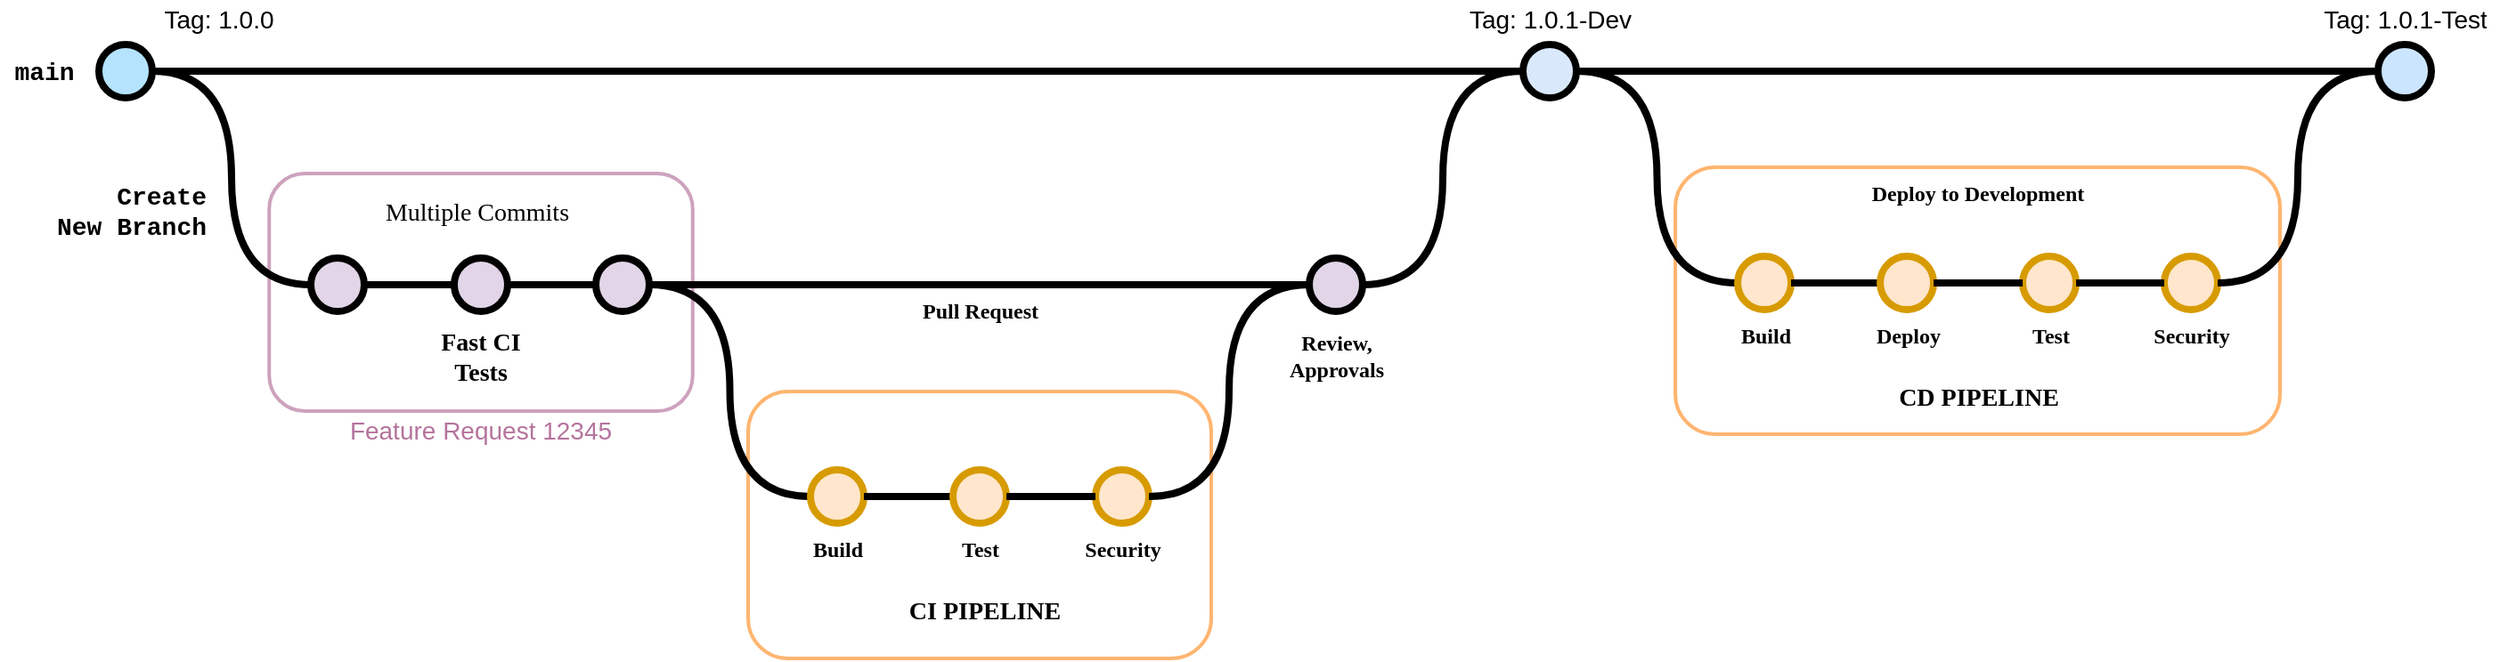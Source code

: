 <mxfile version="20.6.2" type="github" pages="5">
  <diagram id="yPxyJZ8AM_hMuL3Unpa9" name="simple gitflow">
    <mxGraphModel dx="1426" dy="830" grid="1" gridSize="10" guides="1" tooltips="1" connect="1" arrows="1" fold="1" page="1" pageScale="1" pageWidth="1100" pageHeight="850" math="0" shadow="0">
      <root>
        <mxCell id="0" />
        <mxCell id="1" parent="0" />
        <mxCell id="WwkLKuAEY5mV5ptxx7Xj-27" value="" style="whiteSpace=wrap;html=1;rounded=1;shadow=0;strokeColor=#FFB570;strokeWidth=2;fontFamily=Verdana;fillColor=none;" parent="1" vertex="1">
          <mxGeometry x="460" y="260" width="260" height="150" as="geometry" />
        </mxCell>
        <mxCell id="WwkLKuAEY5mV5ptxx7Xj-26" value="" style="whiteSpace=wrap;html=1;rounded=1;shadow=0;strokeColor=#CDA2BE;strokeWidth=2;fontFamily=Verdana;fillColor=none;" parent="1" vertex="1">
          <mxGeometry x="191.13" y="137.5" width="237.75" height="133.5" as="geometry" />
        </mxCell>
        <mxCell id="9hBKPDzoitwpIBdzFDQ7-23" value="" style="edgeStyle=orthogonalEdgeStyle;rounded=0;html=1;jettySize=auto;orthogonalLoop=1;plain-blue;endArrow=none;endFill=0;strokeWidth=4;strokeColor=#000000;" parent="1" source="9hBKPDzoitwpIBdzFDQ7-25" target="9hBKPDzoitwpIBdzFDQ7-26" edge="1">
          <mxGeometry x="174.5" y="80" as="geometry" />
        </mxCell>
        <mxCell id="9hBKPDzoitwpIBdzFDQ7-24" style="edgeStyle=orthogonalEdgeStyle;curved=1;rounded=0;html=1;exitX=1;exitY=0.5;exitPerimeter=0;entryX=0;entryY=0.5;entryPerimeter=0;endArrow=none;endFill=0;jettySize=auto;orthogonalLoop=1;strokeWidth=4;fontSize=15;" parent="1" source="9hBKPDzoitwpIBdzFDQ7-25" target="9hBKPDzoitwpIBdzFDQ7-30" edge="1">
          <mxGeometry relative="1" as="geometry" />
        </mxCell>
        <mxCell id="9hBKPDzoitwpIBdzFDQ7-25" value="" style="verticalLabelPosition=bottom;verticalAlign=top;html=1;strokeWidth=4;shape=mxgraph.flowchart.on-page_reference;plain-blue;gradientColor=none;fillColor=#B5E3Fe;strokeColor=#000000;" parent="1" vertex="1">
          <mxGeometry x="95.5" y="65" width="30" height="30" as="geometry" />
        </mxCell>
        <mxCell id="9hBKPDzoitwpIBdzFDQ7-26" value="" style="verticalLabelPosition=bottom;verticalAlign=top;html=1;strokeWidth=4;shape=mxgraph.flowchart.on-page_reference;plain-blue;gradientColor=none;strokeColor=#000000;" parent="1" vertex="1">
          <mxGeometry x="895" y="65" width="30" height="30" as="geometry" />
        </mxCell>
        <mxCell id="9hBKPDzoitwpIBdzFDQ7-28" value="main" style="text;html=1;strokeColor=none;fillColor=none;align=center;verticalAlign=middle;whiteSpace=wrap;overflow=hidden;fontSize=14;fontStyle=1;fontFamily=Courier New;" parent="1" vertex="1">
          <mxGeometry x="40" y="70" width="50" height="20" as="geometry" />
        </mxCell>
        <mxCell id="9hBKPDzoitwpIBdzFDQ7-29" style="edgeStyle=orthogonalEdgeStyle;curved=1;rounded=0;html=1;exitX=1;exitY=0.5;exitPerimeter=0;entryX=0;entryY=0.5;entryPerimeter=0;endArrow=none;endFill=0;jettySize=auto;orthogonalLoop=1;strokeWidth=4;fontSize=15;entryDx=0;entryDy=0;startArrow=none;" parent="1" source="WwkLKuAEY5mV5ptxx7Xj-7" target="9hBKPDzoitwpIBdzFDQ7-34" edge="1">
          <mxGeometry relative="1" as="geometry">
            <mxPoint x="289.5" y="200" as="targetPoint" />
          </mxGeometry>
        </mxCell>
        <mxCell id="9hBKPDzoitwpIBdzFDQ7-30" value="" style="verticalLabelPosition=bottom;verticalAlign=top;html=1;strokeWidth=4;shape=mxgraph.flowchart.on-page_reference;plain-purple;gradientColor=none;strokeColor=#000000;" parent="1" vertex="1">
          <mxGeometry x="214.5" y="185" width="30" height="30" as="geometry" />
        </mxCell>
        <mxCell id="9hBKPDzoitwpIBdzFDQ7-33" style="edgeStyle=orthogonalEdgeStyle;curved=1;rounded=0;html=1;exitX=1;exitY=0.5;exitPerimeter=0;entryX=0;entryY=0.5;entryPerimeter=0;endArrow=none;endFill=0;jettySize=auto;orthogonalLoop=1;strokeWidth=4;fontSize=15;exitDx=0;exitDy=0;" parent="1" source="WwkLKuAEY5mV5ptxx7Xj-29" target="9hBKPDzoitwpIBdzFDQ7-26" edge="1">
          <mxGeometry relative="1" as="geometry">
            <mxPoint x="853" y="160" as="sourcePoint" />
          </mxGeometry>
        </mxCell>
        <mxCell id="9hBKPDzoitwpIBdzFDQ7-34" value="" style="verticalLabelPosition=bottom;verticalAlign=top;html=1;strokeWidth=4;shape=mxgraph.flowchart.on-page_reference;plain-purple;gradientColor=none;strokeColor=#000000;" parent="1" vertex="1">
          <mxGeometry x="374.5" y="185" width="30" height="30" as="geometry" />
        </mxCell>
        <mxCell id="9hBKPDzoitwpIBdzFDQ7-35" value="Create&lt;br&gt;New Branch" style="text;html=1;strokeColor=none;fillColor=none;align=right;verticalAlign=middle;whiteSpace=wrap;overflow=hidden;fontSize=14;fontStyle=1;fontFamily=Courier New;" parent="1" vertex="1">
          <mxGeometry x="70" y="139" width="88.38" height="40" as="geometry" />
        </mxCell>
        <mxCell id="9hBKPDzoitwpIBdzFDQ7-38" value="&lt;font color=&quot;#b5739d&quot;&gt;Feature Request 12345&lt;/font&gt;" style="text;html=1;strokeColor=none;fillColor=none;align=center;verticalAlign=middle;whiteSpace=wrap;overflow=hidden;fontSize=14;fontStyle=0;fontColor=#009900;" parent="1" vertex="1">
          <mxGeometry x="208.88" y="271" width="202.25" height="20" as="geometry" />
        </mxCell>
        <mxCell id="9hBKPDzoitwpIBdzFDQ7-39" value="Tag: 1.0.0" style="text;html=1;strokeColor=none;fillColor=none;align=center;verticalAlign=middle;whiteSpace=wrap;overflow=hidden;fontSize=14;" parent="1" vertex="1">
          <mxGeometry x="128.38" y="40" width="70" height="20" as="geometry" />
        </mxCell>
        <mxCell id="WwkLKuAEY5mV5ptxx7Xj-1" value="&lt;div style=&quot;&quot;&gt;Fast CI&lt;/div&gt;&lt;div style=&quot;&quot;&gt;Tests&lt;/div&gt;" style="text;html=1;strokeColor=none;fillColor=none;align=center;verticalAlign=middle;whiteSpace=wrap;overflow=hidden;fontSize=14;fontStyle=1;fontFamily=Verdana;shadow=1;" parent="1" vertex="1">
          <mxGeometry x="272.25" y="221" width="75.5" height="40" as="geometry" />
        </mxCell>
        <mxCell id="WwkLKuAEY5mV5ptxx7Xj-3" value="&lt;div style=&quot;&quot;&gt;CI PIPELINE&lt;/div&gt;" style="text;html=1;strokeColor=none;fillColor=none;align=center;verticalAlign=middle;whiteSpace=wrap;overflow=hidden;fontSize=14;fontStyle=1;fontFamily=Verdana;shadow=1;" parent="1" vertex="1">
          <mxGeometry x="540" y="364" width="105.5" height="40" as="geometry" />
        </mxCell>
        <mxCell id="WwkLKuAEY5mV5ptxx7Xj-4" style="edgeStyle=orthogonalEdgeStyle;curved=1;rounded=0;html=1;entryX=1;entryY=0.5;entryPerimeter=0;endArrow=none;endFill=0;jettySize=auto;orthogonalLoop=1;strokeWidth=4;fontSize=15;entryDx=0;entryDy=0;exitX=0;exitY=0.5;exitDx=0;exitDy=0;exitPerimeter=0;" parent="1" source="WwkLKuAEY5mV5ptxx7Xj-16" target="9hBKPDzoitwpIBdzFDQ7-34" edge="1">
          <mxGeometry relative="1" as="geometry">
            <mxPoint x="450" y="284.0" as="sourcePoint" />
            <mxPoint x="470.5" y="249" as="targetPoint" />
          </mxGeometry>
        </mxCell>
        <mxCell id="WwkLKuAEY5mV5ptxx7Xj-7" value="" style="verticalLabelPosition=bottom;verticalAlign=top;html=1;strokeWidth=4;shape=mxgraph.flowchart.on-page_reference;plain-purple;gradientColor=none;strokeColor=#000000;" parent="1" vertex="1">
          <mxGeometry x="295" y="185" width="30" height="30" as="geometry" />
        </mxCell>
        <mxCell id="WwkLKuAEY5mV5ptxx7Xj-8" value="" style="edgeStyle=orthogonalEdgeStyle;curved=1;rounded=0;html=1;exitX=1;exitY=0.5;exitPerimeter=0;entryX=0;entryY=0.5;entryPerimeter=0;endArrow=none;endFill=0;jettySize=auto;orthogonalLoop=1;strokeWidth=4;fontSize=15;entryDx=0;entryDy=0;" parent="1" source="9hBKPDzoitwpIBdzFDQ7-30" target="WwkLKuAEY5mV5ptxx7Xj-7" edge="1">
          <mxGeometry relative="1" as="geometry">
            <mxPoint x="247.5" y="200" as="sourcePoint" />
            <mxPoint x="362.5" y="200" as="targetPoint" />
          </mxGeometry>
        </mxCell>
        <mxCell id="WwkLKuAEY5mV5ptxx7Xj-9" value="&lt;div style=&quot;&quot;&gt;Multiple Commits&lt;br&gt;&lt;/div&gt;" style="text;html=1;strokeColor=none;fillColor=none;align=center;verticalAlign=middle;whiteSpace=wrap;overflow=hidden;fontSize=14;fontStyle=0;fontFamily=Verdana;shadow=1;" parent="1" vertex="1">
          <mxGeometry x="223" y="140" width="170" height="40" as="geometry" />
        </mxCell>
        <mxCell id="WwkLKuAEY5mV5ptxx7Xj-13" value="Build" style="text;html=1;align=center;verticalAlign=middle;resizable=0;points=[];autosize=1;strokeColor=none;fillColor=none;fontFamily=Verdana;fontStyle=1" parent="1" vertex="1">
          <mxGeometry x="480" y="334" width="60" height="30" as="geometry" />
        </mxCell>
        <mxCell id="WwkLKuAEY5mV5ptxx7Xj-14" value="Test" style="text;html=1;align=center;verticalAlign=middle;resizable=0;points=[];autosize=1;strokeColor=none;fillColor=none;fontFamily=Verdana;fontStyle=1" parent="1" vertex="1">
          <mxGeometry x="565" y="334" width="50" height="30" as="geometry" />
        </mxCell>
        <mxCell id="WwkLKuAEY5mV5ptxx7Xj-15" value="Security" style="text;html=1;align=center;verticalAlign=middle;resizable=0;points=[];autosize=1;strokeColor=none;fillColor=none;fontFamily=Verdana;fontStyle=1" parent="1" vertex="1">
          <mxGeometry x="630" y="334" width="80" height="30" as="geometry" />
        </mxCell>
        <mxCell id="WwkLKuAEY5mV5ptxx7Xj-16" value="" style="verticalLabelPosition=bottom;verticalAlign=top;html=1;strokeWidth=4;shape=mxgraph.flowchart.on-page_reference;strokeColor=#d79b00;fillColor=#ffe6cc;" parent="1" vertex="1">
          <mxGeometry x="495" y="304" width="30" height="30" as="geometry" />
        </mxCell>
        <mxCell id="WwkLKuAEY5mV5ptxx7Xj-23" value="" style="edgeStyle=orthogonalEdgeStyle;rounded=0;orthogonalLoop=1;jettySize=auto;html=1;fontFamily=Verdana;strokeWidth=4;strokeColor=default;endArrow=none;endFill=0;exitX=0;exitY=0.5;exitDx=0;exitDy=0;exitPerimeter=0;entryX=1;entryY=0.5;entryDx=0;entryDy=0;entryPerimeter=0;" parent="1" source="WwkLKuAEY5mV5ptxx7Xj-17" target="WwkLKuAEY5mV5ptxx7Xj-16" edge="1">
          <mxGeometry relative="1" as="geometry">
            <mxPoint x="580" y="319" as="sourcePoint" />
          </mxGeometry>
        </mxCell>
        <mxCell id="WwkLKuAEY5mV5ptxx7Xj-17" value="" style="verticalLabelPosition=bottom;verticalAlign=top;html=1;strokeWidth=4;shape=mxgraph.flowchart.on-page_reference;strokeColor=#d79b00;fillColor=#ffe6cc;" parent="1" vertex="1">
          <mxGeometry x="575" y="304" width="30" height="30" as="geometry" />
        </mxCell>
        <mxCell id="WwkLKuAEY5mV5ptxx7Xj-18" value="" style="verticalLabelPosition=bottom;verticalAlign=top;html=1;strokeWidth=4;shape=mxgraph.flowchart.on-page_reference;strokeColor=#d79b00;fillColor=#ffe6cc;" parent="1" vertex="1">
          <mxGeometry x="655" y="304" width="30" height="30" as="geometry" />
        </mxCell>
        <mxCell id="WwkLKuAEY5mV5ptxx7Xj-24" value="" style="edgeStyle=orthogonalEdgeStyle;rounded=0;orthogonalLoop=1;jettySize=auto;html=1;fontFamily=Verdana;strokeWidth=4;strokeColor=default;endArrow=none;endFill=0;exitX=0;exitY=0.5;exitDx=0;exitDy=0;exitPerimeter=0;entryX=1;entryY=0.5;entryDx=0;entryDy=0;entryPerimeter=0;" parent="1" source="WwkLKuAEY5mV5ptxx7Xj-18" target="WwkLKuAEY5mV5ptxx7Xj-17" edge="1">
          <mxGeometry relative="1" as="geometry">
            <mxPoint x="647" y="318.86" as="sourcePoint" />
            <mxPoint x="607" y="318.86" as="targetPoint" />
          </mxGeometry>
        </mxCell>
        <mxCell id="WwkLKuAEY5mV5ptxx7Xj-28" style="edgeStyle=orthogonalEdgeStyle;curved=1;rounded=0;html=1;exitX=1;exitY=0.5;exitPerimeter=0;entryX=0;entryY=0.5;entryPerimeter=0;endArrow=none;endFill=0;jettySize=auto;orthogonalLoop=1;strokeWidth=4;fontSize=15;entryDx=0;entryDy=0;startArrow=none;exitDx=0;exitDy=0;" parent="1" source="9hBKPDzoitwpIBdzFDQ7-34" target="WwkLKuAEY5mV5ptxx7Xj-29" edge="1">
          <mxGeometry relative="1" as="geometry">
            <mxPoint x="445.5" y="200" as="sourcePoint" />
            <mxPoint x="495" y="200" as="targetPoint" />
          </mxGeometry>
        </mxCell>
        <mxCell id="WwkLKuAEY5mV5ptxx7Xj-29" value="" style="verticalLabelPosition=bottom;verticalAlign=top;html=1;strokeWidth=4;shape=mxgraph.flowchart.on-page_reference;plain-purple;gradientColor=none;strokeColor=#000000;" parent="1" vertex="1">
          <mxGeometry x="775" y="185" width="30" height="30" as="geometry" />
        </mxCell>
        <mxCell id="WwkLKuAEY5mV5ptxx7Xj-30" style="edgeStyle=orthogonalEdgeStyle;curved=1;rounded=0;html=1;endArrow=none;endFill=0;jettySize=auto;orthogonalLoop=1;strokeWidth=4;fontSize=15;exitX=1;exitY=0.5;exitDx=0;exitDy=0;exitPerimeter=0;entryX=0;entryY=0.5;entryDx=0;entryDy=0;entryPerimeter=0;" parent="1" source="WwkLKuAEY5mV5ptxx7Xj-18" target="WwkLKuAEY5mV5ptxx7Xj-29" edge="1">
          <mxGeometry relative="1" as="geometry">
            <mxPoint x="740" y="310" as="sourcePoint" />
            <mxPoint x="760" y="200" as="targetPoint" />
          </mxGeometry>
        </mxCell>
        <mxCell id="WwkLKuAEY5mV5ptxx7Xj-31" value="" style="whiteSpace=wrap;html=1;rounded=1;shadow=0;strokeColor=#FFB570;strokeWidth=2;fontFamily=Verdana;fillColor=none;" parent="1" vertex="1">
          <mxGeometry x="980.53" y="134" width="339.47" height="150" as="geometry" />
        </mxCell>
        <mxCell id="WwkLKuAEY5mV5ptxx7Xj-32" value="&lt;div style=&quot;&quot;&gt;CD PIPELINE&lt;/div&gt;" style="text;html=1;strokeColor=none;fillColor=none;align=center;verticalAlign=middle;whiteSpace=wrap;overflow=hidden;fontSize=14;fontStyle=1;fontFamily=Verdana;shadow=1;" parent="1" vertex="1">
          <mxGeometry x="1097.51" y="244" width="105.5" height="40" as="geometry" />
        </mxCell>
        <mxCell id="WwkLKuAEY5mV5ptxx7Xj-33" style="edgeStyle=orthogonalEdgeStyle;curved=1;rounded=0;html=1;endArrow=none;endFill=0;jettySize=auto;orthogonalLoop=1;strokeWidth=4;fontSize=15;exitX=0;exitY=0.5;exitDx=0;exitDy=0;exitPerimeter=0;entryX=1;entryY=0.5;entryDx=0;entryDy=0;entryPerimeter=0;" parent="1" source="WwkLKuAEY5mV5ptxx7Xj-37" target="9hBKPDzoitwpIBdzFDQ7-26" edge="1">
          <mxGeometry relative="1" as="geometry">
            <mxPoint x="970.53" y="164.0" as="sourcePoint" />
            <mxPoint x="925" y="80" as="targetPoint" />
          </mxGeometry>
        </mxCell>
        <mxCell id="WwkLKuAEY5mV5ptxx7Xj-34" value="Build" style="text;html=1;align=center;verticalAlign=middle;resizable=0;points=[];autosize=1;strokeColor=none;fillColor=none;fontFamily=Verdana;fontStyle=1" parent="1" vertex="1">
          <mxGeometry x="1000.53" y="214" width="60" height="30" as="geometry" />
        </mxCell>
        <mxCell id="WwkLKuAEY5mV5ptxx7Xj-35" value="Test" style="text;html=1;align=center;verticalAlign=middle;resizable=0;points=[];autosize=1;strokeColor=none;fillColor=none;fontFamily=Verdana;fontStyle=1" parent="1" vertex="1">
          <mxGeometry x="1165.53" y="214" width="50" height="30" as="geometry" />
        </mxCell>
        <mxCell id="WwkLKuAEY5mV5ptxx7Xj-36" value="Security" style="text;html=1;align=center;verticalAlign=middle;resizable=0;points=[];autosize=1;strokeColor=none;fillColor=none;fontFamily=Verdana;fontStyle=1" parent="1" vertex="1">
          <mxGeometry x="1230" y="214" width="80" height="30" as="geometry" />
        </mxCell>
        <mxCell id="WwkLKuAEY5mV5ptxx7Xj-37" value="" style="verticalLabelPosition=bottom;verticalAlign=top;html=1;strokeWidth=4;shape=mxgraph.flowchart.on-page_reference;strokeColor=#d79b00;fillColor=#ffe6cc;" parent="1" vertex="1">
          <mxGeometry x="1015.53" y="184" width="30" height="30" as="geometry" />
        </mxCell>
        <mxCell id="WwkLKuAEY5mV5ptxx7Xj-38" value="" style="edgeStyle=orthogonalEdgeStyle;rounded=0;orthogonalLoop=1;jettySize=auto;html=1;fontFamily=Verdana;strokeWidth=4;strokeColor=default;endArrow=none;endFill=0;exitX=0;exitY=0.5;exitDx=0;exitDy=0;exitPerimeter=0;entryX=1;entryY=0.5;entryDx=0;entryDy=0;entryPerimeter=0;" parent="1" source="WwkLKuAEY5mV5ptxx7Xj-39" target="WwkLKuAEY5mV5ptxx7Xj-37" edge="1">
          <mxGeometry relative="1" as="geometry">
            <mxPoint x="1100.53" y="199" as="sourcePoint" />
          </mxGeometry>
        </mxCell>
        <mxCell id="WwkLKuAEY5mV5ptxx7Xj-39" value="" style="verticalLabelPosition=bottom;verticalAlign=top;html=1;strokeWidth=4;shape=mxgraph.flowchart.on-page_reference;strokeColor=#d79b00;fillColor=#ffe6cc;" parent="1" vertex="1">
          <mxGeometry x="1095.53" y="184" width="30" height="30" as="geometry" />
        </mxCell>
        <mxCell id="WwkLKuAEY5mV5ptxx7Xj-40" value="" style="verticalLabelPosition=bottom;verticalAlign=top;html=1;strokeWidth=4;shape=mxgraph.flowchart.on-page_reference;strokeColor=#d79b00;fillColor=#ffe6cc;" parent="1" vertex="1">
          <mxGeometry x="1175.53" y="184" width="30" height="30" as="geometry" />
        </mxCell>
        <mxCell id="WwkLKuAEY5mV5ptxx7Xj-41" value="" style="edgeStyle=orthogonalEdgeStyle;rounded=0;orthogonalLoop=1;jettySize=auto;html=1;fontFamily=Verdana;strokeWidth=4;strokeColor=default;endArrow=none;endFill=0;exitX=0;exitY=0.5;exitDx=0;exitDy=0;exitPerimeter=0;entryX=1;entryY=0.5;entryDx=0;entryDy=0;entryPerimeter=0;" parent="1" source="WwkLKuAEY5mV5ptxx7Xj-40" target="WwkLKuAEY5mV5ptxx7Xj-39" edge="1">
          <mxGeometry relative="1" as="geometry">
            <mxPoint x="1167.53" y="198.86" as="sourcePoint" />
            <mxPoint x="1127.53" y="198.86" as="targetPoint" />
          </mxGeometry>
        </mxCell>
        <mxCell id="WwkLKuAEY5mV5ptxx7Xj-43" value="Review,&lt;br&gt;Approvals" style="text;html=1;align=center;verticalAlign=middle;resizable=0;points=[];autosize=1;strokeColor=none;fillColor=none;fontFamily=Verdana;fontStyle=1" parent="1" vertex="1">
          <mxGeometry x="745" y="220" width="90" height="40" as="geometry" />
        </mxCell>
        <mxCell id="WwkLKuAEY5mV5ptxx7Xj-46" value="" style="verticalLabelPosition=bottom;verticalAlign=top;html=1;strokeWidth=4;shape=mxgraph.flowchart.on-page_reference;strokeColor=#d79b00;fillColor=#ffe6cc;" parent="1" vertex="1">
          <mxGeometry x="1255" y="184" width="30" height="30" as="geometry" />
        </mxCell>
        <mxCell id="WwkLKuAEY5mV5ptxx7Xj-48" value="" style="edgeStyle=orthogonalEdgeStyle;rounded=0;orthogonalLoop=1;jettySize=auto;html=1;fontFamily=Verdana;strokeWidth=4;strokeColor=default;endArrow=none;endFill=0;exitX=0;exitY=0.5;exitDx=0;exitDy=0;exitPerimeter=0;entryX=1;entryY=0.5;entryDx=0;entryDy=0;entryPerimeter=0;" parent="1" source="WwkLKuAEY5mV5ptxx7Xj-46" target="WwkLKuAEY5mV5ptxx7Xj-40" edge="1">
          <mxGeometry relative="1" as="geometry">
            <mxPoint x="1255" y="198.89" as="sourcePoint" />
            <mxPoint x="1205" y="198.89" as="targetPoint" />
          </mxGeometry>
        </mxCell>
        <mxCell id="WwkLKuAEY5mV5ptxx7Xj-49" value="Deploy" style="text;html=1;align=center;verticalAlign=middle;resizable=0;points=[];autosize=1;strokeColor=none;fillColor=none;fontFamily=Verdana;fontStyle=1" parent="1" vertex="1">
          <mxGeometry x="1075.53" y="214" width="70" height="30" as="geometry" />
        </mxCell>
        <mxCell id="WwkLKuAEY5mV5ptxx7Xj-52" value="Tag: 1.0.1-Dev" style="text;html=1;strokeColor=none;fillColor=none;align=center;verticalAlign=middle;whiteSpace=wrap;overflow=hidden;fontSize=14;" parent="1" vertex="1">
          <mxGeometry x="857.5" y="40" width="105" height="20" as="geometry" />
        </mxCell>
        <mxCell id="WwkLKuAEY5mV5ptxx7Xj-53" style="edgeStyle=orthogonalEdgeStyle;curved=1;rounded=0;html=1;exitX=1;exitY=0.5;exitPerimeter=0;entryX=0;entryY=0.5;entryPerimeter=0;endArrow=none;endFill=0;jettySize=auto;orthogonalLoop=1;strokeWidth=4;fontSize=15;entryDx=0;entryDy=0;startArrow=none;exitDx=0;exitDy=0;" parent="1" source="9hBKPDzoitwpIBdzFDQ7-26" target="WwkLKuAEY5mV5ptxx7Xj-54" edge="1">
          <mxGeometry relative="1" as="geometry">
            <mxPoint x="925" y="80" as="sourcePoint" />
            <mxPoint x="1295.78" y="79.29" as="targetPoint" />
          </mxGeometry>
        </mxCell>
        <mxCell id="WwkLKuAEY5mV5ptxx7Xj-54" value="" style="verticalLabelPosition=bottom;verticalAlign=top;html=1;strokeWidth=4;shape=mxgraph.flowchart.on-page_reference;plain-purple;gradientColor=none;strokeColor=#000000;fillColor=#CCE5FF;" parent="1" vertex="1">
          <mxGeometry x="1375" y="65" width="30" height="30" as="geometry" />
        </mxCell>
        <mxCell id="WwkLKuAEY5mV5ptxx7Xj-55" style="edgeStyle=orthogonalEdgeStyle;curved=1;rounded=0;html=1;endArrow=none;endFill=0;jettySize=auto;orthogonalLoop=1;strokeWidth=4;fontSize=15;entryX=0;entryY=0.5;entryDx=0;entryDy=0;entryPerimeter=0;exitX=1;exitY=0.5;exitDx=0;exitDy=0;exitPerimeter=0;" parent="1" source="WwkLKuAEY5mV5ptxx7Xj-46" target="WwkLKuAEY5mV5ptxx7Xj-54" edge="1">
          <mxGeometry relative="1" as="geometry">
            <mxPoint x="1285" y="200" as="sourcePoint" />
            <mxPoint x="1375" y="80" as="targetPoint" />
          </mxGeometry>
        </mxCell>
        <mxCell id="WwkLKuAEY5mV5ptxx7Xj-56" value="Pull Request" style="text;html=1;align=center;verticalAlign=middle;resizable=0;points=[];autosize=1;strokeColor=none;fillColor=none;fontFamily=Verdana;fontStyle=1" parent="1" vertex="1">
          <mxGeometry x="535" y="200" width="110" height="30" as="geometry" />
        </mxCell>
        <mxCell id="WwkLKuAEY5mV5ptxx7Xj-57" value="Deploy to Development" style="text;html=1;align=center;verticalAlign=middle;resizable=0;points=[];autosize=1;strokeColor=none;fillColor=none;fontFamily=Verdana;fontStyle=1" parent="1" vertex="1">
          <mxGeometry x="1060.26" y="134" width="180" height="30" as="geometry" />
        </mxCell>
        <mxCell id="WwkLKuAEY5mV5ptxx7Xj-58" value="Tag: 1.0.1-Test" style="text;html=1;strokeColor=none;fillColor=none;align=center;verticalAlign=middle;whiteSpace=wrap;overflow=hidden;fontSize=14;" parent="1" vertex="1">
          <mxGeometry x="1337.5" y="40" width="105" height="20" as="geometry" />
        </mxCell>
      </root>
    </mxGraphModel>
  </diagram>
  <diagram name="Traditional SDLC" id="OC9fwi3H5FiqCltE9ebg">
    <mxGraphModel dx="1426" dy="802" grid="1" gridSize="10" guides="1" tooltips="1" connect="1" arrows="1" fold="1" page="1" pageScale="1" pageWidth="1654" pageHeight="1169" math="0" shadow="0">
      <root>
        <mxCell id="6UTS02K1pKTTUHXM-cYw-0" />
        <mxCell id="6UTS02K1pKTTUHXM-cYw-1" parent="6UTS02K1pKTTUHXM-cYw-0" />
        <mxCell id="6UTS02K1pKTTUHXM-cYw-2" value="" style="whiteSpace=wrap;html=1;rounded=1;shadow=0;strokeColor=#FFB570;strokeWidth=2;fontFamily=Verdana;fillColor=none;" vertex="1" parent="6UTS02K1pKTTUHXM-cYw-1">
          <mxGeometry x="540" y="502" width="260" height="144" as="geometry" />
        </mxCell>
        <mxCell id="SC9fLX6b7BTCBccmanfQ-1" value="" style="whiteSpace=wrap;html=1;rounded=1;shadow=0;strokeColor=#CDA2BE;strokeWidth=2;fontFamily=Verdana;fillColor=none;" vertex="1" parent="6UTS02K1pKTTUHXM-cYw-1">
          <mxGeometry x="271.13" y="713" width="237.75" height="140" as="geometry" />
        </mxCell>
        <mxCell id="6UTS02K1pKTTUHXM-cYw-3" value="" style="whiteSpace=wrap;html=1;rounded=1;shadow=0;strokeColor=#CDA2BE;strokeWidth=2;fontFamily=Verdana;fillColor=none;" vertex="1" parent="6UTS02K1pKTTUHXM-cYw-1">
          <mxGeometry x="271.13" y="503.5" width="237.75" height="142.5" as="geometry" />
        </mxCell>
        <mxCell id="6UTS02K1pKTTUHXM-cYw-4" value="" style="edgeStyle=orthogonalEdgeStyle;rounded=0;html=1;jettySize=auto;orthogonalLoop=1;plain-blue;endArrow=none;endFill=0;strokeWidth=4;strokeColor=#000000;" edge="1" parent="6UTS02K1pKTTUHXM-cYw-1" source="6UTS02K1pKTTUHXM-cYw-6" target="6UTS02K1pKTTUHXM-cYw-7">
          <mxGeometry x="254.5" y="411" as="geometry" />
        </mxCell>
        <mxCell id="6UTS02K1pKTTUHXM-cYw-5" style="edgeStyle=orthogonalEdgeStyle;curved=1;rounded=0;html=1;exitX=1;exitY=0.5;exitPerimeter=0;entryX=0;entryY=0.5;entryPerimeter=0;endArrow=none;endFill=0;jettySize=auto;orthogonalLoop=1;strokeWidth=4;fontSize=15;" edge="1" parent="6UTS02K1pKTTUHXM-cYw-1" source="6UTS02K1pKTTUHXM-cYw-6" target="6UTS02K1pKTTUHXM-cYw-10">
          <mxGeometry relative="1" as="geometry">
            <Array as="points">
              <mxPoint x="250" y="411" />
              <mxPoint x="250" y="566" />
            </Array>
          </mxGeometry>
        </mxCell>
        <mxCell id="6UTS02K1pKTTUHXM-cYw-6" value="" style="verticalLabelPosition=bottom;verticalAlign=top;html=1;strokeWidth=4;shape=mxgraph.flowchart.on-page_reference;plain-blue;gradientColor=none;fillColor=#B5E3Fe;strokeColor=#000000;" vertex="1" parent="6UTS02K1pKTTUHXM-cYw-1">
          <mxGeometry x="175.5" y="396" width="30" height="30" as="geometry" />
        </mxCell>
        <mxCell id="6UTS02K1pKTTUHXM-cYw-7" value="" style="verticalLabelPosition=bottom;verticalAlign=top;html=1;strokeWidth=4;shape=mxgraph.flowchart.on-page_reference;plain-blue;gradientColor=none;strokeColor=#000000;" vertex="1" parent="6UTS02K1pKTTUHXM-cYw-1">
          <mxGeometry x="975" y="396" width="30" height="30" as="geometry" />
        </mxCell>
        <mxCell id="6UTS02K1pKTTUHXM-cYw-8" value="main" style="text;html=1;strokeColor=none;fillColor=none;align=center;verticalAlign=middle;whiteSpace=wrap;overflow=hidden;fontSize=14;fontStyle=1;fontFamily=Courier New;" vertex="1" parent="6UTS02K1pKTTUHXM-cYw-1">
          <mxGeometry x="120" y="401" width="50" height="20" as="geometry" />
        </mxCell>
        <mxCell id="6UTS02K1pKTTUHXM-cYw-9" style="edgeStyle=orthogonalEdgeStyle;curved=1;rounded=0;html=1;exitX=1;exitY=0.5;exitPerimeter=0;entryX=0;entryY=0.5;entryPerimeter=0;endArrow=none;endFill=0;jettySize=auto;orthogonalLoop=1;strokeWidth=4;fontSize=15;entryDx=0;entryDy=0;startArrow=none;" edge="1" parent="6UTS02K1pKTTUHXM-cYw-1" source="6UTS02K1pKTTUHXM-cYw-19" target="6UTS02K1pKTTUHXM-cYw-12">
          <mxGeometry relative="1" as="geometry">
            <mxPoint x="369.5" y="566" as="targetPoint" />
          </mxGeometry>
        </mxCell>
        <mxCell id="6UTS02K1pKTTUHXM-cYw-10" value="" style="verticalLabelPosition=bottom;verticalAlign=top;html=1;strokeWidth=4;shape=mxgraph.flowchart.on-page_reference;plain-purple;gradientColor=none;strokeColor=#000000;" vertex="1" parent="6UTS02K1pKTTUHXM-cYw-1">
          <mxGeometry x="294.5" y="551" width="30" height="30" as="geometry" />
        </mxCell>
        <mxCell id="6UTS02K1pKTTUHXM-cYw-11" style="edgeStyle=orthogonalEdgeStyle;curved=1;rounded=0;html=1;exitX=1;exitY=0.5;exitPerimeter=0;entryX=0;entryY=0.5;entryPerimeter=0;endArrow=none;endFill=0;jettySize=auto;orthogonalLoop=1;strokeWidth=4;fontSize=15;exitDx=0;exitDy=0;" edge="1" parent="6UTS02K1pKTTUHXM-cYw-1" source="6UTS02K1pKTTUHXM-cYw-31" target="6UTS02K1pKTTUHXM-cYw-7">
          <mxGeometry relative="1" as="geometry">
            <mxPoint x="933" y="491" as="sourcePoint" />
          </mxGeometry>
        </mxCell>
        <mxCell id="6UTS02K1pKTTUHXM-cYw-12" value="" style="verticalLabelPosition=bottom;verticalAlign=top;html=1;strokeWidth=4;shape=mxgraph.flowchart.on-page_reference;plain-purple;gradientColor=none;strokeColor=#000000;" vertex="1" parent="6UTS02K1pKTTUHXM-cYw-1">
          <mxGeometry x="454.5" y="551" width="30" height="30" as="geometry" />
        </mxCell>
        <mxCell id="6UTS02K1pKTTUHXM-cYw-13" value="Feature 1&lt;br&gt;Developer A" style="text;html=1;strokeColor=none;fillColor=none;align=right;verticalAlign=middle;whiteSpace=wrap;overflow=hidden;fontSize=14;fontStyle=1;fontFamily=Courier New;" vertex="1" parent="6UTS02K1pKTTUHXM-cYw-1">
          <mxGeometry x="107" y="540" width="108.38" height="40" as="geometry" />
        </mxCell>
        <mxCell id="6UTS02K1pKTTUHXM-cYw-15" value="Tag: 1.0.0" style="text;html=1;strokeColor=none;fillColor=none;align=center;verticalAlign=middle;whiteSpace=wrap;overflow=hidden;fontSize=14;" vertex="1" parent="6UTS02K1pKTTUHXM-cYw-1">
          <mxGeometry x="208.38" y="371" width="70" height="20" as="geometry" />
        </mxCell>
        <mxCell id="6UTS02K1pKTTUHXM-cYw-17" value="&lt;div style=&quot;&quot;&gt;Developer Manual Operations&lt;/div&gt;" style="text;html=1;strokeColor=none;fillColor=none;align=center;verticalAlign=middle;whiteSpace=wrap;overflow=hidden;fontSize=14;fontStyle=1;fontFamily=Verdana;shadow=1;" vertex="1" parent="6UTS02K1pKTTUHXM-cYw-1">
          <mxGeometry x="590" y="608" width="160" height="40" as="geometry" />
        </mxCell>
        <mxCell id="6UTS02K1pKTTUHXM-cYw-18" style="edgeStyle=orthogonalEdgeStyle;curved=1;rounded=0;html=1;entryX=1;entryY=0.5;entryPerimeter=0;endArrow=none;endFill=0;jettySize=auto;orthogonalLoop=1;strokeWidth=4;fontSize=15;entryDx=0;entryDy=0;exitX=0;exitY=0.5;exitDx=0;exitDy=0;exitPerimeter=0;" edge="1" parent="6UTS02K1pKTTUHXM-cYw-1" source="6UTS02K1pKTTUHXM-cYw-25" target="6UTS02K1pKTTUHXM-cYw-12">
          <mxGeometry relative="1" as="geometry">
            <mxPoint x="530" y="650.0" as="sourcePoint" />
            <mxPoint x="550.5" y="615" as="targetPoint" />
          </mxGeometry>
        </mxCell>
        <mxCell id="6UTS02K1pKTTUHXM-cYw-19" value="" style="verticalLabelPosition=bottom;verticalAlign=top;html=1;strokeWidth=4;shape=mxgraph.flowchart.on-page_reference;plain-purple;gradientColor=none;strokeColor=#000000;" vertex="1" parent="6UTS02K1pKTTUHXM-cYw-1">
          <mxGeometry x="375" y="551" width="30" height="30" as="geometry" />
        </mxCell>
        <mxCell id="6UTS02K1pKTTUHXM-cYw-20" value="" style="edgeStyle=orthogonalEdgeStyle;curved=1;rounded=0;html=1;exitX=1;exitY=0.5;exitPerimeter=0;entryX=0;entryY=0.5;entryPerimeter=0;endArrow=none;endFill=0;jettySize=auto;orthogonalLoop=1;strokeWidth=4;fontSize=15;entryDx=0;entryDy=0;" edge="1" parent="6UTS02K1pKTTUHXM-cYw-1" source="6UTS02K1pKTTUHXM-cYw-10" target="6UTS02K1pKTTUHXM-cYw-19">
          <mxGeometry relative="1" as="geometry">
            <mxPoint x="327.5" y="566" as="sourcePoint" />
            <mxPoint x="442.5" y="566" as="targetPoint" />
          </mxGeometry>
        </mxCell>
        <mxCell id="6UTS02K1pKTTUHXM-cYw-22" value="Build" style="text;html=1;align=center;verticalAlign=middle;resizable=0;points=[];autosize=1;strokeColor=none;fillColor=none;fontFamily=Verdana;fontStyle=1" vertex="1" parent="6UTS02K1pKTTUHXM-cYw-1">
          <mxGeometry x="560" y="581" width="60" height="30" as="geometry" />
        </mxCell>
        <mxCell id="6UTS02K1pKTTUHXM-cYw-23" value="Test" style="text;html=1;align=center;verticalAlign=middle;resizable=0;points=[];autosize=1;strokeColor=none;fillColor=none;fontFamily=Verdana;fontStyle=1" vertex="1" parent="6UTS02K1pKTTUHXM-cYw-1">
          <mxGeometry x="645" y="581" width="50" height="30" as="geometry" />
        </mxCell>
        <mxCell id="6UTS02K1pKTTUHXM-cYw-25" value="" style="verticalLabelPosition=bottom;verticalAlign=top;html=1;strokeWidth=4;shape=mxgraph.flowchart.on-page_reference;strokeColor=#d79b00;fillColor=#ffe6cc;" vertex="1" parent="6UTS02K1pKTTUHXM-cYw-1">
          <mxGeometry x="575" y="551" width="30" height="30" as="geometry" />
        </mxCell>
        <mxCell id="6UTS02K1pKTTUHXM-cYw-26" value="" style="edgeStyle=orthogonalEdgeStyle;rounded=0;orthogonalLoop=1;jettySize=auto;html=1;fontFamily=Verdana;strokeWidth=4;strokeColor=default;endArrow=none;endFill=0;exitX=0;exitY=0.5;exitDx=0;exitDy=0;exitPerimeter=0;entryX=1;entryY=0.5;entryDx=0;entryDy=0;entryPerimeter=0;" edge="1" parent="6UTS02K1pKTTUHXM-cYw-1" source="6UTS02K1pKTTUHXM-cYw-27" target="6UTS02K1pKTTUHXM-cYw-25">
          <mxGeometry relative="1" as="geometry">
            <mxPoint x="660" y="566" as="sourcePoint" />
          </mxGeometry>
        </mxCell>
        <mxCell id="6UTS02K1pKTTUHXM-cYw-27" value="" style="verticalLabelPosition=bottom;verticalAlign=top;html=1;strokeWidth=4;shape=mxgraph.flowchart.on-page_reference;strokeColor=#d79b00;fillColor=#ffe6cc;" vertex="1" parent="6UTS02K1pKTTUHXM-cYw-1">
          <mxGeometry x="655" y="551" width="30" height="30" as="geometry" />
        </mxCell>
        <mxCell id="6UTS02K1pKTTUHXM-cYw-29" value="" style="edgeStyle=orthogonalEdgeStyle;rounded=0;orthogonalLoop=1;jettySize=auto;html=1;fontFamily=Verdana;strokeWidth=4;strokeColor=default;endArrow=none;endFill=0;exitX=0;exitY=0.5;exitDx=0;exitDy=0;exitPerimeter=0;entryX=1;entryY=0.5;entryDx=0;entryDy=0;entryPerimeter=0;" edge="1" parent="6UTS02K1pKTTUHXM-cYw-1" target="6UTS02K1pKTTUHXM-cYw-27">
          <mxGeometry relative="1" as="geometry">
            <mxPoint x="735" y="566" as="sourcePoint" />
            <mxPoint x="687" y="565.86" as="targetPoint" />
          </mxGeometry>
        </mxCell>
        <mxCell id="6UTS02K1pKTTUHXM-cYw-31" value="" style="verticalLabelPosition=bottom;verticalAlign=top;html=1;strokeWidth=4;shape=mxgraph.flowchart.on-page_reference;plain-purple;gradientColor=none;strokeColor=#000000;" vertex="1" parent="6UTS02K1pKTTUHXM-cYw-1">
          <mxGeometry x="855" y="551" width="30" height="30" as="geometry" />
        </mxCell>
        <mxCell id="6UTS02K1pKTTUHXM-cYw-32" style="edgeStyle=orthogonalEdgeStyle;curved=1;rounded=0;html=1;endArrow=none;endFill=0;jettySize=auto;orthogonalLoop=1;strokeWidth=4;fontSize=15;entryX=0;entryY=0.5;entryDx=0;entryDy=0;entryPerimeter=0;" edge="1" parent="6UTS02K1pKTTUHXM-cYw-1" target="6UTS02K1pKTTUHXM-cYw-31">
          <mxGeometry relative="1" as="geometry">
            <mxPoint x="730" y="566" as="sourcePoint" />
            <mxPoint x="840" y="566" as="targetPoint" />
          </mxGeometry>
        </mxCell>
        <mxCell id="6UTS02K1pKTTUHXM-cYw-33" value="" style="whiteSpace=wrap;html=1;rounded=1;shadow=0;strokeColor=#FFB570;strokeWidth=2;fontFamily=Verdana;fillColor=none;" vertex="1" parent="6UTS02K1pKTTUHXM-cYw-1">
          <mxGeometry x="1060.53" y="711" width="339.47" height="150" as="geometry" />
        </mxCell>
        <mxCell id="6UTS02K1pKTTUHXM-cYw-34" value="&lt;div style=&quot;&quot;&gt;Operations Manual Deploy to DEV&lt;/div&gt;" style="text;html=1;strokeColor=none;fillColor=none;align=center;verticalAlign=middle;whiteSpace=wrap;overflow=hidden;fontSize=14;fontStyle=1;fontFamily=Verdana;shadow=1;" vertex="1" parent="6UTS02K1pKTTUHXM-cYw-1">
          <mxGeometry x="1139.02" y="821" width="182.49" height="40" as="geometry" />
        </mxCell>
        <mxCell id="6UTS02K1pKTTUHXM-cYw-35" style="edgeStyle=orthogonalEdgeStyle;curved=1;rounded=0;html=1;endArrow=none;endFill=0;jettySize=auto;orthogonalLoop=1;strokeWidth=4;fontSize=15;exitX=0;exitY=0.5;exitDx=0;exitDy=0;exitPerimeter=0;entryX=1;entryY=0.5;entryDx=0;entryDy=0;entryPerimeter=0;" edge="1" parent="6UTS02K1pKTTUHXM-cYw-1" source="6UTS02K1pKTTUHXM-cYw-39" target="6UTS02K1pKTTUHXM-cYw-7">
          <mxGeometry relative="1" as="geometry">
            <mxPoint x="1050.53" y="495.0" as="sourcePoint" />
            <mxPoint x="1005" y="411" as="targetPoint" />
            <Array as="points">
              <mxPoint x="1030" y="776" />
              <mxPoint x="1030" y="411" />
            </Array>
          </mxGeometry>
        </mxCell>
        <mxCell id="6UTS02K1pKTTUHXM-cYw-36" value="Build" style="text;html=1;align=center;verticalAlign=middle;resizable=0;points=[];autosize=1;strokeColor=none;fillColor=none;fontFamily=Verdana;fontStyle=1" vertex="1" parent="6UTS02K1pKTTUHXM-cYw-1">
          <mxGeometry x="1080.53" y="791" width="60" height="30" as="geometry" />
        </mxCell>
        <mxCell id="6UTS02K1pKTTUHXM-cYw-37" value="Test" style="text;html=1;align=center;verticalAlign=middle;resizable=0;points=[];autosize=1;strokeColor=none;fillColor=none;fontFamily=Verdana;fontStyle=1" vertex="1" parent="6UTS02K1pKTTUHXM-cYw-1">
          <mxGeometry x="1245.53" y="791" width="50" height="30" as="geometry" />
        </mxCell>
        <mxCell id="6UTS02K1pKTTUHXM-cYw-38" value="Security" style="text;html=1;align=center;verticalAlign=middle;resizable=0;points=[];autosize=1;strokeColor=none;fillColor=none;fontFamily=Verdana;fontStyle=1" vertex="1" parent="6UTS02K1pKTTUHXM-cYw-1">
          <mxGeometry x="1310" y="791" width="80" height="30" as="geometry" />
        </mxCell>
        <mxCell id="6UTS02K1pKTTUHXM-cYw-39" value="" style="verticalLabelPosition=bottom;verticalAlign=top;html=1;strokeWidth=4;shape=mxgraph.flowchart.on-page_reference;strokeColor=#d79b00;fillColor=#ffe6cc;" vertex="1" parent="6UTS02K1pKTTUHXM-cYw-1">
          <mxGeometry x="1095.53" y="761" width="30" height="30" as="geometry" />
        </mxCell>
        <mxCell id="6UTS02K1pKTTUHXM-cYw-40" value="" style="edgeStyle=orthogonalEdgeStyle;rounded=0;orthogonalLoop=1;jettySize=auto;html=1;fontFamily=Verdana;strokeWidth=4;strokeColor=default;endArrow=none;endFill=0;exitX=0;exitY=0.5;exitDx=0;exitDy=0;exitPerimeter=0;entryX=1;entryY=0.5;entryDx=0;entryDy=0;entryPerimeter=0;" edge="1" parent="6UTS02K1pKTTUHXM-cYw-1" source="6UTS02K1pKTTUHXM-cYw-41" target="6UTS02K1pKTTUHXM-cYw-39">
          <mxGeometry relative="1" as="geometry">
            <mxPoint x="1180.53" y="776" as="sourcePoint" />
          </mxGeometry>
        </mxCell>
        <mxCell id="6UTS02K1pKTTUHXM-cYw-41" value="" style="verticalLabelPosition=bottom;verticalAlign=top;html=1;strokeWidth=4;shape=mxgraph.flowchart.on-page_reference;strokeColor=#d79b00;fillColor=#ffe6cc;" vertex="1" parent="6UTS02K1pKTTUHXM-cYw-1">
          <mxGeometry x="1175.53" y="761" width="30" height="30" as="geometry" />
        </mxCell>
        <mxCell id="6UTS02K1pKTTUHXM-cYw-42" value="" style="verticalLabelPosition=bottom;verticalAlign=top;html=1;strokeWidth=4;shape=mxgraph.flowchart.on-page_reference;strokeColor=#d79b00;fillColor=#ffe6cc;" vertex="1" parent="6UTS02K1pKTTUHXM-cYw-1">
          <mxGeometry x="1255.53" y="761" width="30" height="30" as="geometry" />
        </mxCell>
        <mxCell id="6UTS02K1pKTTUHXM-cYw-43" value="" style="edgeStyle=orthogonalEdgeStyle;rounded=0;orthogonalLoop=1;jettySize=auto;html=1;fontFamily=Verdana;strokeWidth=4;strokeColor=default;endArrow=none;endFill=0;exitX=0;exitY=0.5;exitDx=0;exitDy=0;exitPerimeter=0;entryX=1;entryY=0.5;entryDx=0;entryDy=0;entryPerimeter=0;" edge="1" parent="6UTS02K1pKTTUHXM-cYw-1" source="6UTS02K1pKTTUHXM-cYw-42" target="6UTS02K1pKTTUHXM-cYw-41">
          <mxGeometry relative="1" as="geometry">
            <mxPoint x="1247.53" y="775.86" as="sourcePoint" />
            <mxPoint x="1207.53" y="775.86" as="targetPoint" />
          </mxGeometry>
        </mxCell>
        <mxCell id="6UTS02K1pKTTUHXM-cYw-44" value="Review,&lt;br&gt;Approvals" style="text;html=1;align=center;verticalAlign=middle;resizable=0;points=[];autosize=1;strokeColor=none;fillColor=none;fontFamily=Verdana;fontStyle=1" vertex="1" parent="6UTS02K1pKTTUHXM-cYw-1">
          <mxGeometry x="825" y="586" width="90" height="40" as="geometry" />
        </mxCell>
        <mxCell id="6UTS02K1pKTTUHXM-cYw-45" value="" style="verticalLabelPosition=bottom;verticalAlign=top;html=1;strokeWidth=4;shape=mxgraph.flowchart.on-page_reference;strokeColor=#d79b00;fillColor=#ffe6cc;" vertex="1" parent="6UTS02K1pKTTUHXM-cYw-1">
          <mxGeometry x="1335" y="761" width="30" height="30" as="geometry" />
        </mxCell>
        <mxCell id="6UTS02K1pKTTUHXM-cYw-46" value="" style="edgeStyle=orthogonalEdgeStyle;rounded=0;orthogonalLoop=1;jettySize=auto;html=1;fontFamily=Verdana;strokeWidth=4;strokeColor=default;endArrow=none;endFill=0;exitX=0;exitY=0.5;exitDx=0;exitDy=0;exitPerimeter=0;entryX=1;entryY=0.5;entryDx=0;entryDy=0;entryPerimeter=0;" edge="1" parent="6UTS02K1pKTTUHXM-cYw-1" source="6UTS02K1pKTTUHXM-cYw-45" target="6UTS02K1pKTTUHXM-cYw-42">
          <mxGeometry relative="1" as="geometry">
            <mxPoint x="1335" y="775.89" as="sourcePoint" />
            <mxPoint x="1285" y="775.89" as="targetPoint" />
          </mxGeometry>
        </mxCell>
        <mxCell id="6UTS02K1pKTTUHXM-cYw-47" value="Deploy" style="text;html=1;align=center;verticalAlign=middle;resizable=0;points=[];autosize=1;strokeColor=none;fillColor=none;fontFamily=Verdana;fontStyle=1" vertex="1" parent="6UTS02K1pKTTUHXM-cYw-1">
          <mxGeometry x="1155.53" y="791" width="70" height="30" as="geometry" />
        </mxCell>
        <mxCell id="6UTS02K1pKTTUHXM-cYw-48" value="Tag: 1.0.1" style="text;html=1;strokeColor=none;fillColor=none;align=center;verticalAlign=middle;whiteSpace=wrap;overflow=hidden;fontSize=14;" vertex="1" parent="6UTS02K1pKTTUHXM-cYw-1">
          <mxGeometry x="937.5" y="371" width="105" height="20" as="geometry" />
        </mxCell>
        <mxCell id="6UTS02K1pKTTUHXM-cYw-49" style="edgeStyle=orthogonalEdgeStyle;curved=1;rounded=0;html=1;exitX=1;exitY=0.5;exitPerimeter=0;entryX=0;entryY=0.5;entryPerimeter=0;endArrow=none;endFill=0;jettySize=auto;orthogonalLoop=1;strokeWidth=4;fontSize=15;entryDx=0;entryDy=0;startArrow=none;exitDx=0;exitDy=0;" edge="1" parent="6UTS02K1pKTTUHXM-cYw-1" source="6UTS02K1pKTTUHXM-cYw-7" target="6UTS02K1pKTTUHXM-cYw-50">
          <mxGeometry relative="1" as="geometry">
            <mxPoint x="1005" y="411" as="sourcePoint" />
            <mxPoint x="1375.78" y="410.29" as="targetPoint" />
          </mxGeometry>
        </mxCell>
        <mxCell id="6UTS02K1pKTTUHXM-cYw-50" value="" style="verticalLabelPosition=bottom;verticalAlign=top;html=1;strokeWidth=4;shape=mxgraph.flowchart.on-page_reference;plain-purple;gradientColor=none;strokeColor=#000000;fillColor=#CCE5FF;" vertex="1" parent="6UTS02K1pKTTUHXM-cYw-1">
          <mxGeometry x="1105" y="396" width="30" height="30" as="geometry" />
        </mxCell>
        <mxCell id="6UTS02K1pKTTUHXM-cYw-52" value="Pull Request" style="text;html=1;align=center;verticalAlign=middle;resizable=0;points=[];autosize=1;strokeColor=none;fillColor=none;fontFamily=Verdana;fontStyle=1" vertex="1" parent="6UTS02K1pKTTUHXM-cYw-1">
          <mxGeometry x="815" y="520" width="110" height="30" as="geometry" />
        </mxCell>
        <mxCell id="6UTS02K1pKTTUHXM-cYw-54" value="Tag: 1.0.2" style="text;html=1;strokeColor=none;fillColor=none;align=center;verticalAlign=middle;whiteSpace=wrap;overflow=hidden;fontSize=14;" vertex="1" parent="6UTS02K1pKTTUHXM-cYw-1">
          <mxGeometry x="1067.5" y="371" width="105" height="20" as="geometry" />
        </mxCell>
        <mxCell id="SC9fLX6b7BTCBccmanfQ-0" value="" style="whiteSpace=wrap;html=1;rounded=1;shadow=0;strokeColor=#FFB570;strokeWidth=2;fontFamily=Verdana;fillColor=none;" vertex="1" parent="6UTS02K1pKTTUHXM-cYw-1">
          <mxGeometry x="540" y="716.5" width="260" height="136.5" as="geometry" />
        </mxCell>
        <mxCell id="SC9fLX6b7BTCBccmanfQ-2" style="edgeStyle=orthogonalEdgeStyle;curved=1;rounded=0;html=1;exitX=1;exitY=0.5;exitPerimeter=0;entryX=0;entryY=0.5;entryPerimeter=0;endArrow=none;endFill=0;jettySize=auto;orthogonalLoop=1;strokeWidth=4;fontSize=15;entryDx=0;entryDy=0;startArrow=none;" edge="1" parent="6UTS02K1pKTTUHXM-cYw-1" source="SC9fLX6b7BTCBccmanfQ-9" target="SC9fLX6b7BTCBccmanfQ-4">
          <mxGeometry relative="1" as="geometry">
            <mxPoint x="369.5" y="775.5" as="targetPoint" />
          </mxGeometry>
        </mxCell>
        <mxCell id="SC9fLX6b7BTCBccmanfQ-3" value="" style="verticalLabelPosition=bottom;verticalAlign=top;html=1;strokeWidth=4;shape=mxgraph.flowchart.on-page_reference;plain-purple;gradientColor=none;strokeColor=#000000;" vertex="1" parent="6UTS02K1pKTTUHXM-cYw-1">
          <mxGeometry x="294.5" y="760.5" width="30" height="30" as="geometry" />
        </mxCell>
        <mxCell id="SC9fLX6b7BTCBccmanfQ-4" value="" style="verticalLabelPosition=bottom;verticalAlign=top;html=1;strokeWidth=4;shape=mxgraph.flowchart.on-page_reference;plain-purple;gradientColor=none;strokeColor=#000000;" vertex="1" parent="6UTS02K1pKTTUHXM-cYw-1">
          <mxGeometry x="454.5" y="760.5" width="30" height="30" as="geometry" />
        </mxCell>
        <mxCell id="SC9fLX6b7BTCBccmanfQ-5" value="Feature 2&lt;br&gt;Developer B" style="text;html=1;strokeColor=none;fillColor=none;align=right;verticalAlign=middle;whiteSpace=wrap;overflow=hidden;fontSize=14;fontStyle=1;fontFamily=Courier New;" vertex="1" parent="6UTS02K1pKTTUHXM-cYw-1">
          <mxGeometry x="117" y="749.5" width="98.38" height="40" as="geometry" />
        </mxCell>
        <mxCell id="SC9fLX6b7BTCBccmanfQ-7" value="&lt;div style=&quot;&quot;&gt;Developer Manual Operations&lt;/div&gt;" style="text;html=1;strokeColor=none;fillColor=none;align=center;verticalAlign=middle;whiteSpace=wrap;overflow=hidden;fontSize=14;fontStyle=1;fontFamily=Verdana;shadow=1;" vertex="1" parent="6UTS02K1pKTTUHXM-cYw-1">
          <mxGeometry x="590" y="814.5" width="160" height="40" as="geometry" />
        </mxCell>
        <mxCell id="SC9fLX6b7BTCBccmanfQ-8" style="edgeStyle=orthogonalEdgeStyle;curved=1;rounded=0;html=1;entryX=1;entryY=0.5;entryPerimeter=0;endArrow=none;endFill=0;jettySize=auto;orthogonalLoop=1;strokeWidth=4;fontSize=15;entryDx=0;entryDy=0;exitX=0;exitY=0.5;exitDx=0;exitDy=0;exitPerimeter=0;" edge="1" parent="6UTS02K1pKTTUHXM-cYw-1" source="SC9fLX6b7BTCBccmanfQ-15" target="SC9fLX6b7BTCBccmanfQ-4">
          <mxGeometry relative="1" as="geometry">
            <mxPoint x="530" y="859.5" as="sourcePoint" />
            <mxPoint x="550.5" y="824.5" as="targetPoint" />
          </mxGeometry>
        </mxCell>
        <mxCell id="SC9fLX6b7BTCBccmanfQ-9" value="" style="verticalLabelPosition=bottom;verticalAlign=top;html=1;strokeWidth=4;shape=mxgraph.flowchart.on-page_reference;plain-purple;gradientColor=none;strokeColor=#000000;" vertex="1" parent="6UTS02K1pKTTUHXM-cYw-1">
          <mxGeometry x="375" y="760.5" width="30" height="30" as="geometry" />
        </mxCell>
        <mxCell id="SC9fLX6b7BTCBccmanfQ-10" value="" style="edgeStyle=orthogonalEdgeStyle;curved=1;rounded=0;html=1;exitX=1;exitY=0.5;exitPerimeter=0;entryX=0;entryY=0.5;entryPerimeter=0;endArrow=none;endFill=0;jettySize=auto;orthogonalLoop=1;strokeWidth=4;fontSize=15;entryDx=0;entryDy=0;" edge="1" parent="6UTS02K1pKTTUHXM-cYw-1" source="SC9fLX6b7BTCBccmanfQ-3" target="SC9fLX6b7BTCBccmanfQ-9">
          <mxGeometry relative="1" as="geometry">
            <mxPoint x="327.5" y="775.5" as="sourcePoint" />
            <mxPoint x="442.5" y="775.5" as="targetPoint" />
          </mxGeometry>
        </mxCell>
        <mxCell id="SC9fLX6b7BTCBccmanfQ-11" value="&lt;div style=&quot;&quot;&gt;&lt;b&gt;Multiple Commits&lt;/b&gt;&lt;br&gt;&lt;/div&gt;&lt;div style=&quot;&quot;&gt;&lt;b&gt;Feature Creation&lt;/b&gt;&lt;/div&gt;" style="text;html=1;strokeColor=none;fillColor=none;align=center;verticalAlign=middle;whiteSpace=wrap;overflow=hidden;fontSize=14;fontStyle=0;fontFamily=Verdana;shadow=1;" vertex="1" parent="6UTS02K1pKTTUHXM-cYw-1">
          <mxGeometry x="305" y="810.5" width="170" height="40" as="geometry" />
        </mxCell>
        <mxCell id="SC9fLX6b7BTCBccmanfQ-12" value="Build" style="text;html=1;align=center;verticalAlign=middle;resizable=0;points=[];autosize=1;strokeColor=none;fillColor=none;fontFamily=Verdana;fontStyle=1" vertex="1" parent="6UTS02K1pKTTUHXM-cYw-1">
          <mxGeometry x="560" y="790.5" width="60" height="30" as="geometry" />
        </mxCell>
        <mxCell id="SC9fLX6b7BTCBccmanfQ-13" value="Test" style="text;html=1;align=center;verticalAlign=middle;resizable=0;points=[];autosize=1;strokeColor=none;fillColor=none;fontFamily=Verdana;fontStyle=1" vertex="1" parent="6UTS02K1pKTTUHXM-cYw-1">
          <mxGeometry x="645" y="790.5" width="50" height="30" as="geometry" />
        </mxCell>
        <mxCell id="SC9fLX6b7BTCBccmanfQ-15" value="" style="verticalLabelPosition=bottom;verticalAlign=top;html=1;strokeWidth=4;shape=mxgraph.flowchart.on-page_reference;strokeColor=#d79b00;fillColor=#ffe6cc;" vertex="1" parent="6UTS02K1pKTTUHXM-cYw-1">
          <mxGeometry x="575" y="760.5" width="30" height="30" as="geometry" />
        </mxCell>
        <mxCell id="SC9fLX6b7BTCBccmanfQ-16" value="" style="edgeStyle=orthogonalEdgeStyle;rounded=0;orthogonalLoop=1;jettySize=auto;html=1;fontFamily=Verdana;strokeWidth=4;strokeColor=default;endArrow=none;endFill=0;exitX=0;exitY=0.5;exitDx=0;exitDy=0;exitPerimeter=0;entryX=1;entryY=0.5;entryDx=0;entryDy=0;entryPerimeter=0;" edge="1" parent="6UTS02K1pKTTUHXM-cYw-1" source="SC9fLX6b7BTCBccmanfQ-17" target="SC9fLX6b7BTCBccmanfQ-15">
          <mxGeometry relative="1" as="geometry">
            <mxPoint x="660" y="775.5" as="sourcePoint" />
          </mxGeometry>
        </mxCell>
        <mxCell id="SC9fLX6b7BTCBccmanfQ-17" value="" style="verticalLabelPosition=bottom;verticalAlign=top;html=1;strokeWidth=4;shape=mxgraph.flowchart.on-page_reference;strokeColor=#d79b00;fillColor=#ffe6cc;" vertex="1" parent="6UTS02K1pKTTUHXM-cYw-1">
          <mxGeometry x="655" y="760.5" width="30" height="30" as="geometry" />
        </mxCell>
        <mxCell id="SC9fLX6b7BTCBccmanfQ-19" value="" style="edgeStyle=orthogonalEdgeStyle;rounded=0;orthogonalLoop=1;jettySize=auto;html=1;fontFamily=Verdana;strokeWidth=4;strokeColor=default;endArrow=none;endFill=0;exitX=0;exitY=0.5;exitDx=0;exitDy=0;exitPerimeter=0;entryX=1;entryY=0.5;entryDx=0;entryDy=0;entryPerimeter=0;" edge="1" parent="6UTS02K1pKTTUHXM-cYw-1" source="SC9fLX6b7BTCBccmanfQ-20" target="SC9fLX6b7BTCBccmanfQ-17">
          <mxGeometry relative="1" as="geometry">
            <mxPoint x="735" y="775.5" as="sourcePoint" />
            <mxPoint x="687" y="775.36" as="targetPoint" />
          </mxGeometry>
        </mxCell>
        <mxCell id="SC9fLX6b7BTCBccmanfQ-20" value="" style="verticalLabelPosition=bottom;verticalAlign=top;html=1;strokeWidth=4;shape=mxgraph.flowchart.on-page_reference;plain-purple;gradientColor=none;strokeColor=#000000;" vertex="1" parent="6UTS02K1pKTTUHXM-cYw-1">
          <mxGeometry x="855" y="760.5" width="30" height="30" as="geometry" />
        </mxCell>
        <mxCell id="SC9fLX6b7BTCBccmanfQ-22" value="Review,&lt;br&gt;Approvals" style="text;html=1;align=center;verticalAlign=middle;resizable=0;points=[];autosize=1;strokeColor=none;fillColor=none;fontFamily=Verdana;fontStyle=1" vertex="1" parent="6UTS02K1pKTTUHXM-cYw-1">
          <mxGeometry x="825" y="795.5" width="90" height="40" as="geometry" />
        </mxCell>
        <mxCell id="SC9fLX6b7BTCBccmanfQ-23" value="Pull Request" style="text;html=1;align=center;verticalAlign=middle;resizable=0;points=[];autosize=1;strokeColor=none;fillColor=none;fontFamily=Verdana;fontStyle=1" vertex="1" parent="6UTS02K1pKTTUHXM-cYw-1">
          <mxGeometry x="815" y="729.5" width="110" height="30" as="geometry" />
        </mxCell>
        <mxCell id="SC9fLX6b7BTCBccmanfQ-24" value="&lt;div style=&quot;&quot;&gt;&lt;b&gt;Multiple Commits&lt;/b&gt;&lt;br&gt;&lt;/div&gt;&lt;div style=&quot;&quot;&gt;&lt;b&gt;Feature Creation&lt;/b&gt;&lt;/div&gt;" style="text;html=1;strokeColor=none;fillColor=none;align=center;verticalAlign=middle;whiteSpace=wrap;overflow=hidden;fontSize=14;fontStyle=0;fontFamily=Verdana;shadow=1;" vertex="1" parent="6UTS02K1pKTTUHXM-cYw-1">
          <mxGeometry x="305.01" y="603" width="170" height="40" as="geometry" />
        </mxCell>
        <mxCell id="SC9fLX6b7BTCBccmanfQ-25" style="edgeStyle=orthogonalEdgeStyle;curved=1;rounded=0;html=1;exitX=1;exitY=0.5;exitPerimeter=0;entryX=0;entryY=0.5;entryPerimeter=0;endArrow=none;endFill=0;jettySize=auto;orthogonalLoop=1;strokeWidth=4;fontSize=15;exitDx=0;exitDy=0;entryDx=0;entryDy=0;" edge="1" parent="6UTS02K1pKTTUHXM-cYw-1" source="6UTS02K1pKTTUHXM-cYw-6" target="SC9fLX6b7BTCBccmanfQ-3">
          <mxGeometry relative="1" as="geometry">
            <mxPoint x="215.5" y="421" as="sourcePoint" />
            <mxPoint x="304.5" y="541" as="targetPoint" />
            <Array as="points">
              <mxPoint x="230" y="411" />
              <mxPoint x="230" y="775" />
            </Array>
          </mxGeometry>
        </mxCell>
        <mxCell id="SC9fLX6b7BTCBccmanfQ-26" style="edgeStyle=orthogonalEdgeStyle;curved=1;rounded=0;html=1;exitX=1;exitY=0.5;exitPerimeter=0;entryX=0;entryY=0.5;entryPerimeter=0;endArrow=none;endFill=0;jettySize=auto;orthogonalLoop=1;strokeWidth=4;fontSize=15;exitDx=0;exitDy=0;entryDx=0;entryDy=0;" edge="1" parent="6UTS02K1pKTTUHXM-cYw-1" source="SC9fLX6b7BTCBccmanfQ-20" target="6UTS02K1pKTTUHXM-cYw-7">
          <mxGeometry relative="1" as="geometry">
            <mxPoint x="895" y="541" as="sourcePoint" />
            <mxPoint x="985" y="421" as="targetPoint" />
            <Array as="points">
              <mxPoint x="950" y="776" />
              <mxPoint x="950" y="411" />
            </Array>
          </mxGeometry>
        </mxCell>
        <mxCell id="SC9fLX6b7BTCBccmanfQ-27" value="DEV" style="text;html=1;strokeColor=none;fillColor=none;align=center;verticalAlign=middle;whiteSpace=wrap;overflow=hidden;fontSize=14;" vertex="1" parent="6UTS02K1pKTTUHXM-cYw-1">
          <mxGeometry x="1005" y="765.5" width="59.47" height="20" as="geometry" />
        </mxCell>
        <mxCell id="SC9fLX6b7BTCBccmanfQ-28" value="" style="edgeStyle=orthogonalEdgeStyle;rounded=0;orthogonalLoop=1;jettySize=auto;html=1;fontFamily=Verdana;strokeWidth=4;strokeColor=default;endArrow=none;endFill=0;entryX=1;entryY=0.5;entryDx=0;entryDy=0;entryPerimeter=0;" edge="1" parent="6UTS02K1pKTTUHXM-cYw-1" target="6UTS02K1pKTTUHXM-cYw-45">
          <mxGeometry relative="1" as="geometry">
            <mxPoint x="1430" y="776" as="sourcePoint" />
            <mxPoint x="1365.0" y="775.89" as="targetPoint" />
          </mxGeometry>
        </mxCell>
        <mxCell id="SC9fLX6b7BTCBccmanfQ-29" value="" style="whiteSpace=wrap;html=1;rounded=1;shadow=0;strokeColor=#FFB570;strokeWidth=2;fontFamily=Verdana;fillColor=none;" vertex="1" parent="6UTS02K1pKTTUHXM-cYw-1">
          <mxGeometry x="1150.53" y="501" width="339.47" height="150" as="geometry" />
        </mxCell>
        <mxCell id="SC9fLX6b7BTCBccmanfQ-30" value="&lt;div style=&quot;&quot;&gt;Operations Manual Deploy to DEV&lt;/div&gt;" style="text;html=1;strokeColor=none;fillColor=none;align=center;verticalAlign=middle;whiteSpace=wrap;overflow=hidden;fontSize=14;fontStyle=1;fontFamily=Verdana;shadow=1;" vertex="1" parent="6UTS02K1pKTTUHXM-cYw-1">
          <mxGeometry x="1229.02" y="611" width="182.49" height="40" as="geometry" />
        </mxCell>
        <mxCell id="SC9fLX6b7BTCBccmanfQ-31" value="Build" style="text;html=1;align=center;verticalAlign=middle;resizable=0;points=[];autosize=1;strokeColor=none;fillColor=none;fontFamily=Verdana;fontStyle=1" vertex="1" parent="6UTS02K1pKTTUHXM-cYw-1">
          <mxGeometry x="1170.53" y="581" width="60" height="30" as="geometry" />
        </mxCell>
        <mxCell id="SC9fLX6b7BTCBccmanfQ-32" value="Test" style="text;html=1;align=center;verticalAlign=middle;resizable=0;points=[];autosize=1;strokeColor=none;fillColor=none;fontFamily=Verdana;fontStyle=1" vertex="1" parent="6UTS02K1pKTTUHXM-cYw-1">
          <mxGeometry x="1335.53" y="581" width="50" height="30" as="geometry" />
        </mxCell>
        <mxCell id="SC9fLX6b7BTCBccmanfQ-33" value="Security" style="text;html=1;align=center;verticalAlign=middle;resizable=0;points=[];autosize=1;strokeColor=none;fillColor=none;fontFamily=Verdana;fontStyle=1" vertex="1" parent="6UTS02K1pKTTUHXM-cYw-1">
          <mxGeometry x="1400" y="581" width="80" height="30" as="geometry" />
        </mxCell>
        <mxCell id="SC9fLX6b7BTCBccmanfQ-34" value="" style="verticalLabelPosition=bottom;verticalAlign=top;html=1;strokeWidth=4;shape=mxgraph.flowchart.on-page_reference;strokeColor=#d79b00;fillColor=#ffe6cc;" vertex="1" parent="6UTS02K1pKTTUHXM-cYw-1">
          <mxGeometry x="1185.53" y="551" width="30" height="30" as="geometry" />
        </mxCell>
        <mxCell id="SC9fLX6b7BTCBccmanfQ-35" value="" style="edgeStyle=orthogonalEdgeStyle;rounded=0;orthogonalLoop=1;jettySize=auto;html=1;fontFamily=Verdana;strokeWidth=4;strokeColor=default;endArrow=none;endFill=0;exitX=0;exitY=0.5;exitDx=0;exitDy=0;exitPerimeter=0;entryX=1;entryY=0.5;entryDx=0;entryDy=0;entryPerimeter=0;" edge="1" parent="6UTS02K1pKTTUHXM-cYw-1" source="SC9fLX6b7BTCBccmanfQ-36" target="SC9fLX6b7BTCBccmanfQ-34">
          <mxGeometry relative="1" as="geometry">
            <mxPoint x="1270.53" y="566" as="sourcePoint" />
          </mxGeometry>
        </mxCell>
        <mxCell id="SC9fLX6b7BTCBccmanfQ-36" value="" style="verticalLabelPosition=bottom;verticalAlign=top;html=1;strokeWidth=4;shape=mxgraph.flowchart.on-page_reference;strokeColor=#d79b00;fillColor=#ffe6cc;" vertex="1" parent="6UTS02K1pKTTUHXM-cYw-1">
          <mxGeometry x="1265.53" y="551" width="30" height="30" as="geometry" />
        </mxCell>
        <mxCell id="SC9fLX6b7BTCBccmanfQ-37" value="" style="verticalLabelPosition=bottom;verticalAlign=top;html=1;strokeWidth=4;shape=mxgraph.flowchart.on-page_reference;strokeColor=#d79b00;fillColor=#ffe6cc;" vertex="1" parent="6UTS02K1pKTTUHXM-cYw-1">
          <mxGeometry x="1345.53" y="551" width="30" height="30" as="geometry" />
        </mxCell>
        <mxCell id="SC9fLX6b7BTCBccmanfQ-38" value="" style="edgeStyle=orthogonalEdgeStyle;rounded=0;orthogonalLoop=1;jettySize=auto;html=1;fontFamily=Verdana;strokeWidth=4;strokeColor=default;endArrow=none;endFill=0;exitX=0;exitY=0.5;exitDx=0;exitDy=0;exitPerimeter=0;entryX=1;entryY=0.5;entryDx=0;entryDy=0;entryPerimeter=0;" edge="1" parent="6UTS02K1pKTTUHXM-cYw-1" source="SC9fLX6b7BTCBccmanfQ-37" target="SC9fLX6b7BTCBccmanfQ-36">
          <mxGeometry relative="1" as="geometry">
            <mxPoint x="1337.53" y="565.86" as="sourcePoint" />
            <mxPoint x="1297.53" y="565.86" as="targetPoint" />
          </mxGeometry>
        </mxCell>
        <mxCell id="SC9fLX6b7BTCBccmanfQ-39" value="" style="verticalLabelPosition=bottom;verticalAlign=top;html=1;strokeWidth=4;shape=mxgraph.flowchart.on-page_reference;strokeColor=#d79b00;fillColor=#ffe6cc;" vertex="1" parent="6UTS02K1pKTTUHXM-cYw-1">
          <mxGeometry x="1425" y="551" width="30" height="30" as="geometry" />
        </mxCell>
        <mxCell id="SC9fLX6b7BTCBccmanfQ-40" value="" style="edgeStyle=orthogonalEdgeStyle;rounded=0;orthogonalLoop=1;jettySize=auto;html=1;fontFamily=Verdana;strokeWidth=4;strokeColor=default;endArrow=none;endFill=0;exitX=0;exitY=0.5;exitDx=0;exitDy=0;exitPerimeter=0;entryX=1;entryY=0.5;entryDx=0;entryDy=0;entryPerimeter=0;" edge="1" parent="6UTS02K1pKTTUHXM-cYw-1" source="SC9fLX6b7BTCBccmanfQ-39" target="SC9fLX6b7BTCBccmanfQ-37">
          <mxGeometry relative="1" as="geometry">
            <mxPoint x="1425" y="565.89" as="sourcePoint" />
            <mxPoint x="1375" y="565.89" as="targetPoint" />
          </mxGeometry>
        </mxCell>
        <mxCell id="SC9fLX6b7BTCBccmanfQ-41" value="Deploy" style="text;html=1;align=center;verticalAlign=middle;resizable=0;points=[];autosize=1;strokeColor=none;fillColor=none;fontFamily=Verdana;fontStyle=1" vertex="1" parent="6UTS02K1pKTTUHXM-cYw-1">
          <mxGeometry x="1245.53" y="581" width="70" height="30" as="geometry" />
        </mxCell>
        <mxCell id="SC9fLX6b7BTCBccmanfQ-42" value="DEV" style="text;html=1;strokeColor=none;fillColor=none;align=center;verticalAlign=middle;whiteSpace=wrap;overflow=hidden;fontSize=14;" vertex="1" parent="6UTS02K1pKTTUHXM-cYw-1">
          <mxGeometry x="1095" y="555.5" width="59.47" height="20" as="geometry" />
        </mxCell>
        <mxCell id="SC9fLX6b7BTCBccmanfQ-43" value="" style="edgeStyle=orthogonalEdgeStyle;rounded=0;orthogonalLoop=1;jettySize=auto;html=1;fontFamily=Verdana;strokeWidth=4;strokeColor=default;endArrow=none;endFill=0;entryX=1;entryY=0.5;entryDx=0;entryDy=0;entryPerimeter=0;" edge="1" parent="6UTS02K1pKTTUHXM-cYw-1" target="SC9fLX6b7BTCBccmanfQ-39">
          <mxGeometry relative="1" as="geometry">
            <mxPoint x="1520" y="566" as="sourcePoint" />
            <mxPoint x="1455.0" y="565.89" as="targetPoint" />
          </mxGeometry>
        </mxCell>
        <mxCell id="SC9fLX6b7BTCBccmanfQ-44" style="edgeStyle=orthogonalEdgeStyle;curved=1;rounded=0;html=1;endArrow=none;endFill=0;jettySize=auto;orthogonalLoop=1;strokeWidth=4;fontSize=15;exitX=0;exitY=0.5;exitDx=0;exitDy=0;exitPerimeter=0;entryX=1;entryY=0.5;entryDx=0;entryDy=0;entryPerimeter=0;" edge="1" parent="6UTS02K1pKTTUHXM-cYw-1" source="SC9fLX6b7BTCBccmanfQ-34" target="6UTS02K1pKTTUHXM-cYw-50">
          <mxGeometry relative="1" as="geometry">
            <mxPoint x="1090.53" y="724" as="sourcePoint" />
            <mxPoint x="1000" y="421" as="targetPoint" />
          </mxGeometry>
        </mxCell>
        <mxCell id="SC9fLX6b7BTCBccmanfQ-45" style="edgeStyle=orthogonalEdgeStyle;curved=1;rounded=0;html=1;exitX=1;exitY=0.5;exitPerimeter=0;endArrow=none;endFill=0;jettySize=auto;orthogonalLoop=1;strokeWidth=4;fontSize=15;startArrow=none;exitDx=0;exitDy=0;" edge="1" parent="6UTS02K1pKTTUHXM-cYw-1" source="6UTS02K1pKTTUHXM-cYw-50">
          <mxGeometry relative="1" as="geometry">
            <mxPoint x="1135" y="410.68" as="sourcePoint" />
            <mxPoint x="1520" y="411" as="targetPoint" />
          </mxGeometry>
        </mxCell>
        <mxCell id="UoXuiJUOd6vl25Bv2ZC2-71" value="" style="verticalLabelPosition=bottom;verticalAlign=top;html=1;strokeWidth=4;shape=mxgraph.flowchart.on-page_reference;strokeColor=#b85450;fillColor=#f8cecc;" vertex="1" parent="6UTS02K1pKTTUHXM-cYw-1">
          <mxGeometry x="1425" y="760.5" width="30" height="30" as="geometry" />
        </mxCell>
        <mxCell id="UoXuiJUOd6vl25Bv2ZC2-72" value="Terminate&lt;br&gt;Branch,&lt;br&gt;Deployment" style="text;html=1;align=center;verticalAlign=middle;resizable=0;points=[];autosize=1;strokeColor=none;fillColor=none;fontFamily=Verdana;fontStyle=1" vertex="1" parent="6UTS02K1pKTTUHXM-cYw-1">
          <mxGeometry x="1390" y="789" width="100" height="60" as="geometry" />
        </mxCell>
      </root>
    </mxGraphModel>
  </diagram>
  <diagram id="acxAxCWTVPjPY-ndEWlM" name="Final DevSecOps">
    <mxGraphModel dx="1426" dy="802" grid="1" gridSize="10" guides="1" tooltips="1" connect="1" arrows="1" fold="1" page="1" pageScale="1" pageWidth="1654" pageHeight="1169" math="0" shadow="0">
      <root>
        <mxCell id="0" />
        <mxCell id="1" parent="0" />
        <mxCell id="Dmn8jD3YtfsRe97owfsg-19" value="" style="group;movable=1;resizable=1;rotatable=1;deletable=1;editable=1;connectable=1;" parent="1" vertex="1" connectable="0">
          <mxGeometry x="181" y="400" width="1293" height="370" as="geometry" />
        </mxCell>
        <mxCell id="U4-2aKQdihpznest0NCg-1" value="" style="whiteSpace=wrap;html=1;rounded=1;shadow=0;strokeColor=#FFB570;strokeWidth=2;fontFamily=Verdana;fillColor=none;" parent="Dmn8jD3YtfsRe97owfsg-19" vertex="1">
          <mxGeometry x="302" y="220" width="178" height="150" as="geometry" />
        </mxCell>
        <mxCell id="U4-2aKQdihpznest0NCg-2" value="" style="whiteSpace=wrap;html=1;rounded=1;shadow=0;strokeColor=#CDA2BE;strokeWidth=2;fontFamily=Verdana;fillColor=none;" parent="Dmn8jD3YtfsRe97owfsg-19" vertex="1">
          <mxGeometry x="121.13" y="93.5" width="178.87" height="133.5" as="geometry" />
        </mxCell>
        <mxCell id="U4-2aKQdihpznest0NCg-5" value="" style="verticalLabelPosition=bottom;verticalAlign=top;html=1;strokeWidth=4;shape=mxgraph.flowchart.on-page_reference;plain-blue;gradientColor=none;fillColor=#B5E3Fe;strokeColor=#000000;" parent="Dmn8jD3YtfsRe97owfsg-19" vertex="1">
          <mxGeometry x="64.5" y="25" width="30" height="30" as="geometry" />
        </mxCell>
        <mxCell id="U4-2aKQdihpznest0NCg-6" value="" style="verticalLabelPosition=bottom;verticalAlign=top;html=1;strokeWidth=4;shape=mxgraph.flowchart.on-page_reference;plain-blue;gradientColor=none;strokeColor=#000000;" parent="Dmn8jD3YtfsRe97owfsg-19" vertex="1">
          <mxGeometry x="585" y="25" width="30" height="30" as="geometry" />
        </mxCell>
        <mxCell id="U4-2aKQdihpznest0NCg-3" value="" style="edgeStyle=orthogonalEdgeStyle;rounded=0;html=1;jettySize=auto;orthogonalLoop=1;plain-blue;endArrow=none;endFill=0;strokeWidth=4;strokeColor=#000000;" parent="Dmn8jD3YtfsRe97owfsg-19" source="U4-2aKQdihpznest0NCg-5" target="U4-2aKQdihpznest0NCg-6" edge="1">
          <mxGeometry x="134.5" y="40" as="geometry" />
        </mxCell>
        <mxCell id="U4-2aKQdihpznest0NCg-7" value="main" style="text;html=1;strokeColor=none;fillColor=none;align=center;verticalAlign=middle;whiteSpace=wrap;overflow=hidden;fontSize=14;fontStyle=1;fontFamily=Courier New;" parent="Dmn8jD3YtfsRe97owfsg-19" vertex="1">
          <mxGeometry y="30" width="50" height="20" as="geometry" />
        </mxCell>
        <mxCell id="U4-2aKQdihpznest0NCg-9" value="" style="verticalLabelPosition=bottom;verticalAlign=top;html=1;strokeWidth=4;shape=mxgraph.flowchart.on-page_reference;plain-purple;gradientColor=none;strokeColor=#000000;" parent="Dmn8jD3YtfsRe97owfsg-19" vertex="1">
          <mxGeometry x="145.5" y="145" width="30" height="30" as="geometry" />
        </mxCell>
        <mxCell id="U4-2aKQdihpznest0NCg-4" style="edgeStyle=orthogonalEdgeStyle;curved=1;rounded=0;html=1;exitX=1;exitY=0.5;exitPerimeter=0;entryX=0;entryY=0.5;entryPerimeter=0;endArrow=none;endFill=0;jettySize=auto;orthogonalLoop=1;strokeWidth=4;fontSize=15;" parent="Dmn8jD3YtfsRe97owfsg-19" source="U4-2aKQdihpznest0NCg-5" target="U4-2aKQdihpznest0NCg-9" edge="1">
          <mxGeometry relative="1" as="geometry" />
        </mxCell>
        <mxCell id="U4-2aKQdihpznest0NCg-10" style="edgeStyle=orthogonalEdgeStyle;curved=1;rounded=0;html=1;exitX=1;exitY=0.5;exitPerimeter=0;entryX=0;entryY=0.5;entryPerimeter=0;endArrow=none;endFill=0;jettySize=auto;orthogonalLoop=1;strokeWidth=4;fontSize=15;exitDx=0;exitDy=0;" parent="Dmn8jD3YtfsRe97owfsg-19" source="U4-2aKQdihpznest0NCg-30" target="U4-2aKQdihpznest0NCg-6" edge="1">
          <mxGeometry relative="1" as="geometry">
            <mxPoint x="583" y="120" as="sourcePoint" />
          </mxGeometry>
        </mxCell>
        <mxCell id="U4-2aKQdihpznest0NCg-11" value="" style="verticalLabelPosition=bottom;verticalAlign=top;html=1;strokeWidth=4;shape=mxgraph.flowchart.on-page_reference;plain-purple;gradientColor=none;strokeColor=#000000;" parent="Dmn8jD3YtfsRe97owfsg-19" vertex="1">
          <mxGeometry x="245.5" y="145" width="30" height="30" as="geometry" />
        </mxCell>
        <mxCell id="U4-2aKQdihpznest0NCg-12" value="Create&lt;br&gt;New Branch" style="text;html=1;strokeColor=none;fillColor=none;align=right;verticalAlign=middle;whiteSpace=wrap;overflow=hidden;fontSize=14;fontStyle=1;fontFamily=Courier New;" parent="Dmn8jD3YtfsRe97owfsg-19" vertex="1">
          <mxGeometry x="20" y="99" width="88.38" height="40" as="geometry" />
        </mxCell>
        <mxCell id="U4-2aKQdihpznest0NCg-13" value="&lt;font color=&quot;#b5739d&quot;&gt;Feature Request 12345&lt;/font&gt;" style="text;html=1;strokeColor=none;fillColor=none;align=center;verticalAlign=middle;whiteSpace=wrap;overflow=hidden;fontSize=14;fontStyle=0;fontColor=#009900;" parent="Dmn8jD3YtfsRe97owfsg-19" vertex="1">
          <mxGeometry x="109.44" y="227" width="202.25" height="20" as="geometry" />
        </mxCell>
        <mxCell id="U4-2aKQdihpznest0NCg-14" value="Tag: 1.0.0" style="text;html=1;strokeColor=none;fillColor=none;align=center;verticalAlign=middle;whiteSpace=wrap;overflow=hidden;fontSize=14;" parent="Dmn8jD3YtfsRe97owfsg-19" vertex="1">
          <mxGeometry x="88.38" width="70" height="20" as="geometry" />
        </mxCell>
        <mxCell id="U4-2aKQdihpznest0NCg-15" value="&lt;div style=&quot;&quot;&gt;Fast CI&lt;/div&gt;&lt;div style=&quot;&quot;&gt;Tests&lt;/div&gt;" style="text;html=1;strokeColor=none;fillColor=none;align=center;verticalAlign=middle;whiteSpace=wrap;overflow=hidden;fontSize=14;fontStyle=1;fontFamily=Verdana;shadow=1;" parent="Dmn8jD3YtfsRe97owfsg-19" vertex="1">
          <mxGeometry x="172.25" y="187" width="75.5" height="40" as="geometry" />
        </mxCell>
        <mxCell id="U4-2aKQdihpznest0NCg-16" value="&lt;div style=&quot;&quot;&gt;CI PIPELINE&lt;/div&gt;" style="text;html=1;strokeColor=none;fillColor=none;align=center;verticalAlign=middle;whiteSpace=wrap;overflow=hidden;fontSize=14;fontStyle=1;fontFamily=Verdana;shadow=1;" parent="Dmn8jD3YtfsRe97owfsg-19" vertex="1">
          <mxGeometry x="337.25" y="330" width="105.5" height="40" as="geometry" />
        </mxCell>
        <mxCell id="U4-2aKQdihpznest0NCg-17" style="edgeStyle=orthogonalEdgeStyle;curved=1;rounded=0;html=1;entryX=1;entryY=0.5;entryPerimeter=0;endArrow=none;endFill=0;jettySize=auto;orthogonalLoop=1;strokeWidth=4;fontSize=15;entryDx=0;entryDy=0;exitX=0;exitY=0.5;exitDx=0;exitDy=0;exitPerimeter=0;" parent="Dmn8jD3YtfsRe97owfsg-19" source="U4-2aKQdihpznest0NCg-24" target="U4-2aKQdihpznest0NCg-11" edge="1">
          <mxGeometry relative="1" as="geometry">
            <mxPoint x="321" y="244.0" as="sourcePoint" />
            <mxPoint x="341.5" y="209" as="targetPoint" />
          </mxGeometry>
        </mxCell>
        <mxCell id="U4-2aKQdihpznest0NCg-18" value="" style="verticalLabelPosition=bottom;verticalAlign=top;html=1;strokeWidth=4;shape=mxgraph.flowchart.on-page_reference;plain-purple;gradientColor=none;strokeColor=#000000;" parent="Dmn8jD3YtfsRe97owfsg-19" vertex="1">
          <mxGeometry x="195" y="145" width="30" height="30" as="geometry" />
        </mxCell>
        <mxCell id="U4-2aKQdihpznest0NCg-8" style="edgeStyle=orthogonalEdgeStyle;curved=1;rounded=0;html=1;exitX=1;exitY=0.5;exitPerimeter=0;entryX=0;entryY=0.5;entryPerimeter=0;endArrow=none;endFill=0;jettySize=auto;orthogonalLoop=1;strokeWidth=4;fontSize=15;entryDx=0;entryDy=0;startArrow=none;" parent="Dmn8jD3YtfsRe97owfsg-19" source="U4-2aKQdihpznest0NCg-18" target="U4-2aKQdihpznest0NCg-11" edge="1">
          <mxGeometry relative="1" as="geometry">
            <mxPoint x="189.5" y="160" as="targetPoint" />
          </mxGeometry>
        </mxCell>
        <mxCell id="U4-2aKQdihpznest0NCg-19" value="" style="edgeStyle=orthogonalEdgeStyle;curved=1;rounded=0;html=1;exitX=1;exitY=0.5;exitPerimeter=0;entryX=0;entryY=0.5;entryPerimeter=0;endArrow=none;endFill=0;jettySize=auto;orthogonalLoop=1;strokeWidth=4;fontSize=15;entryDx=0;entryDy=0;" parent="Dmn8jD3YtfsRe97owfsg-19" source="U4-2aKQdihpznest0NCg-9" target="U4-2aKQdihpznest0NCg-18" edge="1">
          <mxGeometry relative="1" as="geometry">
            <mxPoint x="177.5" y="160" as="sourcePoint" />
            <mxPoint x="292.5" y="160" as="targetPoint" />
          </mxGeometry>
        </mxCell>
        <mxCell id="U4-2aKQdihpznest0NCg-20" value="&lt;div style=&quot;&quot;&gt;Multiple Commits&lt;br&gt;&lt;/div&gt;" style="text;html=1;strokeColor=none;fillColor=none;align=center;verticalAlign=middle;whiteSpace=wrap;overflow=hidden;fontSize=14;fontStyle=0;fontFamily=Verdana;shadow=1;" parent="Dmn8jD3YtfsRe97owfsg-19" vertex="1">
          <mxGeometry x="125.56" y="93.5" width="170" height="40" as="geometry" />
        </mxCell>
        <mxCell id="U4-2aKQdihpznest0NCg-21" value="Build" style="text;html=1;align=center;verticalAlign=middle;resizable=0;points=[];autosize=1;strokeColor=none;fillColor=none;fontFamily=Verdana;fontStyle=1" parent="Dmn8jD3YtfsRe97owfsg-19" vertex="1">
          <mxGeometry x="310" y="294" width="60" height="30" as="geometry" />
        </mxCell>
        <mxCell id="U4-2aKQdihpznest0NCg-22" value="Test" style="text;html=1;align=center;verticalAlign=middle;resizable=0;points=[];autosize=1;strokeColor=none;fillColor=none;fontFamily=Verdana;fontStyle=1" parent="Dmn8jD3YtfsRe97owfsg-19" vertex="1">
          <mxGeometry x="365" y="294" width="50" height="30" as="geometry" />
        </mxCell>
        <mxCell id="U4-2aKQdihpznest0NCg-23" value="Security" style="text;html=1;align=center;verticalAlign=middle;resizable=0;points=[];autosize=1;strokeColor=none;fillColor=none;fontFamily=Verdana;fontStyle=1" parent="Dmn8jD3YtfsRe97owfsg-19" vertex="1">
          <mxGeometry x="400" y="294" width="80" height="30" as="geometry" />
        </mxCell>
        <mxCell id="U4-2aKQdihpznest0NCg-24" value="" style="verticalLabelPosition=bottom;verticalAlign=top;html=1;strokeWidth=4;shape=mxgraph.flowchart.on-page_reference;strokeColor=#000000;fillColor=#ffe6cc;" parent="Dmn8jD3YtfsRe97owfsg-19" vertex="1">
          <mxGeometry x="325" y="264" width="30" height="30" as="geometry" />
        </mxCell>
        <mxCell id="U4-2aKQdihpznest0NCg-25" value="" style="edgeStyle=orthogonalEdgeStyle;rounded=0;orthogonalLoop=1;jettySize=auto;html=1;fontFamily=Verdana;strokeWidth=4;strokeColor=default;endArrow=none;endFill=0;exitX=0;exitY=0.5;exitDx=0;exitDy=0;exitPerimeter=0;entryX=1;entryY=0.5;entryDx=0;entryDy=0;entryPerimeter=0;" parent="Dmn8jD3YtfsRe97owfsg-19" source="U4-2aKQdihpznest0NCg-26" target="U4-2aKQdihpznest0NCg-24" edge="1">
          <mxGeometry relative="1" as="geometry">
            <mxPoint x="409" y="279" as="sourcePoint" />
          </mxGeometry>
        </mxCell>
        <mxCell id="U4-2aKQdihpznest0NCg-26" value="" style="verticalLabelPosition=bottom;verticalAlign=top;html=1;strokeWidth=4;shape=mxgraph.flowchart.on-page_reference;strokeColor=#000000;fillColor=#ffe6cc;" parent="Dmn8jD3YtfsRe97owfsg-19" vertex="1">
          <mxGeometry x="375" y="264" width="30" height="30" as="geometry" />
        </mxCell>
        <mxCell id="U4-2aKQdihpznest0NCg-27" value="" style="verticalLabelPosition=bottom;verticalAlign=top;html=1;strokeWidth=4;shape=mxgraph.flowchart.on-page_reference;strokeColor=#000000;fillColor=#ffe6cc;" parent="Dmn8jD3YtfsRe97owfsg-19" vertex="1">
          <mxGeometry x="425" y="264" width="30" height="30" as="geometry" />
        </mxCell>
        <mxCell id="U4-2aKQdihpznest0NCg-28" value="" style="edgeStyle=orthogonalEdgeStyle;rounded=0;orthogonalLoop=1;jettySize=auto;html=1;fontFamily=Verdana;strokeWidth=4;strokeColor=default;endArrow=none;endFill=0;exitX=0;exitY=0.5;exitDx=0;exitDy=0;exitPerimeter=0;entryX=1;entryY=0.5;entryDx=0;entryDy=0;entryPerimeter=0;" parent="Dmn8jD3YtfsRe97owfsg-19" source="U4-2aKQdihpznest0NCg-27" target="U4-2aKQdihpznest0NCg-26" edge="1">
          <mxGeometry relative="1" as="geometry">
            <mxPoint x="447" y="278.86" as="sourcePoint" />
            <mxPoint x="407" y="278.86" as="targetPoint" />
          </mxGeometry>
        </mxCell>
        <mxCell id="U4-2aKQdihpznest0NCg-29" style="edgeStyle=orthogonalEdgeStyle;curved=1;rounded=0;html=1;exitX=1;exitY=0.5;exitPerimeter=0;entryX=0;entryY=0.5;entryPerimeter=0;endArrow=none;endFill=0;jettySize=auto;orthogonalLoop=1;strokeWidth=4;fontSize=15;entryDx=0;entryDy=0;startArrow=none;exitDx=0;exitDy=0;" parent="Dmn8jD3YtfsRe97owfsg-19" source="U4-2aKQdihpznest0NCg-11" target="U4-2aKQdihpznest0NCg-30" edge="1">
          <mxGeometry relative="1" as="geometry">
            <mxPoint x="316.5" y="160" as="sourcePoint" />
            <mxPoint x="366" y="160" as="targetPoint" />
          </mxGeometry>
        </mxCell>
        <mxCell id="U4-2aKQdihpznest0NCg-30" value="" style="verticalLabelPosition=bottom;verticalAlign=top;html=1;strokeWidth=4;shape=mxgraph.flowchart.on-page_reference;plain-purple;gradientColor=none;strokeColor=#000000;" parent="Dmn8jD3YtfsRe97owfsg-19" vertex="1">
          <mxGeometry x="505" y="145" width="30" height="30" as="geometry" />
        </mxCell>
        <mxCell id="U4-2aKQdihpznest0NCg-31" style="edgeStyle=orthogonalEdgeStyle;curved=1;rounded=0;html=1;endArrow=none;endFill=0;jettySize=auto;orthogonalLoop=1;strokeWidth=4;fontSize=15;exitX=1;exitY=0.5;exitDx=0;exitDy=0;exitPerimeter=0;entryX=0;entryY=0.5;entryDx=0;entryDy=0;entryPerimeter=0;" parent="Dmn8jD3YtfsRe97owfsg-19" source="U4-2aKQdihpznest0NCg-27" target="U4-2aKQdihpznest0NCg-30" edge="1">
          <mxGeometry relative="1" as="geometry">
            <mxPoint x="505" y="270" as="sourcePoint" />
            <mxPoint x="525" y="160" as="targetPoint" />
          </mxGeometry>
        </mxCell>
        <mxCell id="U4-2aKQdihpznest0NCg-32" value="" style="whiteSpace=wrap;html=1;rounded=1;shadow=0;strokeColor=#FFB570;strokeWidth=2;fontFamily=Verdana;fillColor=none;" parent="Dmn8jD3YtfsRe97owfsg-19" vertex="1">
          <mxGeometry x="637" y="94" width="240" height="150" as="geometry" />
        </mxCell>
        <mxCell id="U4-2aKQdihpznest0NCg-33" value="&lt;div style=&quot;&quot;&gt;CD PIPELINE&lt;/div&gt;" style="text;html=1;strokeColor=none;fillColor=none;align=center;verticalAlign=middle;whiteSpace=wrap;overflow=hidden;fontSize=14;fontStyle=1;fontFamily=Verdana;shadow=1;" parent="Dmn8jD3YtfsRe97owfsg-19" vertex="1">
          <mxGeometry x="704.25" y="204" width="105.5" height="40" as="geometry" />
        </mxCell>
        <mxCell id="U4-2aKQdihpznest0NCg-34" style="edgeStyle=orthogonalEdgeStyle;curved=1;rounded=0;html=1;endArrow=none;endFill=0;jettySize=auto;orthogonalLoop=1;strokeWidth=4;fontSize=15;exitX=0;exitY=0.5;exitDx=0;exitDy=0;exitPerimeter=0;entryX=1;entryY=0.5;entryDx=0;entryDy=0;entryPerimeter=0;" parent="Dmn8jD3YtfsRe97owfsg-19" source="U4-2aKQdihpznest0NCg-38" target="U4-2aKQdihpznest0NCg-6" edge="1">
          <mxGeometry relative="1" as="geometry">
            <mxPoint x="660.53" y="124.0" as="sourcePoint" />
            <mxPoint x="615" y="40" as="targetPoint" />
          </mxGeometry>
        </mxCell>
        <mxCell id="U4-2aKQdihpznest0NCg-35" value="Build" style="text;html=1;align=center;verticalAlign=middle;resizable=0;points=[];autosize=1;strokeColor=none;fillColor=none;fontFamily=Verdana;fontStyle=1" parent="Dmn8jD3YtfsRe97owfsg-19" vertex="1">
          <mxGeometry x="650.53" y="174" width="60" height="30" as="geometry" />
        </mxCell>
        <mxCell id="U4-2aKQdihpznest0NCg-36" value="Test" style="text;html=1;align=center;verticalAlign=middle;resizable=0;points=[];autosize=1;strokeColor=none;fillColor=none;fontFamily=Verdana;fontStyle=1" parent="Dmn8jD3YtfsRe97owfsg-19" vertex="1">
          <mxGeometry x="754.53" y="174" width="50" height="30" as="geometry" />
        </mxCell>
        <mxCell id="U4-2aKQdihpznest0NCg-37" value="Security" style="text;html=1;align=center;verticalAlign=middle;resizable=0;points=[];autosize=1;strokeColor=none;fillColor=none;fontFamily=Verdana;fontStyle=1" parent="Dmn8jD3YtfsRe97owfsg-19" vertex="1">
          <mxGeometry x="790" y="174" width="80" height="30" as="geometry" />
        </mxCell>
        <mxCell id="U4-2aKQdihpznest0NCg-38" value="" style="verticalLabelPosition=bottom;verticalAlign=top;html=1;strokeWidth=4;shape=mxgraph.flowchart.on-page_reference;strokeColor=#000000;fillColor=#ffe6cc;" parent="Dmn8jD3YtfsRe97owfsg-19" vertex="1">
          <mxGeometry x="665.53" y="144" width="30" height="30" as="geometry" />
        </mxCell>
        <mxCell id="U4-2aKQdihpznest0NCg-39" value="" style="edgeStyle=orthogonalEdgeStyle;rounded=0;orthogonalLoop=1;jettySize=auto;html=1;fontFamily=Verdana;strokeWidth=4;strokeColor=default;endArrow=none;endFill=0;exitX=0;exitY=0.5;exitDx=0;exitDy=0;exitPerimeter=0;entryX=1;entryY=0.5;entryDx=0;entryDy=0;entryPerimeter=0;" parent="Dmn8jD3YtfsRe97owfsg-19" source="U4-2aKQdihpznest0NCg-40" target="U4-2aKQdihpznest0NCg-38" edge="1">
          <mxGeometry relative="1" as="geometry">
            <mxPoint x="750.53" y="159" as="sourcePoint" />
          </mxGeometry>
        </mxCell>
        <mxCell id="U4-2aKQdihpznest0NCg-40" value="" style="verticalLabelPosition=bottom;verticalAlign=top;html=1;strokeWidth=4;shape=mxgraph.flowchart.on-page_reference;strokeColor=#000000;fillColor=#ffe6cc;" parent="Dmn8jD3YtfsRe97owfsg-19" vertex="1">
          <mxGeometry x="715.53" y="144" width="30" height="30" as="geometry" />
        </mxCell>
        <mxCell id="U4-2aKQdihpznest0NCg-41" value="" style="verticalLabelPosition=bottom;verticalAlign=top;html=1;strokeWidth=4;shape=mxgraph.flowchart.on-page_reference;strokeColor=#000000;fillColor=#ffe6cc;" parent="Dmn8jD3YtfsRe97owfsg-19" vertex="1">
          <mxGeometry x="764.53" y="144" width="30" height="30" as="geometry" />
        </mxCell>
        <mxCell id="U4-2aKQdihpznest0NCg-42" value="" style="edgeStyle=orthogonalEdgeStyle;rounded=0;orthogonalLoop=1;jettySize=auto;html=1;fontFamily=Verdana;strokeWidth=4;strokeColor=default;endArrow=none;endFill=0;exitX=0;exitY=0.5;exitDx=0;exitDy=0;exitPerimeter=0;entryX=1;entryY=0.5;entryDx=0;entryDy=0;entryPerimeter=0;" parent="Dmn8jD3YtfsRe97owfsg-19" source="U4-2aKQdihpznest0NCg-41" target="U4-2aKQdihpznest0NCg-40" edge="1">
          <mxGeometry relative="1" as="geometry">
            <mxPoint x="787.53" y="158.86" as="sourcePoint" />
            <mxPoint x="747.53" y="158.86" as="targetPoint" />
          </mxGeometry>
        </mxCell>
        <mxCell id="U4-2aKQdihpznest0NCg-43" value="Review,&lt;br&gt;Approvals" style="text;html=1;align=center;verticalAlign=middle;resizable=0;points=[];autosize=1;strokeColor=none;fillColor=none;fontFamily=Verdana;fontStyle=1" parent="Dmn8jD3YtfsRe97owfsg-19" vertex="1">
          <mxGeometry x="475" y="180" width="90" height="40" as="geometry" />
        </mxCell>
        <mxCell id="U4-2aKQdihpznest0NCg-44" value="" style="verticalLabelPosition=bottom;verticalAlign=top;html=1;strokeWidth=4;shape=mxgraph.flowchart.on-page_reference;strokeColor=#d79b00;fillColor=#ffe6cc;" parent="Dmn8jD3YtfsRe97owfsg-19" vertex="1">
          <mxGeometry x="815" y="144" width="30" height="30" as="geometry" />
        </mxCell>
        <mxCell id="U4-2aKQdihpznest0NCg-45" value="" style="edgeStyle=orthogonalEdgeStyle;rounded=0;orthogonalLoop=1;jettySize=auto;html=1;fontFamily=Verdana;strokeWidth=4;strokeColor=default;endArrow=none;endFill=0;exitX=0;exitY=0.5;exitDx=0;exitDy=0;exitPerimeter=0;entryX=1;entryY=0.5;entryDx=0;entryDy=0;entryPerimeter=0;" parent="Dmn8jD3YtfsRe97owfsg-19" source="U4-2aKQdihpznest0NCg-44" target="U4-2aKQdihpznest0NCg-41" edge="1">
          <mxGeometry relative="1" as="geometry">
            <mxPoint x="844" y="158.89" as="sourcePoint" />
            <mxPoint x="794" y="158.89" as="targetPoint" />
          </mxGeometry>
        </mxCell>
        <mxCell id="U4-2aKQdihpznest0NCg-46" value="Deploy" style="text;html=1;align=center;verticalAlign=middle;resizable=0;points=[];autosize=1;strokeColor=none;fillColor=none;fontFamily=Verdana;fontStyle=1" parent="Dmn8jD3YtfsRe97owfsg-19" vertex="1">
          <mxGeometry x="695.53" y="174" width="70" height="30" as="geometry" />
        </mxCell>
        <mxCell id="U4-2aKQdihpznest0NCg-47" value="Tag: 1.0.1-Dev" style="text;html=1;strokeColor=none;fillColor=none;align=center;verticalAlign=middle;whiteSpace=wrap;overflow=hidden;fontSize=14;" parent="Dmn8jD3YtfsRe97owfsg-19" vertex="1">
          <mxGeometry x="547.5" width="105" height="20" as="geometry" />
        </mxCell>
        <mxCell id="U4-2aKQdihpznest0NCg-48" style="edgeStyle=orthogonalEdgeStyle;curved=1;rounded=0;html=1;exitX=1;exitY=0.5;exitPerimeter=0;entryX=0;entryY=0.5;entryPerimeter=0;endArrow=none;endFill=0;jettySize=auto;orthogonalLoop=1;strokeWidth=4;fontSize=15;entryDx=0;entryDy=0;startArrow=none;exitDx=0;exitDy=0;" parent="Dmn8jD3YtfsRe97owfsg-19" source="U4-2aKQdihpznest0NCg-6" target="U4-2aKQdihpznest0NCg-49" edge="1">
          <mxGeometry relative="1" as="geometry">
            <mxPoint x="615" y="40" as="sourcePoint" />
            <mxPoint x="985.78" y="39.29" as="targetPoint" />
          </mxGeometry>
        </mxCell>
        <mxCell id="U4-2aKQdihpznest0NCg-49" value="" style="verticalLabelPosition=bottom;verticalAlign=top;html=1;strokeWidth=4;shape=mxgraph.flowchart.on-page_reference;plain-purple;gradientColor=none;strokeColor=#000000;fillColor=#CCE5FF;" parent="Dmn8jD3YtfsRe97owfsg-19" vertex="1">
          <mxGeometry x="905" y="25" width="30" height="30" as="geometry" />
        </mxCell>
        <mxCell id="U4-2aKQdihpznest0NCg-50" style="edgeStyle=orthogonalEdgeStyle;curved=1;rounded=0;html=1;endArrow=none;endFill=0;jettySize=auto;orthogonalLoop=1;strokeWidth=4;fontSize=15;entryX=0;entryY=0.5;entryDx=0;entryDy=0;entryPerimeter=0;exitX=1;exitY=0.5;exitDx=0;exitDy=0;exitPerimeter=0;" parent="Dmn8jD3YtfsRe97owfsg-19" target="U4-2aKQdihpznest0NCg-49" edge="1">
          <mxGeometry relative="1" as="geometry">
            <mxPoint x="844" y="159" as="sourcePoint" />
            <mxPoint x="934" y="40" as="targetPoint" />
          </mxGeometry>
        </mxCell>
        <mxCell id="U4-2aKQdihpznest0NCg-51" value="Pull Request" style="text;html=1;align=center;verticalAlign=middle;resizable=0;points=[];autosize=1;strokeColor=none;fillColor=none;fontFamily=Verdana;fontStyle=1" parent="Dmn8jD3YtfsRe97owfsg-19" vertex="1">
          <mxGeometry x="335" y="220" width="110" height="30" as="geometry" />
        </mxCell>
        <mxCell id="U4-2aKQdihpznest0NCg-52" value="Deploy to Development" style="text;html=1;align=center;verticalAlign=middle;resizable=0;points=[];autosize=1;strokeColor=none;fillColor=none;fontFamily=Verdana;fontStyle=1" parent="Dmn8jD3YtfsRe97owfsg-19" vertex="1">
          <mxGeometry x="667" y="93.5" width="180" height="30" as="geometry" />
        </mxCell>
        <mxCell id="U4-2aKQdihpznest0NCg-53" value="Tag: 1.0.1" style="text;html=1;strokeColor=none;fillColor=none;align=center;verticalAlign=middle;whiteSpace=wrap;overflow=hidden;fontSize=14;" parent="Dmn8jD3YtfsRe97owfsg-19" vertex="1">
          <mxGeometry x="1188" width="105" height="20" as="geometry" />
        </mxCell>
        <mxCell id="U4-2aKQdihpznest0NCg-55" value="Review,&lt;br&gt;Approvals" style="text;html=1;align=center;verticalAlign=middle;resizable=0;points=[];autosize=1;strokeColor=none;fillColor=none;fontFamily=Verdana;fontStyle=1" parent="Dmn8jD3YtfsRe97owfsg-19" vertex="1">
          <mxGeometry x="875" y="59" width="90" height="40" as="geometry" />
        </mxCell>
        <mxCell id="Dmn8jD3YtfsRe97owfsg-1" value="" style="whiteSpace=wrap;html=1;rounded=1;shadow=0;strokeColor=#FFB570;strokeWidth=2;fontFamily=Verdana;fillColor=none;" parent="Dmn8jD3YtfsRe97owfsg-19" vertex="1">
          <mxGeometry x="958" y="94" width="240" height="150" as="geometry" />
        </mxCell>
        <mxCell id="Dmn8jD3YtfsRe97owfsg-2" value="&lt;div style=&quot;&quot;&gt;CD PIPELINE&lt;/div&gt;" style="text;html=1;strokeColor=none;fillColor=none;align=center;verticalAlign=middle;whiteSpace=wrap;overflow=hidden;fontSize=14;fontStyle=1;fontFamily=Verdana;shadow=1;" parent="Dmn8jD3YtfsRe97owfsg-19" vertex="1">
          <mxGeometry x="1025.25" y="204" width="105.5" height="40" as="geometry" />
        </mxCell>
        <mxCell id="Dmn8jD3YtfsRe97owfsg-3" style="edgeStyle=orthogonalEdgeStyle;curved=1;rounded=0;html=1;endArrow=none;endFill=0;jettySize=auto;orthogonalLoop=1;strokeWidth=4;fontSize=15;exitX=0;exitY=0.5;exitDx=0;exitDy=0;exitPerimeter=0;entryX=1;entryY=0.5;entryDx=0;entryDy=0;entryPerimeter=0;" parent="Dmn8jD3YtfsRe97owfsg-19" source="Dmn8jD3YtfsRe97owfsg-7" target="U4-2aKQdihpznest0NCg-49" edge="1">
          <mxGeometry relative="1" as="geometry">
            <mxPoint x="980.53" y="124.0" as="sourcePoint" />
            <mxPoint x="935" y="40" as="targetPoint" />
          </mxGeometry>
        </mxCell>
        <mxCell id="Dmn8jD3YtfsRe97owfsg-4" value="Build" style="text;html=1;align=center;verticalAlign=middle;resizable=0;points=[];autosize=1;strokeColor=none;fillColor=none;fontFamily=Verdana;fontStyle=1" parent="Dmn8jD3YtfsRe97owfsg-19" vertex="1">
          <mxGeometry x="970.53" y="174" width="60" height="30" as="geometry" />
        </mxCell>
        <mxCell id="Dmn8jD3YtfsRe97owfsg-5" value="Test" style="text;html=1;align=center;verticalAlign=middle;resizable=0;points=[];autosize=1;strokeColor=none;fillColor=none;fontFamily=Verdana;fontStyle=1" parent="Dmn8jD3YtfsRe97owfsg-19" vertex="1">
          <mxGeometry x="1074.53" y="174" width="50" height="30" as="geometry" />
        </mxCell>
        <mxCell id="Dmn8jD3YtfsRe97owfsg-6" value="Security" style="text;html=1;align=center;verticalAlign=middle;resizable=0;points=[];autosize=1;strokeColor=none;fillColor=none;fontFamily=Verdana;fontStyle=1" parent="Dmn8jD3YtfsRe97owfsg-19" vertex="1">
          <mxGeometry x="1110" y="174" width="80" height="30" as="geometry" />
        </mxCell>
        <mxCell id="Dmn8jD3YtfsRe97owfsg-7" value="" style="verticalLabelPosition=bottom;verticalAlign=top;html=1;strokeWidth=4;shape=mxgraph.flowchart.on-page_reference;strokeColor=#000000;fillColor=#ffe6cc;" parent="Dmn8jD3YtfsRe97owfsg-19" vertex="1">
          <mxGeometry x="985.53" y="144" width="30" height="30" as="geometry" />
        </mxCell>
        <mxCell id="Dmn8jD3YtfsRe97owfsg-8" value="" style="edgeStyle=orthogonalEdgeStyle;rounded=0;orthogonalLoop=1;jettySize=auto;html=1;fontFamily=Verdana;strokeWidth=4;strokeColor=default;endArrow=none;endFill=0;exitX=0;exitY=0.5;exitDx=0;exitDy=0;exitPerimeter=0;entryX=1;entryY=0.5;entryDx=0;entryDy=0;entryPerimeter=0;" parent="Dmn8jD3YtfsRe97owfsg-19" source="Dmn8jD3YtfsRe97owfsg-9" target="Dmn8jD3YtfsRe97owfsg-7" edge="1">
          <mxGeometry relative="1" as="geometry">
            <mxPoint x="1070.53" y="159" as="sourcePoint" />
          </mxGeometry>
        </mxCell>
        <mxCell id="Dmn8jD3YtfsRe97owfsg-9" value="" style="verticalLabelPosition=bottom;verticalAlign=top;html=1;strokeWidth=4;shape=mxgraph.flowchart.on-page_reference;strokeColor=#000000;fillColor=#ffe6cc;" parent="Dmn8jD3YtfsRe97owfsg-19" vertex="1">
          <mxGeometry x="1035.53" y="144" width="30" height="30" as="geometry" />
        </mxCell>
        <mxCell id="Dmn8jD3YtfsRe97owfsg-10" value="" style="verticalLabelPosition=bottom;verticalAlign=top;html=1;strokeWidth=4;shape=mxgraph.flowchart.on-page_reference;strokeColor=#000000;fillColor=#ffe6cc;" parent="Dmn8jD3YtfsRe97owfsg-19" vertex="1">
          <mxGeometry x="1084.53" y="144" width="30" height="30" as="geometry" />
        </mxCell>
        <mxCell id="Dmn8jD3YtfsRe97owfsg-11" value="" style="edgeStyle=orthogonalEdgeStyle;rounded=0;orthogonalLoop=1;jettySize=auto;html=1;fontFamily=Verdana;strokeWidth=4;strokeColor=default;endArrow=none;endFill=0;exitX=0;exitY=0.5;exitDx=0;exitDy=0;exitPerimeter=0;entryX=1;entryY=0.5;entryDx=0;entryDy=0;entryPerimeter=0;" parent="Dmn8jD3YtfsRe97owfsg-19" source="Dmn8jD3YtfsRe97owfsg-10" target="Dmn8jD3YtfsRe97owfsg-9" edge="1">
          <mxGeometry relative="1" as="geometry">
            <mxPoint x="1107.53" y="158.86" as="sourcePoint" />
            <mxPoint x="1067.53" y="158.86" as="targetPoint" />
          </mxGeometry>
        </mxCell>
        <mxCell id="Dmn8jD3YtfsRe97owfsg-12" value="" style="verticalLabelPosition=bottom;verticalAlign=top;html=1;strokeWidth=4;shape=mxgraph.flowchart.on-page_reference;strokeColor=#d79b00;fillColor=#ffe6cc;" parent="Dmn8jD3YtfsRe97owfsg-19" vertex="1">
          <mxGeometry x="1135" y="144" width="30" height="30" as="geometry" />
        </mxCell>
        <mxCell id="Dmn8jD3YtfsRe97owfsg-13" value="" style="edgeStyle=orthogonalEdgeStyle;rounded=0;orthogonalLoop=1;jettySize=auto;html=1;fontFamily=Verdana;strokeWidth=4;strokeColor=default;endArrow=none;endFill=0;exitX=0;exitY=0.5;exitDx=0;exitDy=0;exitPerimeter=0;entryX=1;entryY=0.5;entryDx=0;entryDy=0;entryPerimeter=0;" parent="Dmn8jD3YtfsRe97owfsg-19" source="Dmn8jD3YtfsRe97owfsg-12" target="Dmn8jD3YtfsRe97owfsg-10" edge="1">
          <mxGeometry relative="1" as="geometry">
            <mxPoint x="1164" y="158.89" as="sourcePoint" />
            <mxPoint x="1114" y="158.89" as="targetPoint" />
          </mxGeometry>
        </mxCell>
        <mxCell id="Dmn8jD3YtfsRe97owfsg-14" value="Deploy" style="text;html=1;align=center;verticalAlign=middle;resizable=0;points=[];autosize=1;strokeColor=none;fillColor=none;fontFamily=Verdana;fontStyle=1" parent="Dmn8jD3YtfsRe97owfsg-19" vertex="1">
          <mxGeometry x="1015.53" y="174" width="70" height="30" as="geometry" />
        </mxCell>
        <mxCell id="Dmn8jD3YtfsRe97owfsg-15" style="edgeStyle=orthogonalEdgeStyle;curved=1;rounded=0;html=1;exitX=1;exitY=0.5;exitPerimeter=0;entryX=0;entryY=0.5;entryPerimeter=0;endArrow=none;endFill=0;jettySize=auto;orthogonalLoop=1;strokeWidth=4;fontSize=15;entryDx=0;entryDy=0;startArrow=none;exitDx=0;exitDy=0;" parent="Dmn8jD3YtfsRe97owfsg-19" source="U4-2aKQdihpznest0NCg-49" target="Dmn8jD3YtfsRe97owfsg-18" edge="1">
          <mxGeometry relative="1" as="geometry">
            <mxPoint x="935" y="40" as="sourcePoint" />
            <mxPoint x="1225" y="40" as="targetPoint" />
          </mxGeometry>
        </mxCell>
        <mxCell id="Dmn8jD3YtfsRe97owfsg-16" style="edgeStyle=orthogonalEdgeStyle;curved=1;rounded=0;html=1;endArrow=none;endFill=0;jettySize=auto;orthogonalLoop=1;strokeWidth=4;fontSize=15;entryX=0;entryY=0.5;entryDx=0;entryDy=0;entryPerimeter=0;exitX=1;exitY=0.5;exitDx=0;exitDy=0;exitPerimeter=0;" parent="Dmn8jD3YtfsRe97owfsg-19" target="Dmn8jD3YtfsRe97owfsg-18" edge="1">
          <mxGeometry relative="1" as="geometry">
            <mxPoint x="1164" y="159" as="sourcePoint" />
            <mxPoint x="1225" y="40" as="targetPoint" />
          </mxGeometry>
        </mxCell>
        <mxCell id="Dmn8jD3YtfsRe97owfsg-17" value="Deploy to Production" style="text;html=1;align=center;verticalAlign=middle;resizable=0;points=[];autosize=1;strokeColor=none;fillColor=none;fontFamily=Verdana;fontStyle=1" parent="Dmn8jD3YtfsRe97owfsg-19" vertex="1">
          <mxGeometry x="993" y="93.5" width="170" height="30" as="geometry" />
        </mxCell>
        <mxCell id="Dmn8jD3YtfsRe97owfsg-18" value="" style="verticalLabelPosition=bottom;verticalAlign=top;html=1;strokeWidth=4;shape=mxgraph.flowchart.on-page_reference;plain-purple;gradientColor=none;strokeColor=#000000;fillColor=#CCE5FF;" parent="Dmn8jD3YtfsRe97owfsg-19" vertex="1">
          <mxGeometry x="1225.5" y="25" width="30" height="30" as="geometry" />
        </mxCell>
      </root>
    </mxGraphModel>
  </diagram>
  <diagram name="Panoptica DevSecOps" id="6jDPC8A5_4OJZvilSiLN">
    <mxGraphModel dx="1426" dy="802" grid="1" gridSize="10" guides="1" tooltips="1" connect="1" arrows="1" fold="1" page="1" pageScale="1" pageWidth="1654" pageHeight="1169" math="0" shadow="0">
      <root>
        <mxCell id="dHc0403i78Ofb0C-bIH2-0" />
        <mxCell id="dHc0403i78Ofb0C-bIH2-1" parent="dHc0403i78Ofb0C-bIH2-0" />
        <mxCell id="dHc0403i78Ofb0C-bIH2-2" value="" style="group;movable=1;resizable=1;rotatable=1;deletable=1;editable=1;connectable=1;" parent="dHc0403i78Ofb0C-bIH2-1" vertex="1" connectable="0">
          <mxGeometry x="180" y="380" width="1293" height="370" as="geometry" />
        </mxCell>
        <mxCell id="dHc0403i78Ofb0C-bIH2-3" value="" style="whiteSpace=wrap;html=1;rounded=1;shadow=0;strokeColor=#FFB570;strokeWidth=2;fontFamily=Verdana;fillColor=none;" parent="dHc0403i78Ofb0C-bIH2-2" vertex="1">
          <mxGeometry x="302" y="220" width="178" height="150" as="geometry" />
        </mxCell>
        <mxCell id="dHc0403i78Ofb0C-bIH2-4" value="" style="whiteSpace=wrap;html=1;rounded=1;shadow=0;strokeColor=#CDA2BE;strokeWidth=2;fontFamily=Verdana;fillColor=none;" parent="dHc0403i78Ofb0C-bIH2-2" vertex="1">
          <mxGeometry x="121.13" y="93.5" width="178.87" height="133.5" as="geometry" />
        </mxCell>
        <mxCell id="dHc0403i78Ofb0C-bIH2-5" value="" style="verticalLabelPosition=bottom;verticalAlign=top;html=1;strokeWidth=4;shape=mxgraph.flowchart.on-page_reference;plain-blue;gradientColor=none;fillColor=#B5E3Fe;strokeColor=#000000;" parent="dHc0403i78Ofb0C-bIH2-2" vertex="1">
          <mxGeometry x="64.5" y="25" width="30" height="30" as="geometry" />
        </mxCell>
        <mxCell id="dHc0403i78Ofb0C-bIH2-6" value="" style="verticalLabelPosition=bottom;verticalAlign=top;html=1;strokeWidth=4;shape=mxgraph.flowchart.on-page_reference;plain-blue;gradientColor=none;strokeColor=#000000;" parent="dHc0403i78Ofb0C-bIH2-2" vertex="1">
          <mxGeometry x="585" y="25" width="30" height="30" as="geometry" />
        </mxCell>
        <mxCell id="dHc0403i78Ofb0C-bIH2-7" value="" style="edgeStyle=orthogonalEdgeStyle;rounded=0;html=1;jettySize=auto;orthogonalLoop=1;plain-blue;endArrow=none;endFill=0;strokeWidth=4;strokeColor=#000000;" parent="dHc0403i78Ofb0C-bIH2-2" source="dHc0403i78Ofb0C-bIH2-5" target="dHc0403i78Ofb0C-bIH2-6" edge="1">
          <mxGeometry x="134.5" y="40" as="geometry" />
        </mxCell>
        <mxCell id="dHc0403i78Ofb0C-bIH2-8" value="main" style="text;html=1;strokeColor=none;fillColor=none;align=center;verticalAlign=middle;whiteSpace=wrap;overflow=hidden;fontSize=14;fontStyle=1;fontFamily=Courier New;" parent="dHc0403i78Ofb0C-bIH2-2" vertex="1">
          <mxGeometry y="30" width="50" height="20" as="geometry" />
        </mxCell>
        <mxCell id="dHc0403i78Ofb0C-bIH2-9" value="" style="verticalLabelPosition=bottom;verticalAlign=top;html=1;strokeWidth=4;shape=mxgraph.flowchart.on-page_reference;plain-purple;gradientColor=none;strokeColor=#D79B00;" parent="dHc0403i78Ofb0C-bIH2-2" vertex="1">
          <mxGeometry x="145.5" y="145" width="30" height="30" as="geometry" />
        </mxCell>
        <mxCell id="dHc0403i78Ofb0C-bIH2-10" style="edgeStyle=orthogonalEdgeStyle;curved=1;rounded=0;html=1;exitX=1;exitY=0.5;exitPerimeter=0;entryX=0;entryY=0.5;entryPerimeter=0;endArrow=none;endFill=0;jettySize=auto;orthogonalLoop=1;strokeWidth=4;fontSize=15;" parent="dHc0403i78Ofb0C-bIH2-2" source="dHc0403i78Ofb0C-bIH2-5" target="dHc0403i78Ofb0C-bIH2-9" edge="1">
          <mxGeometry relative="1" as="geometry" />
        </mxCell>
        <mxCell id="dHc0403i78Ofb0C-bIH2-11" style="edgeStyle=orthogonalEdgeStyle;curved=1;rounded=0;html=1;exitX=1;exitY=0.5;exitPerimeter=0;entryX=0;entryY=0.5;entryPerimeter=0;endArrow=none;endFill=0;jettySize=auto;orthogonalLoop=1;strokeWidth=4;fontSize=15;exitDx=0;exitDy=0;" parent="dHc0403i78Ofb0C-bIH2-2" source="dHc0403i78Ofb0C-bIH2-32" target="dHc0403i78Ofb0C-bIH2-6" edge="1">
          <mxGeometry relative="1" as="geometry">
            <mxPoint x="583" y="120" as="sourcePoint" />
          </mxGeometry>
        </mxCell>
        <mxCell id="dHc0403i78Ofb0C-bIH2-12" value="" style="verticalLabelPosition=bottom;verticalAlign=top;html=1;strokeWidth=4;shape=mxgraph.flowchart.on-page_reference;plain-purple;gradientColor=none;strokeColor=#D79B00;" parent="dHc0403i78Ofb0C-bIH2-2" vertex="1">
          <mxGeometry x="245.5" y="145" width="30" height="30" as="geometry" />
        </mxCell>
        <mxCell id="dHc0403i78Ofb0C-bIH2-13" value="Create&lt;br&gt;New Branch" style="text;html=1;strokeColor=none;fillColor=none;align=right;verticalAlign=middle;whiteSpace=wrap;overflow=hidden;fontSize=14;fontStyle=1;fontFamily=Courier New;" parent="dHc0403i78Ofb0C-bIH2-2" vertex="1">
          <mxGeometry x="20" y="99" width="88.38" height="40" as="geometry" />
        </mxCell>
        <mxCell id="dHc0403i78Ofb0C-bIH2-14" value="&lt;font color=&quot;#b5739d&quot;&gt;Feature Request 12345&lt;/font&gt;" style="text;html=1;strokeColor=none;fillColor=none;align=center;verticalAlign=middle;whiteSpace=wrap;overflow=hidden;fontSize=14;fontStyle=0;fontColor=#009900;" parent="dHc0403i78Ofb0C-bIH2-2" vertex="1">
          <mxGeometry x="109.44" y="227" width="202.25" height="20" as="geometry" />
        </mxCell>
        <mxCell id="dHc0403i78Ofb0C-bIH2-15" value="Tag: 1.0.0" style="text;html=1;strokeColor=none;fillColor=none;align=center;verticalAlign=middle;whiteSpace=wrap;overflow=hidden;fontSize=14;" parent="dHc0403i78Ofb0C-bIH2-2" vertex="1">
          <mxGeometry x="88.38" width="70" height="20" as="geometry" />
        </mxCell>
        <mxCell id="dHc0403i78Ofb0C-bIH2-16" value="&lt;div style=&quot;&quot;&gt;Fast CI +&lt;/div&gt;&lt;div style=&quot;&quot;&gt;Panoptica&lt;/div&gt;" style="text;html=1;strokeColor=none;fillColor=none;align=center;verticalAlign=middle;whiteSpace=wrap;overflow=hidden;fontSize=14;fontStyle=1;fontFamily=Verdana;shadow=1;" parent="dHc0403i78Ofb0C-bIH2-2" vertex="1">
          <mxGeometry x="171.69" y="187" width="77.75" height="40" as="geometry" />
        </mxCell>
        <mxCell id="dHc0403i78Ofb0C-bIH2-17" value="&lt;div style=&quot;&quot;&gt;CI PIPELINE&lt;/div&gt;" style="text;html=1;strokeColor=none;fillColor=none;align=center;verticalAlign=middle;whiteSpace=wrap;overflow=hidden;fontSize=14;fontStyle=1;fontFamily=Verdana;shadow=1;" parent="dHc0403i78Ofb0C-bIH2-2" vertex="1">
          <mxGeometry x="337.25" y="330" width="105.5" height="40" as="geometry" />
        </mxCell>
        <mxCell id="dHc0403i78Ofb0C-bIH2-18" style="edgeStyle=orthogonalEdgeStyle;curved=1;rounded=0;html=1;entryX=1;entryY=0.5;entryPerimeter=0;endArrow=none;endFill=0;jettySize=auto;orthogonalLoop=1;strokeWidth=4;fontSize=15;entryDx=0;entryDy=0;exitX=0;exitY=0.5;exitDx=0;exitDy=0;exitPerimeter=0;" parent="dHc0403i78Ofb0C-bIH2-2" source="dHc0403i78Ofb0C-bIH2-26" target="dHc0403i78Ofb0C-bIH2-12" edge="1">
          <mxGeometry relative="1" as="geometry">
            <mxPoint x="321" y="244.0" as="sourcePoint" />
            <mxPoint x="341.5" y="209" as="targetPoint" />
          </mxGeometry>
        </mxCell>
        <mxCell id="dHc0403i78Ofb0C-bIH2-19" value="" style="verticalLabelPosition=bottom;verticalAlign=top;html=1;strokeWidth=4;shape=mxgraph.flowchart.on-page_reference;plain-purple;gradientColor=none;strokeColor=#D79B00;" parent="dHc0403i78Ofb0C-bIH2-2" vertex="1">
          <mxGeometry x="195" y="145" width="30" height="30" as="geometry" />
        </mxCell>
        <mxCell id="dHc0403i78Ofb0C-bIH2-20" style="edgeStyle=orthogonalEdgeStyle;curved=1;rounded=0;html=1;exitX=1;exitY=0.5;exitPerimeter=0;entryX=0;entryY=0.5;entryPerimeter=0;endArrow=none;endFill=0;jettySize=auto;orthogonalLoop=1;strokeWidth=4;fontSize=15;entryDx=0;entryDy=0;startArrow=none;" parent="dHc0403i78Ofb0C-bIH2-2" source="dHc0403i78Ofb0C-bIH2-19" target="dHc0403i78Ofb0C-bIH2-12" edge="1">
          <mxGeometry relative="1" as="geometry">
            <mxPoint x="189.5" y="160" as="targetPoint" />
          </mxGeometry>
        </mxCell>
        <mxCell id="dHc0403i78Ofb0C-bIH2-21" value="" style="edgeStyle=orthogonalEdgeStyle;curved=1;rounded=0;html=1;exitX=1;exitY=0.5;exitPerimeter=0;entryX=0;entryY=0.5;entryPerimeter=0;endArrow=none;endFill=0;jettySize=auto;orthogonalLoop=1;strokeWidth=4;fontSize=15;entryDx=0;entryDy=0;" parent="dHc0403i78Ofb0C-bIH2-2" source="dHc0403i78Ofb0C-bIH2-9" target="dHc0403i78Ofb0C-bIH2-19" edge="1">
          <mxGeometry relative="1" as="geometry">
            <mxPoint x="177.5" y="160" as="sourcePoint" />
            <mxPoint x="292.5" y="160" as="targetPoint" />
          </mxGeometry>
        </mxCell>
        <mxCell id="dHc0403i78Ofb0C-bIH2-22" value="&lt;div style=&quot;&quot;&gt;Multiple Commits&lt;br&gt;&lt;/div&gt;" style="text;html=1;strokeColor=none;fillColor=none;align=center;verticalAlign=middle;whiteSpace=wrap;overflow=hidden;fontSize=14;fontStyle=0;fontFamily=Verdana;shadow=1;" parent="dHc0403i78Ofb0C-bIH2-2" vertex="1">
          <mxGeometry x="125.56" y="93.5" width="170" height="40" as="geometry" />
        </mxCell>
        <mxCell id="dHc0403i78Ofb0C-bIH2-23" value="Build" style="text;html=1;align=center;verticalAlign=middle;resizable=0;points=[];autosize=1;strokeColor=none;fillColor=none;fontFamily=Verdana;fontStyle=1" parent="dHc0403i78Ofb0C-bIH2-2" vertex="1">
          <mxGeometry x="310" y="294" width="60" height="30" as="geometry" />
        </mxCell>
        <mxCell id="dHc0403i78Ofb0C-bIH2-24" value="Test" style="text;html=1;align=center;verticalAlign=middle;resizable=0;points=[];autosize=1;strokeColor=none;fillColor=none;fontFamily=Verdana;fontStyle=1" parent="dHc0403i78Ofb0C-bIH2-2" vertex="1">
          <mxGeometry x="365" y="294" width="50" height="30" as="geometry" />
        </mxCell>
        <mxCell id="dHc0403i78Ofb0C-bIH2-25" value="Security" style="text;html=1;align=center;verticalAlign=middle;resizable=0;points=[];autosize=1;strokeColor=none;fillColor=none;fontFamily=Verdana;fontStyle=1" parent="dHc0403i78Ofb0C-bIH2-2" vertex="1">
          <mxGeometry x="400" y="294" width="80" height="30" as="geometry" />
        </mxCell>
        <mxCell id="dHc0403i78Ofb0C-bIH2-26" value="" style="verticalLabelPosition=bottom;verticalAlign=top;html=1;strokeWidth=4;shape=mxgraph.flowchart.on-page_reference;strokeColor=#000000;fillColor=#ffe6cc;" parent="dHc0403i78Ofb0C-bIH2-2" vertex="1">
          <mxGeometry x="325" y="264" width="30" height="30" as="geometry" />
        </mxCell>
        <mxCell id="dHc0403i78Ofb0C-bIH2-27" value="" style="edgeStyle=orthogonalEdgeStyle;rounded=0;orthogonalLoop=1;jettySize=auto;html=1;fontFamily=Verdana;strokeWidth=4;strokeColor=default;endArrow=none;endFill=0;exitX=0;exitY=0.5;exitDx=0;exitDy=0;exitPerimeter=0;entryX=1;entryY=0.5;entryDx=0;entryDy=0;entryPerimeter=0;" parent="dHc0403i78Ofb0C-bIH2-2" source="dHc0403i78Ofb0C-bIH2-28" target="dHc0403i78Ofb0C-bIH2-26" edge="1">
          <mxGeometry relative="1" as="geometry">
            <mxPoint x="409" y="279" as="sourcePoint" />
          </mxGeometry>
        </mxCell>
        <mxCell id="dHc0403i78Ofb0C-bIH2-28" value="" style="verticalLabelPosition=bottom;verticalAlign=top;html=1;strokeWidth=4;shape=mxgraph.flowchart.on-page_reference;strokeColor=#000000;fillColor=#ffe6cc;" parent="dHc0403i78Ofb0C-bIH2-2" vertex="1">
          <mxGeometry x="375" y="264" width="30" height="30" as="geometry" />
        </mxCell>
        <mxCell id="dHc0403i78Ofb0C-bIH2-29" value="" style="verticalLabelPosition=bottom;verticalAlign=top;html=1;strokeWidth=4;shape=mxgraph.flowchart.on-page_reference;strokeColor=#d79b00;fillColor=#ffe6cc;" parent="dHc0403i78Ofb0C-bIH2-2" vertex="1">
          <mxGeometry x="425" y="264" width="30" height="30" as="geometry" />
        </mxCell>
        <mxCell id="dHc0403i78Ofb0C-bIH2-30" value="" style="edgeStyle=orthogonalEdgeStyle;rounded=0;orthogonalLoop=1;jettySize=auto;html=1;fontFamily=Verdana;strokeWidth=4;strokeColor=default;endArrow=none;endFill=0;exitX=0;exitY=0.5;exitDx=0;exitDy=0;exitPerimeter=0;entryX=1;entryY=0.5;entryDx=0;entryDy=0;entryPerimeter=0;" parent="dHc0403i78Ofb0C-bIH2-2" source="dHc0403i78Ofb0C-bIH2-29" target="dHc0403i78Ofb0C-bIH2-28" edge="1">
          <mxGeometry relative="1" as="geometry">
            <mxPoint x="447" y="278.86" as="sourcePoint" />
            <mxPoint x="407" y="278.86" as="targetPoint" />
          </mxGeometry>
        </mxCell>
        <mxCell id="dHc0403i78Ofb0C-bIH2-31" style="edgeStyle=orthogonalEdgeStyle;curved=1;rounded=0;html=1;exitX=1;exitY=0.5;exitPerimeter=0;entryX=0;entryY=0.5;entryPerimeter=0;endArrow=none;endFill=0;jettySize=auto;orthogonalLoop=1;strokeWidth=4;fontSize=15;entryDx=0;entryDy=0;startArrow=none;exitDx=0;exitDy=0;" parent="dHc0403i78Ofb0C-bIH2-2" source="dHc0403i78Ofb0C-bIH2-12" target="dHc0403i78Ofb0C-bIH2-32" edge="1">
          <mxGeometry relative="1" as="geometry">
            <mxPoint x="316.5" y="160" as="sourcePoint" />
            <mxPoint x="366" y="160" as="targetPoint" />
          </mxGeometry>
        </mxCell>
        <mxCell id="dHc0403i78Ofb0C-bIH2-32" value="" style="verticalLabelPosition=bottom;verticalAlign=top;html=1;strokeWidth=4;shape=mxgraph.flowchart.on-page_reference;plain-purple;gradientColor=none;strokeColor=#000000;" parent="dHc0403i78Ofb0C-bIH2-2" vertex="1">
          <mxGeometry x="505" y="145" width="30" height="30" as="geometry" />
        </mxCell>
        <mxCell id="dHc0403i78Ofb0C-bIH2-33" style="edgeStyle=orthogonalEdgeStyle;curved=1;rounded=0;html=1;endArrow=none;endFill=0;jettySize=auto;orthogonalLoop=1;strokeWidth=4;fontSize=15;exitX=1;exitY=0.5;exitDx=0;exitDy=0;exitPerimeter=0;entryX=0;entryY=0.5;entryDx=0;entryDy=0;entryPerimeter=0;" parent="dHc0403i78Ofb0C-bIH2-2" source="dHc0403i78Ofb0C-bIH2-29" target="dHc0403i78Ofb0C-bIH2-32" edge="1">
          <mxGeometry relative="1" as="geometry">
            <mxPoint x="505" y="270" as="sourcePoint" />
            <mxPoint x="525" y="160" as="targetPoint" />
          </mxGeometry>
        </mxCell>
        <mxCell id="dHc0403i78Ofb0C-bIH2-34" value="" style="whiteSpace=wrap;html=1;rounded=1;shadow=0;strokeColor=#FFB570;strokeWidth=2;fontFamily=Verdana;fillColor=none;" parent="dHc0403i78Ofb0C-bIH2-2" vertex="1">
          <mxGeometry x="637" y="94" width="240" height="150" as="geometry" />
        </mxCell>
        <mxCell id="dHc0403i78Ofb0C-bIH2-35" value="&lt;div style=&quot;&quot;&gt;CD PIPELINE&lt;/div&gt;" style="text;html=1;strokeColor=none;fillColor=none;align=center;verticalAlign=middle;whiteSpace=wrap;overflow=hidden;fontSize=14;fontStyle=1;fontFamily=Verdana;shadow=1;" parent="dHc0403i78Ofb0C-bIH2-2" vertex="1">
          <mxGeometry x="704.25" y="204" width="105.5" height="40" as="geometry" />
        </mxCell>
        <mxCell id="dHc0403i78Ofb0C-bIH2-36" style="edgeStyle=orthogonalEdgeStyle;curved=1;rounded=0;html=1;endArrow=none;endFill=0;jettySize=auto;orthogonalLoop=1;strokeWidth=4;fontSize=15;exitX=0;exitY=0.5;exitDx=0;exitDy=0;exitPerimeter=0;entryX=1;entryY=0.5;entryDx=0;entryDy=0;entryPerimeter=0;" parent="dHc0403i78Ofb0C-bIH2-2" source="dHc0403i78Ofb0C-bIH2-40" target="dHc0403i78Ofb0C-bIH2-6" edge="1">
          <mxGeometry relative="1" as="geometry">
            <mxPoint x="660.53" y="124.0" as="sourcePoint" />
            <mxPoint x="615" y="40" as="targetPoint" />
          </mxGeometry>
        </mxCell>
        <mxCell id="dHc0403i78Ofb0C-bIH2-37" value="Build" style="text;html=1;align=center;verticalAlign=middle;resizable=0;points=[];autosize=1;strokeColor=none;fillColor=none;fontFamily=Verdana;fontStyle=1" parent="dHc0403i78Ofb0C-bIH2-2" vertex="1">
          <mxGeometry x="650.53" y="174" width="60" height="30" as="geometry" />
        </mxCell>
        <mxCell id="dHc0403i78Ofb0C-bIH2-38" value="Test" style="text;html=1;align=center;verticalAlign=middle;resizable=0;points=[];autosize=1;strokeColor=none;fillColor=none;fontFamily=Verdana;fontStyle=1" parent="dHc0403i78Ofb0C-bIH2-2" vertex="1">
          <mxGeometry x="754.53" y="174" width="50" height="30" as="geometry" />
        </mxCell>
        <mxCell id="dHc0403i78Ofb0C-bIH2-39" value="Security" style="text;html=1;align=center;verticalAlign=middle;resizable=0;points=[];autosize=1;strokeColor=none;fillColor=none;fontFamily=Verdana;fontStyle=1" parent="dHc0403i78Ofb0C-bIH2-2" vertex="1">
          <mxGeometry x="790" y="174" width="80" height="30" as="geometry" />
        </mxCell>
        <mxCell id="dHc0403i78Ofb0C-bIH2-40" value="" style="verticalLabelPosition=bottom;verticalAlign=top;html=1;strokeWidth=4;shape=mxgraph.flowchart.on-page_reference;strokeColor=#000000;fillColor=#ffe6cc;" parent="dHc0403i78Ofb0C-bIH2-2" vertex="1">
          <mxGeometry x="665.53" y="144" width="30" height="30" as="geometry" />
        </mxCell>
        <mxCell id="dHc0403i78Ofb0C-bIH2-41" value="" style="edgeStyle=orthogonalEdgeStyle;rounded=0;orthogonalLoop=1;jettySize=auto;html=1;fontFamily=Verdana;strokeWidth=4;strokeColor=default;endArrow=none;endFill=0;exitX=0;exitY=0.5;exitDx=0;exitDy=0;exitPerimeter=0;entryX=1;entryY=0.5;entryDx=0;entryDy=0;entryPerimeter=0;" parent="dHc0403i78Ofb0C-bIH2-2" source="dHc0403i78Ofb0C-bIH2-42" target="dHc0403i78Ofb0C-bIH2-40" edge="1">
          <mxGeometry relative="1" as="geometry">
            <mxPoint x="750.53" y="159" as="sourcePoint" />
          </mxGeometry>
        </mxCell>
        <mxCell id="dHc0403i78Ofb0C-bIH2-42" value="" style="verticalLabelPosition=bottom;verticalAlign=top;html=1;strokeWidth=4;shape=mxgraph.flowchart.on-page_reference;strokeColor=#000000;fillColor=#ffe6cc;" parent="dHc0403i78Ofb0C-bIH2-2" vertex="1">
          <mxGeometry x="715.53" y="144" width="30" height="30" as="geometry" />
        </mxCell>
        <mxCell id="dHc0403i78Ofb0C-bIH2-43" value="" style="verticalLabelPosition=bottom;verticalAlign=top;html=1;strokeWidth=4;shape=mxgraph.flowchart.on-page_reference;strokeColor=#000000;fillColor=#ffe6cc;" parent="dHc0403i78Ofb0C-bIH2-2" vertex="1">
          <mxGeometry x="764.53" y="144" width="30" height="30" as="geometry" />
        </mxCell>
        <mxCell id="dHc0403i78Ofb0C-bIH2-44" value="" style="edgeStyle=orthogonalEdgeStyle;rounded=0;orthogonalLoop=1;jettySize=auto;html=1;fontFamily=Verdana;strokeWidth=4;strokeColor=default;endArrow=none;endFill=0;exitX=0;exitY=0.5;exitDx=0;exitDy=0;exitPerimeter=0;entryX=1;entryY=0.5;entryDx=0;entryDy=0;entryPerimeter=0;" parent="dHc0403i78Ofb0C-bIH2-2" source="dHc0403i78Ofb0C-bIH2-43" target="dHc0403i78Ofb0C-bIH2-42" edge="1">
          <mxGeometry relative="1" as="geometry">
            <mxPoint x="787.53" y="158.86" as="sourcePoint" />
            <mxPoint x="747.53" y="158.86" as="targetPoint" />
          </mxGeometry>
        </mxCell>
        <mxCell id="dHc0403i78Ofb0C-bIH2-45" value="Review,&lt;br&gt;Approvals" style="text;html=1;align=center;verticalAlign=middle;resizable=0;points=[];autosize=1;strokeColor=none;fillColor=none;fontFamily=Verdana;fontStyle=1" parent="dHc0403i78Ofb0C-bIH2-2" vertex="1">
          <mxGeometry x="475" y="180" width="90" height="40" as="geometry" />
        </mxCell>
        <mxCell id="dHc0403i78Ofb0C-bIH2-46" value="" style="verticalLabelPosition=bottom;verticalAlign=top;html=1;strokeWidth=4;shape=mxgraph.flowchart.on-page_reference;strokeColor=#d79b00;fillColor=#ffe6cc;" parent="dHc0403i78Ofb0C-bIH2-2" vertex="1">
          <mxGeometry x="815" y="144" width="30" height="30" as="geometry" />
        </mxCell>
        <mxCell id="dHc0403i78Ofb0C-bIH2-47" value="" style="edgeStyle=orthogonalEdgeStyle;rounded=0;orthogonalLoop=1;jettySize=auto;html=1;fontFamily=Verdana;strokeWidth=4;strokeColor=default;endArrow=none;endFill=0;exitX=0;exitY=0.5;exitDx=0;exitDy=0;exitPerimeter=0;entryX=1;entryY=0.5;entryDx=0;entryDy=0;entryPerimeter=0;" parent="dHc0403i78Ofb0C-bIH2-2" source="dHc0403i78Ofb0C-bIH2-46" target="dHc0403i78Ofb0C-bIH2-43" edge="1">
          <mxGeometry relative="1" as="geometry">
            <mxPoint x="844" y="158.89" as="sourcePoint" />
            <mxPoint x="794" y="158.89" as="targetPoint" />
          </mxGeometry>
        </mxCell>
        <mxCell id="dHc0403i78Ofb0C-bIH2-48" value="Deploy" style="text;html=1;align=center;verticalAlign=middle;resizable=0;points=[];autosize=1;strokeColor=none;fillColor=none;fontFamily=Verdana;fontStyle=1" parent="dHc0403i78Ofb0C-bIH2-2" vertex="1">
          <mxGeometry x="695.53" y="174" width="70" height="30" as="geometry" />
        </mxCell>
        <mxCell id="dHc0403i78Ofb0C-bIH2-49" value="Tag: 1.0.1-Dev" style="text;html=1;strokeColor=none;fillColor=none;align=center;verticalAlign=middle;whiteSpace=wrap;overflow=hidden;fontSize=14;" parent="dHc0403i78Ofb0C-bIH2-2" vertex="1">
          <mxGeometry x="547.5" width="105" height="20" as="geometry" />
        </mxCell>
        <mxCell id="dHc0403i78Ofb0C-bIH2-50" style="edgeStyle=orthogonalEdgeStyle;curved=1;rounded=0;html=1;exitX=1;exitY=0.5;exitPerimeter=0;entryX=0;entryY=0.5;entryPerimeter=0;endArrow=none;endFill=0;jettySize=auto;orthogonalLoop=1;strokeWidth=4;fontSize=15;entryDx=0;entryDy=0;startArrow=none;exitDx=0;exitDy=0;" parent="dHc0403i78Ofb0C-bIH2-2" source="dHc0403i78Ofb0C-bIH2-6" target="dHc0403i78Ofb0C-bIH2-51" edge="1">
          <mxGeometry relative="1" as="geometry">
            <mxPoint x="615" y="40" as="sourcePoint" />
            <mxPoint x="985.78" y="39.29" as="targetPoint" />
          </mxGeometry>
        </mxCell>
        <mxCell id="dHc0403i78Ofb0C-bIH2-51" value="" style="verticalLabelPosition=bottom;verticalAlign=top;html=1;strokeWidth=4;shape=mxgraph.flowchart.on-page_reference;plain-purple;gradientColor=none;strokeColor=#000000;fillColor=#CCE5FF;" parent="dHc0403i78Ofb0C-bIH2-2" vertex="1">
          <mxGeometry x="905" y="25" width="30" height="30" as="geometry" />
        </mxCell>
        <mxCell id="dHc0403i78Ofb0C-bIH2-52" style="edgeStyle=orthogonalEdgeStyle;curved=1;rounded=0;html=1;endArrow=none;endFill=0;jettySize=auto;orthogonalLoop=1;strokeWidth=4;fontSize=15;entryX=0;entryY=0.5;entryDx=0;entryDy=0;entryPerimeter=0;exitX=1;exitY=0.5;exitDx=0;exitDy=0;exitPerimeter=0;" parent="dHc0403i78Ofb0C-bIH2-2" target="dHc0403i78Ofb0C-bIH2-51" edge="1">
          <mxGeometry relative="1" as="geometry">
            <mxPoint x="844" y="159" as="sourcePoint" />
            <mxPoint x="934" y="40" as="targetPoint" />
          </mxGeometry>
        </mxCell>
        <mxCell id="dHc0403i78Ofb0C-bIH2-53" value="Pull Request" style="text;html=1;align=center;verticalAlign=middle;resizable=0;points=[];autosize=1;strokeColor=none;fillColor=none;fontFamily=Verdana;fontStyle=1" parent="dHc0403i78Ofb0C-bIH2-2" vertex="1">
          <mxGeometry x="335" y="220" width="110" height="30" as="geometry" />
        </mxCell>
        <mxCell id="dHc0403i78Ofb0C-bIH2-54" value="Deploy to Development" style="text;html=1;align=center;verticalAlign=middle;resizable=0;points=[];autosize=1;strokeColor=none;fillColor=none;fontFamily=Verdana;fontStyle=1" parent="dHc0403i78Ofb0C-bIH2-2" vertex="1">
          <mxGeometry x="667" y="93.5" width="180" height="30" as="geometry" />
        </mxCell>
        <mxCell id="dHc0403i78Ofb0C-bIH2-55" value="Tag: 1.0.1" style="text;html=1;strokeColor=none;fillColor=none;align=center;verticalAlign=middle;whiteSpace=wrap;overflow=hidden;fontSize=14;" parent="dHc0403i78Ofb0C-bIH2-2" vertex="1">
          <mxGeometry x="1188" width="105" height="20" as="geometry" />
        </mxCell>
        <mxCell id="dHc0403i78Ofb0C-bIH2-56" value="Review,&lt;br&gt;Approvals" style="text;html=1;align=center;verticalAlign=middle;resizable=0;points=[];autosize=1;strokeColor=none;fillColor=none;fontFamily=Verdana;fontStyle=1" parent="dHc0403i78Ofb0C-bIH2-2" vertex="1">
          <mxGeometry x="875" y="59" width="90" height="40" as="geometry" />
        </mxCell>
        <mxCell id="dHc0403i78Ofb0C-bIH2-57" value="" style="whiteSpace=wrap;html=1;rounded=1;shadow=0;strokeColor=#FFB570;strokeWidth=2;fontFamily=Verdana;fillColor=none;" parent="dHc0403i78Ofb0C-bIH2-2" vertex="1">
          <mxGeometry x="958" y="94" width="240" height="150" as="geometry" />
        </mxCell>
        <mxCell id="dHc0403i78Ofb0C-bIH2-58" value="&lt;div style=&quot;&quot;&gt;CD PIPELINE&lt;/div&gt;" style="text;html=1;strokeColor=none;fillColor=none;align=center;verticalAlign=middle;whiteSpace=wrap;overflow=hidden;fontSize=14;fontStyle=1;fontFamily=Verdana;shadow=1;" parent="dHc0403i78Ofb0C-bIH2-2" vertex="1">
          <mxGeometry x="1025.25" y="204" width="105.5" height="40" as="geometry" />
        </mxCell>
        <mxCell id="dHc0403i78Ofb0C-bIH2-59" style="edgeStyle=orthogonalEdgeStyle;curved=1;rounded=0;html=1;endArrow=none;endFill=0;jettySize=auto;orthogonalLoop=1;strokeWidth=4;fontSize=15;exitX=0;exitY=0.5;exitDx=0;exitDy=0;exitPerimeter=0;entryX=1;entryY=0.5;entryDx=0;entryDy=0;entryPerimeter=0;" parent="dHc0403i78Ofb0C-bIH2-2" source="dHc0403i78Ofb0C-bIH2-63" target="dHc0403i78Ofb0C-bIH2-51" edge="1">
          <mxGeometry relative="1" as="geometry">
            <mxPoint x="980.53" y="124.0" as="sourcePoint" />
            <mxPoint x="935" y="40" as="targetPoint" />
          </mxGeometry>
        </mxCell>
        <mxCell id="dHc0403i78Ofb0C-bIH2-60" value="Build" style="text;html=1;align=center;verticalAlign=middle;resizable=0;points=[];autosize=1;strokeColor=none;fillColor=none;fontFamily=Verdana;fontStyle=1" parent="dHc0403i78Ofb0C-bIH2-2" vertex="1">
          <mxGeometry x="970.53" y="174" width="60" height="30" as="geometry" />
        </mxCell>
        <mxCell id="dHc0403i78Ofb0C-bIH2-61" value="Test" style="text;html=1;align=center;verticalAlign=middle;resizable=0;points=[];autosize=1;strokeColor=none;fillColor=none;fontFamily=Verdana;fontStyle=1" parent="dHc0403i78Ofb0C-bIH2-2" vertex="1">
          <mxGeometry x="1074.53" y="174" width="50" height="30" as="geometry" />
        </mxCell>
        <mxCell id="dHc0403i78Ofb0C-bIH2-62" value="Security" style="text;html=1;align=center;verticalAlign=middle;resizable=0;points=[];autosize=1;strokeColor=none;fillColor=none;fontFamily=Verdana;fontStyle=1" parent="dHc0403i78Ofb0C-bIH2-2" vertex="1">
          <mxGeometry x="1110" y="174" width="80" height="30" as="geometry" />
        </mxCell>
        <mxCell id="dHc0403i78Ofb0C-bIH2-63" value="" style="verticalLabelPosition=bottom;verticalAlign=top;html=1;strokeWidth=4;shape=mxgraph.flowchart.on-page_reference;strokeColor=#000000;fillColor=#ffe6cc;" parent="dHc0403i78Ofb0C-bIH2-2" vertex="1">
          <mxGeometry x="985.53" y="144" width="30" height="30" as="geometry" />
        </mxCell>
        <mxCell id="dHc0403i78Ofb0C-bIH2-64" value="" style="edgeStyle=orthogonalEdgeStyle;rounded=0;orthogonalLoop=1;jettySize=auto;html=1;fontFamily=Verdana;strokeWidth=4;strokeColor=default;endArrow=none;endFill=0;exitX=0;exitY=0.5;exitDx=0;exitDy=0;exitPerimeter=0;entryX=1;entryY=0.5;entryDx=0;entryDy=0;entryPerimeter=0;" parent="dHc0403i78Ofb0C-bIH2-2" source="dHc0403i78Ofb0C-bIH2-65" target="dHc0403i78Ofb0C-bIH2-63" edge="1">
          <mxGeometry relative="1" as="geometry">
            <mxPoint x="1070.53" y="159" as="sourcePoint" />
          </mxGeometry>
        </mxCell>
        <mxCell id="dHc0403i78Ofb0C-bIH2-65" value="" style="verticalLabelPosition=bottom;verticalAlign=top;html=1;strokeWidth=4;shape=mxgraph.flowchart.on-page_reference;strokeColor=#000000;fillColor=#ffe6cc;" parent="dHc0403i78Ofb0C-bIH2-2" vertex="1">
          <mxGeometry x="1035.53" y="144" width="30" height="30" as="geometry" />
        </mxCell>
        <mxCell id="dHc0403i78Ofb0C-bIH2-66" value="" style="verticalLabelPosition=bottom;verticalAlign=top;html=1;strokeWidth=4;shape=mxgraph.flowchart.on-page_reference;strokeColor=#000000;fillColor=#ffe6cc;" parent="dHc0403i78Ofb0C-bIH2-2" vertex="1">
          <mxGeometry x="1084.53" y="144" width="30" height="30" as="geometry" />
        </mxCell>
        <mxCell id="dHc0403i78Ofb0C-bIH2-67" value="" style="edgeStyle=orthogonalEdgeStyle;rounded=0;orthogonalLoop=1;jettySize=auto;html=1;fontFamily=Verdana;strokeWidth=4;strokeColor=default;endArrow=none;endFill=0;exitX=0;exitY=0.5;exitDx=0;exitDy=0;exitPerimeter=0;entryX=1;entryY=0.5;entryDx=0;entryDy=0;entryPerimeter=0;" parent="dHc0403i78Ofb0C-bIH2-2" source="dHc0403i78Ofb0C-bIH2-66" target="dHc0403i78Ofb0C-bIH2-65" edge="1">
          <mxGeometry relative="1" as="geometry">
            <mxPoint x="1107.53" y="158.86" as="sourcePoint" />
            <mxPoint x="1067.53" y="158.86" as="targetPoint" />
          </mxGeometry>
        </mxCell>
        <mxCell id="dHc0403i78Ofb0C-bIH2-68" value="" style="verticalLabelPosition=bottom;verticalAlign=top;html=1;strokeWidth=4;shape=mxgraph.flowchart.on-page_reference;strokeColor=#d79b00;fillColor=#ffe6cc;" parent="dHc0403i78Ofb0C-bIH2-2" vertex="1">
          <mxGeometry x="1135" y="144" width="30" height="30" as="geometry" />
        </mxCell>
        <mxCell id="dHc0403i78Ofb0C-bIH2-69" value="" style="edgeStyle=orthogonalEdgeStyle;rounded=0;orthogonalLoop=1;jettySize=auto;html=1;fontFamily=Verdana;strokeWidth=4;strokeColor=default;endArrow=none;endFill=0;exitX=0;exitY=0.5;exitDx=0;exitDy=0;exitPerimeter=0;entryX=1;entryY=0.5;entryDx=0;entryDy=0;entryPerimeter=0;" parent="dHc0403i78Ofb0C-bIH2-2" source="dHc0403i78Ofb0C-bIH2-68" target="dHc0403i78Ofb0C-bIH2-66" edge="1">
          <mxGeometry relative="1" as="geometry">
            <mxPoint x="1164" y="158.89" as="sourcePoint" />
            <mxPoint x="1114" y="158.89" as="targetPoint" />
          </mxGeometry>
        </mxCell>
        <mxCell id="dHc0403i78Ofb0C-bIH2-70" value="Deploy" style="text;html=1;align=center;verticalAlign=middle;resizable=0;points=[];autosize=1;strokeColor=none;fillColor=none;fontFamily=Verdana;fontStyle=1" parent="dHc0403i78Ofb0C-bIH2-2" vertex="1">
          <mxGeometry x="1015.53" y="174" width="70" height="30" as="geometry" />
        </mxCell>
        <mxCell id="dHc0403i78Ofb0C-bIH2-71" style="edgeStyle=orthogonalEdgeStyle;curved=1;rounded=0;html=1;exitX=1;exitY=0.5;exitPerimeter=0;entryX=0;entryY=0.5;entryPerimeter=0;endArrow=none;endFill=0;jettySize=auto;orthogonalLoop=1;strokeWidth=4;fontSize=15;entryDx=0;entryDy=0;startArrow=none;exitDx=0;exitDy=0;" parent="dHc0403i78Ofb0C-bIH2-2" source="dHc0403i78Ofb0C-bIH2-51" target="dHc0403i78Ofb0C-bIH2-74" edge="1">
          <mxGeometry relative="1" as="geometry">
            <mxPoint x="935" y="40" as="sourcePoint" />
            <mxPoint x="1225" y="40" as="targetPoint" />
          </mxGeometry>
        </mxCell>
        <mxCell id="dHc0403i78Ofb0C-bIH2-72" style="edgeStyle=orthogonalEdgeStyle;curved=1;rounded=0;html=1;endArrow=none;endFill=0;jettySize=auto;orthogonalLoop=1;strokeWidth=4;fontSize=15;entryX=0;entryY=0.5;entryDx=0;entryDy=0;entryPerimeter=0;exitX=1;exitY=0.5;exitDx=0;exitDy=0;exitPerimeter=0;" parent="dHc0403i78Ofb0C-bIH2-2" target="dHc0403i78Ofb0C-bIH2-74" edge="1">
          <mxGeometry relative="1" as="geometry">
            <mxPoint x="1164" y="159" as="sourcePoint" />
            <mxPoint x="1225" y="40" as="targetPoint" />
          </mxGeometry>
        </mxCell>
        <mxCell id="dHc0403i78Ofb0C-bIH2-73" value="Deploy to Production" style="text;html=1;align=center;verticalAlign=middle;resizable=0;points=[];autosize=1;strokeColor=none;fillColor=none;fontFamily=Verdana;fontStyle=1" parent="dHc0403i78Ofb0C-bIH2-2" vertex="1">
          <mxGeometry x="993" y="93.5" width="170" height="30" as="geometry" />
        </mxCell>
        <mxCell id="dHc0403i78Ofb0C-bIH2-74" value="" style="verticalLabelPosition=bottom;verticalAlign=top;html=1;strokeWidth=4;shape=mxgraph.flowchart.on-page_reference;plain-purple;gradientColor=none;strokeColor=#000000;fillColor=#CCE5FF;" parent="dHc0403i78Ofb0C-bIH2-2" vertex="1">
          <mxGeometry x="1225.5" y="25" width="30" height="30" as="geometry" />
        </mxCell>
      </root>
    </mxGraphModel>
  </diagram>
  <diagram name="Final DevOps" id="kPsAOQsspYQXP3UWduK6">
    <mxGraphModel dx="1426" dy="802" grid="1" gridSize="10" guides="1" tooltips="1" connect="1" arrows="1" fold="1" page="1" pageScale="1" pageWidth="1654" pageHeight="1169" math="0" shadow="0">
      <root>
        <mxCell id="iVyWCWukNCRstCAHuDUa-0" />
        <mxCell id="iVyWCWukNCRstCAHuDUa-1" parent="iVyWCWukNCRstCAHuDUa-0" />
        <mxCell id="iVyWCWukNCRstCAHuDUa-2" value="" style="group;movable=1;resizable=1;rotatable=1;deletable=1;editable=1;connectable=1;" parent="iVyWCWukNCRstCAHuDUa-1" vertex="1" connectable="0">
          <mxGeometry x="181" y="400" width="1293" height="370" as="geometry" />
        </mxCell>
        <mxCell id="iVyWCWukNCRstCAHuDUa-3" value="" style="whiteSpace=wrap;html=1;rounded=1;shadow=0;strokeColor=#FFB570;strokeWidth=2;fontFamily=Verdana;fillColor=none;" parent="iVyWCWukNCRstCAHuDUa-2" vertex="1">
          <mxGeometry x="302" y="220" width="178" height="150" as="geometry" />
        </mxCell>
        <mxCell id="iVyWCWukNCRstCAHuDUa-4" value="" style="whiteSpace=wrap;html=1;rounded=1;shadow=0;strokeColor=#CDA2BE;strokeWidth=2;fontFamily=Verdana;fillColor=none;" parent="iVyWCWukNCRstCAHuDUa-2" vertex="1">
          <mxGeometry x="121.13" y="93.5" width="178.87" height="133.5" as="geometry" />
        </mxCell>
        <mxCell id="iVyWCWukNCRstCAHuDUa-5" value="" style="verticalLabelPosition=bottom;verticalAlign=top;html=1;strokeWidth=4;shape=mxgraph.flowchart.on-page_reference;plain-blue;gradientColor=none;fillColor=#B5E3Fe;strokeColor=#000000;" parent="iVyWCWukNCRstCAHuDUa-2" vertex="1">
          <mxGeometry x="64.5" y="25" width="30" height="30" as="geometry" />
        </mxCell>
        <mxCell id="iVyWCWukNCRstCAHuDUa-6" value="" style="verticalLabelPosition=bottom;verticalAlign=top;html=1;strokeWidth=4;shape=mxgraph.flowchart.on-page_reference;plain-blue;gradientColor=none;strokeColor=#000000;" parent="iVyWCWukNCRstCAHuDUa-2" vertex="1">
          <mxGeometry x="585" y="25" width="30" height="30" as="geometry" />
        </mxCell>
        <mxCell id="iVyWCWukNCRstCAHuDUa-7" value="" style="edgeStyle=orthogonalEdgeStyle;rounded=0;html=1;jettySize=auto;orthogonalLoop=1;plain-blue;endArrow=none;endFill=0;strokeWidth=4;strokeColor=#000000;" parent="iVyWCWukNCRstCAHuDUa-2" source="iVyWCWukNCRstCAHuDUa-5" target="iVyWCWukNCRstCAHuDUa-6" edge="1">
          <mxGeometry x="134.5" y="40" as="geometry" />
        </mxCell>
        <mxCell id="iVyWCWukNCRstCAHuDUa-8" value="main" style="text;html=1;strokeColor=none;fillColor=none;align=center;verticalAlign=middle;whiteSpace=wrap;overflow=hidden;fontSize=14;fontStyle=1;fontFamily=Courier New;" parent="iVyWCWukNCRstCAHuDUa-2" vertex="1">
          <mxGeometry y="30" width="50" height="20" as="geometry" />
        </mxCell>
        <mxCell id="iVyWCWukNCRstCAHuDUa-9" value="" style="verticalLabelPosition=bottom;verticalAlign=top;html=1;strokeWidth=4;shape=mxgraph.flowchart.on-page_reference;plain-purple;gradientColor=none;strokeColor=#000000;" parent="iVyWCWukNCRstCAHuDUa-2" vertex="1">
          <mxGeometry x="145.5" y="145" width="30" height="30" as="geometry" />
        </mxCell>
        <mxCell id="iVyWCWukNCRstCAHuDUa-10" style="edgeStyle=orthogonalEdgeStyle;curved=1;rounded=0;html=1;exitX=1;exitY=0.5;exitPerimeter=0;entryX=0;entryY=0.5;entryPerimeter=0;endArrow=none;endFill=0;jettySize=auto;orthogonalLoop=1;strokeWidth=4;fontSize=15;" parent="iVyWCWukNCRstCAHuDUa-2" source="iVyWCWukNCRstCAHuDUa-5" target="iVyWCWukNCRstCAHuDUa-9" edge="1">
          <mxGeometry relative="1" as="geometry" />
        </mxCell>
        <mxCell id="iVyWCWukNCRstCAHuDUa-11" style="edgeStyle=orthogonalEdgeStyle;curved=1;rounded=0;html=1;exitX=1;exitY=0.5;exitPerimeter=0;entryX=0;entryY=0.5;entryPerimeter=0;endArrow=none;endFill=0;jettySize=auto;orthogonalLoop=1;strokeWidth=4;fontSize=15;exitDx=0;exitDy=0;" parent="iVyWCWukNCRstCAHuDUa-2" source="iVyWCWukNCRstCAHuDUa-32" target="iVyWCWukNCRstCAHuDUa-6" edge="1">
          <mxGeometry relative="1" as="geometry">
            <mxPoint x="583" y="120" as="sourcePoint" />
          </mxGeometry>
        </mxCell>
        <mxCell id="iVyWCWukNCRstCAHuDUa-12" value="" style="verticalLabelPosition=bottom;verticalAlign=top;html=1;strokeWidth=4;shape=mxgraph.flowchart.on-page_reference;plain-purple;gradientColor=none;strokeColor=#000000;" parent="iVyWCWukNCRstCAHuDUa-2" vertex="1">
          <mxGeometry x="245.5" y="145" width="30" height="30" as="geometry" />
        </mxCell>
        <mxCell id="iVyWCWukNCRstCAHuDUa-13" value="Create&lt;br&gt;New Branch" style="text;html=1;strokeColor=none;fillColor=none;align=right;verticalAlign=middle;whiteSpace=wrap;overflow=hidden;fontSize=14;fontStyle=1;fontFamily=Courier New;" parent="iVyWCWukNCRstCAHuDUa-2" vertex="1">
          <mxGeometry x="20" y="99" width="88.38" height="40" as="geometry" />
        </mxCell>
        <mxCell id="iVyWCWukNCRstCAHuDUa-14" value="&lt;font color=&quot;#b5739d&quot;&gt;Feature Request 12345&lt;/font&gt;" style="text;html=1;strokeColor=none;fillColor=none;align=center;verticalAlign=middle;whiteSpace=wrap;overflow=hidden;fontSize=14;fontStyle=0;fontColor=#009900;" parent="iVyWCWukNCRstCAHuDUa-2" vertex="1">
          <mxGeometry x="109.44" y="227" width="202.25" height="20" as="geometry" />
        </mxCell>
        <mxCell id="iVyWCWukNCRstCAHuDUa-15" value="Tag: 1.0.0" style="text;html=1;strokeColor=none;fillColor=none;align=center;verticalAlign=middle;whiteSpace=wrap;overflow=hidden;fontSize=14;" parent="iVyWCWukNCRstCAHuDUa-2" vertex="1">
          <mxGeometry x="88.38" width="70" height="20" as="geometry" />
        </mxCell>
        <mxCell id="iVyWCWukNCRstCAHuDUa-16" value="&lt;div style=&quot;&quot;&gt;Fast CI&lt;/div&gt;&lt;div style=&quot;&quot;&gt;Tests&lt;/div&gt;" style="text;html=1;strokeColor=none;fillColor=none;align=center;verticalAlign=middle;whiteSpace=wrap;overflow=hidden;fontSize=14;fontStyle=1;fontFamily=Verdana;shadow=1;" parent="iVyWCWukNCRstCAHuDUa-2" vertex="1">
          <mxGeometry x="172.25" y="187" width="75.5" height="40" as="geometry" />
        </mxCell>
        <mxCell id="iVyWCWukNCRstCAHuDUa-17" value="&lt;div style=&quot;&quot;&gt;CI PIPELINE&lt;/div&gt;" style="text;html=1;strokeColor=none;fillColor=none;align=center;verticalAlign=middle;whiteSpace=wrap;overflow=hidden;fontSize=14;fontStyle=1;fontFamily=Verdana;shadow=1;" parent="iVyWCWukNCRstCAHuDUa-2" vertex="1">
          <mxGeometry x="337.25" y="330" width="105.5" height="40" as="geometry" />
        </mxCell>
        <mxCell id="iVyWCWukNCRstCAHuDUa-18" style="edgeStyle=orthogonalEdgeStyle;curved=1;rounded=0;html=1;entryX=1;entryY=0.5;entryPerimeter=0;endArrow=none;endFill=0;jettySize=auto;orthogonalLoop=1;strokeWidth=4;fontSize=15;entryDx=0;entryDy=0;exitX=0;exitY=0.5;exitDx=0;exitDy=0;exitPerimeter=0;" parent="iVyWCWukNCRstCAHuDUa-2" source="iVyWCWukNCRstCAHuDUa-26" target="iVyWCWukNCRstCAHuDUa-12" edge="1">
          <mxGeometry relative="1" as="geometry">
            <mxPoint x="321" y="244.0" as="sourcePoint" />
            <mxPoint x="341.5" y="209" as="targetPoint" />
          </mxGeometry>
        </mxCell>
        <mxCell id="iVyWCWukNCRstCAHuDUa-19" value="" style="verticalLabelPosition=bottom;verticalAlign=top;html=1;strokeWidth=4;shape=mxgraph.flowchart.on-page_reference;plain-purple;gradientColor=none;strokeColor=#000000;" parent="iVyWCWukNCRstCAHuDUa-2" vertex="1">
          <mxGeometry x="195" y="145" width="30" height="30" as="geometry" />
        </mxCell>
        <mxCell id="iVyWCWukNCRstCAHuDUa-20" style="edgeStyle=orthogonalEdgeStyle;curved=1;rounded=0;html=1;exitX=1;exitY=0.5;exitPerimeter=0;entryX=0;entryY=0.5;entryPerimeter=0;endArrow=none;endFill=0;jettySize=auto;orthogonalLoop=1;strokeWidth=4;fontSize=15;entryDx=0;entryDy=0;startArrow=none;" parent="iVyWCWukNCRstCAHuDUa-2" source="iVyWCWukNCRstCAHuDUa-19" target="iVyWCWukNCRstCAHuDUa-12" edge="1">
          <mxGeometry relative="1" as="geometry">
            <mxPoint x="189.5" y="160" as="targetPoint" />
          </mxGeometry>
        </mxCell>
        <mxCell id="iVyWCWukNCRstCAHuDUa-21" value="" style="edgeStyle=orthogonalEdgeStyle;curved=1;rounded=0;html=1;exitX=1;exitY=0.5;exitPerimeter=0;entryX=0;entryY=0.5;entryPerimeter=0;endArrow=none;endFill=0;jettySize=auto;orthogonalLoop=1;strokeWidth=4;fontSize=15;entryDx=0;entryDy=0;" parent="iVyWCWukNCRstCAHuDUa-2" source="iVyWCWukNCRstCAHuDUa-9" target="iVyWCWukNCRstCAHuDUa-19" edge="1">
          <mxGeometry relative="1" as="geometry">
            <mxPoint x="177.5" y="160" as="sourcePoint" />
            <mxPoint x="292.5" y="160" as="targetPoint" />
          </mxGeometry>
        </mxCell>
        <mxCell id="iVyWCWukNCRstCAHuDUa-22" value="&lt;div style=&quot;&quot;&gt;Multiple Commits&lt;br&gt;&lt;/div&gt;" style="text;html=1;strokeColor=none;fillColor=none;align=center;verticalAlign=middle;whiteSpace=wrap;overflow=hidden;fontSize=14;fontStyle=0;fontFamily=Verdana;shadow=1;" parent="iVyWCWukNCRstCAHuDUa-2" vertex="1">
          <mxGeometry x="125.56" y="93.5" width="170" height="40" as="geometry" />
        </mxCell>
        <mxCell id="iVyWCWukNCRstCAHuDUa-23" value="Build" style="text;html=1;align=center;verticalAlign=middle;resizable=0;points=[];autosize=1;strokeColor=none;fillColor=none;fontFamily=Verdana;fontStyle=1" parent="iVyWCWukNCRstCAHuDUa-2" vertex="1">
          <mxGeometry x="310" y="294" width="60" height="30" as="geometry" />
        </mxCell>
        <mxCell id="iVyWCWukNCRstCAHuDUa-24" value="Test" style="text;html=1;align=center;verticalAlign=middle;resizable=0;points=[];autosize=1;strokeColor=none;fillColor=none;fontFamily=Verdana;fontStyle=1" parent="iVyWCWukNCRstCAHuDUa-2" vertex="1">
          <mxGeometry x="365" y="294" width="50" height="30" as="geometry" />
        </mxCell>
        <mxCell id="iVyWCWukNCRstCAHuDUa-25" value="Code&lt;br&gt;Quality" style="text;html=1;align=center;verticalAlign=middle;resizable=0;points=[];autosize=1;strokeColor=none;fillColor=none;fontFamily=Verdana;fontStyle=1" parent="iVyWCWukNCRstCAHuDUa-2" vertex="1">
          <mxGeometry x="405" y="289" width="70" height="40" as="geometry" />
        </mxCell>
        <mxCell id="iVyWCWukNCRstCAHuDUa-26" value="" style="verticalLabelPosition=bottom;verticalAlign=top;html=1;strokeWidth=4;shape=mxgraph.flowchart.on-page_reference;strokeColor=#000000;fillColor=#ffe6cc;" parent="iVyWCWukNCRstCAHuDUa-2" vertex="1">
          <mxGeometry x="325" y="264" width="30" height="30" as="geometry" />
        </mxCell>
        <mxCell id="iVyWCWukNCRstCAHuDUa-27" value="" style="edgeStyle=orthogonalEdgeStyle;rounded=0;orthogonalLoop=1;jettySize=auto;html=1;fontFamily=Verdana;strokeWidth=4;strokeColor=default;endArrow=none;endFill=0;exitX=0;exitY=0.5;exitDx=0;exitDy=0;exitPerimeter=0;entryX=1;entryY=0.5;entryDx=0;entryDy=0;entryPerimeter=0;" parent="iVyWCWukNCRstCAHuDUa-2" source="iVyWCWukNCRstCAHuDUa-28" target="iVyWCWukNCRstCAHuDUa-26" edge="1">
          <mxGeometry relative="1" as="geometry">
            <mxPoint x="409" y="279" as="sourcePoint" />
          </mxGeometry>
        </mxCell>
        <mxCell id="iVyWCWukNCRstCAHuDUa-28" value="" style="verticalLabelPosition=bottom;verticalAlign=top;html=1;strokeWidth=4;shape=mxgraph.flowchart.on-page_reference;strokeColor=#000000;fillColor=#ffe6cc;" parent="iVyWCWukNCRstCAHuDUa-2" vertex="1">
          <mxGeometry x="375" y="264" width="30" height="30" as="geometry" />
        </mxCell>
        <mxCell id="iVyWCWukNCRstCAHuDUa-29" value="" style="verticalLabelPosition=bottom;verticalAlign=top;html=1;strokeWidth=4;shape=mxgraph.flowchart.on-page_reference;strokeColor=#000000;fillColor=#ffe6cc;" parent="iVyWCWukNCRstCAHuDUa-2" vertex="1">
          <mxGeometry x="425" y="264" width="30" height="30" as="geometry" />
        </mxCell>
        <mxCell id="iVyWCWukNCRstCAHuDUa-30" value="" style="edgeStyle=orthogonalEdgeStyle;rounded=0;orthogonalLoop=1;jettySize=auto;html=1;fontFamily=Verdana;strokeWidth=4;strokeColor=default;endArrow=none;endFill=0;exitX=0;exitY=0.5;exitDx=0;exitDy=0;exitPerimeter=0;entryX=1;entryY=0.5;entryDx=0;entryDy=0;entryPerimeter=0;" parent="iVyWCWukNCRstCAHuDUa-2" source="iVyWCWukNCRstCAHuDUa-29" target="iVyWCWukNCRstCAHuDUa-28" edge="1">
          <mxGeometry relative="1" as="geometry">
            <mxPoint x="447" y="278.86" as="sourcePoint" />
            <mxPoint x="407" y="278.86" as="targetPoint" />
          </mxGeometry>
        </mxCell>
        <mxCell id="iVyWCWukNCRstCAHuDUa-31" style="edgeStyle=orthogonalEdgeStyle;curved=1;rounded=0;html=1;exitX=1;exitY=0.5;exitPerimeter=0;entryX=0;entryY=0.5;entryPerimeter=0;endArrow=none;endFill=0;jettySize=auto;orthogonalLoop=1;strokeWidth=4;fontSize=15;entryDx=0;entryDy=0;startArrow=none;exitDx=0;exitDy=0;" parent="iVyWCWukNCRstCAHuDUa-2" source="iVyWCWukNCRstCAHuDUa-12" target="iVyWCWukNCRstCAHuDUa-32" edge="1">
          <mxGeometry relative="1" as="geometry">
            <mxPoint x="316.5" y="160" as="sourcePoint" />
            <mxPoint x="366" y="160" as="targetPoint" />
          </mxGeometry>
        </mxCell>
        <mxCell id="iVyWCWukNCRstCAHuDUa-32" value="" style="verticalLabelPosition=bottom;verticalAlign=top;html=1;strokeWidth=4;shape=mxgraph.flowchart.on-page_reference;plain-purple;gradientColor=none;strokeColor=#000000;" parent="iVyWCWukNCRstCAHuDUa-2" vertex="1">
          <mxGeometry x="505" y="145" width="30" height="30" as="geometry" />
        </mxCell>
        <mxCell id="iVyWCWukNCRstCAHuDUa-33" style="edgeStyle=orthogonalEdgeStyle;curved=1;rounded=0;html=1;endArrow=none;endFill=0;jettySize=auto;orthogonalLoop=1;strokeWidth=4;fontSize=15;exitX=1;exitY=0.5;exitDx=0;exitDy=0;exitPerimeter=0;entryX=0;entryY=0.5;entryDx=0;entryDy=0;entryPerimeter=0;" parent="iVyWCWukNCRstCAHuDUa-2" source="iVyWCWukNCRstCAHuDUa-29" target="iVyWCWukNCRstCAHuDUa-32" edge="1">
          <mxGeometry relative="1" as="geometry">
            <mxPoint x="505" y="270" as="sourcePoint" />
            <mxPoint x="525" y="160" as="targetPoint" />
          </mxGeometry>
        </mxCell>
        <mxCell id="iVyWCWukNCRstCAHuDUa-34" value="" style="whiteSpace=wrap;html=1;rounded=1;shadow=0;strokeColor=#FFB570;strokeWidth=2;fontFamily=Verdana;fillColor=none;" parent="iVyWCWukNCRstCAHuDUa-2" vertex="1">
          <mxGeometry x="637" y="94" width="240" height="150" as="geometry" />
        </mxCell>
        <mxCell id="iVyWCWukNCRstCAHuDUa-35" value="&lt;div style=&quot;&quot;&gt;CD PIPELINE&lt;/div&gt;" style="text;html=1;strokeColor=none;fillColor=none;align=center;verticalAlign=middle;whiteSpace=wrap;overflow=hidden;fontSize=14;fontStyle=1;fontFamily=Verdana;shadow=1;" parent="iVyWCWukNCRstCAHuDUa-2" vertex="1">
          <mxGeometry x="704.25" y="204" width="105.5" height="40" as="geometry" />
        </mxCell>
        <mxCell id="iVyWCWukNCRstCAHuDUa-36" style="edgeStyle=orthogonalEdgeStyle;curved=1;rounded=0;html=1;endArrow=none;endFill=0;jettySize=auto;orthogonalLoop=1;strokeWidth=4;fontSize=15;exitX=0;exitY=0.5;exitDx=0;exitDy=0;exitPerimeter=0;entryX=1;entryY=0.5;entryDx=0;entryDy=0;entryPerimeter=0;" parent="iVyWCWukNCRstCAHuDUa-2" source="iVyWCWukNCRstCAHuDUa-40" target="iVyWCWukNCRstCAHuDUa-6" edge="1">
          <mxGeometry relative="1" as="geometry">
            <mxPoint x="660.53" y="124.0" as="sourcePoint" />
            <mxPoint x="615" y="40" as="targetPoint" />
          </mxGeometry>
        </mxCell>
        <mxCell id="iVyWCWukNCRstCAHuDUa-37" value="Build" style="text;html=1;align=center;verticalAlign=middle;resizable=0;points=[];autosize=1;strokeColor=none;fillColor=none;fontFamily=Verdana;fontStyle=1" parent="iVyWCWukNCRstCAHuDUa-2" vertex="1">
          <mxGeometry x="650.53" y="174" width="60" height="30" as="geometry" />
        </mxCell>
        <mxCell id="iVyWCWukNCRstCAHuDUa-38" value="Test" style="text;html=1;align=center;verticalAlign=middle;resizable=0;points=[];autosize=1;strokeColor=none;fillColor=none;fontFamily=Verdana;fontStyle=1" parent="iVyWCWukNCRstCAHuDUa-2" vertex="1">
          <mxGeometry x="754.53" y="174" width="50" height="30" as="geometry" />
        </mxCell>
        <mxCell id="iVyWCWukNCRstCAHuDUa-40" value="" style="verticalLabelPosition=bottom;verticalAlign=top;html=1;strokeWidth=4;shape=mxgraph.flowchart.on-page_reference;strokeColor=#000000;fillColor=#ffe6cc;" parent="iVyWCWukNCRstCAHuDUa-2" vertex="1">
          <mxGeometry x="665.53" y="144" width="30" height="30" as="geometry" />
        </mxCell>
        <mxCell id="iVyWCWukNCRstCAHuDUa-41" value="" style="edgeStyle=orthogonalEdgeStyle;rounded=0;orthogonalLoop=1;jettySize=auto;html=1;fontFamily=Verdana;strokeWidth=4;strokeColor=default;endArrow=none;endFill=0;exitX=0;exitY=0.5;exitDx=0;exitDy=0;exitPerimeter=0;entryX=1;entryY=0.5;entryDx=0;entryDy=0;entryPerimeter=0;" parent="iVyWCWukNCRstCAHuDUa-2" source="iVyWCWukNCRstCAHuDUa-42" target="iVyWCWukNCRstCAHuDUa-40" edge="1">
          <mxGeometry relative="1" as="geometry">
            <mxPoint x="750.53" y="159" as="sourcePoint" />
          </mxGeometry>
        </mxCell>
        <mxCell id="iVyWCWukNCRstCAHuDUa-42" value="" style="verticalLabelPosition=bottom;verticalAlign=top;html=1;strokeWidth=4;shape=mxgraph.flowchart.on-page_reference;strokeColor=#000000;fillColor=#ffe6cc;" parent="iVyWCWukNCRstCAHuDUa-2" vertex="1">
          <mxGeometry x="715.53" y="144" width="30" height="30" as="geometry" />
        </mxCell>
        <mxCell id="iVyWCWukNCRstCAHuDUa-43" value="" style="verticalLabelPosition=bottom;verticalAlign=top;html=1;strokeWidth=4;shape=mxgraph.flowchart.on-page_reference;strokeColor=#d79b00;fillColor=#ffe6cc;" parent="iVyWCWukNCRstCAHuDUa-2" vertex="1">
          <mxGeometry x="764.53" y="144" width="30" height="30" as="geometry" />
        </mxCell>
        <mxCell id="iVyWCWukNCRstCAHuDUa-44" value="" style="edgeStyle=orthogonalEdgeStyle;rounded=0;orthogonalLoop=1;jettySize=auto;html=1;fontFamily=Verdana;strokeWidth=4;strokeColor=default;endArrow=none;endFill=0;exitX=0;exitY=0.5;exitDx=0;exitDy=0;exitPerimeter=0;entryX=1;entryY=0.5;entryDx=0;entryDy=0;entryPerimeter=0;" parent="iVyWCWukNCRstCAHuDUa-2" source="iVyWCWukNCRstCAHuDUa-43" target="iVyWCWukNCRstCAHuDUa-42" edge="1">
          <mxGeometry relative="1" as="geometry">
            <mxPoint x="787.53" y="158.86" as="sourcePoint" />
            <mxPoint x="747.53" y="158.86" as="targetPoint" />
          </mxGeometry>
        </mxCell>
        <mxCell id="iVyWCWukNCRstCAHuDUa-45" value="Review,&lt;br&gt;Approvals" style="text;html=1;align=center;verticalAlign=middle;resizable=0;points=[];autosize=1;strokeColor=none;fillColor=none;fontFamily=Verdana;fontStyle=1" parent="iVyWCWukNCRstCAHuDUa-2" vertex="1">
          <mxGeometry x="475" y="180" width="90" height="40" as="geometry" />
        </mxCell>
        <mxCell id="iVyWCWukNCRstCAHuDUa-47" value="" style="edgeStyle=orthogonalEdgeStyle;rounded=0;orthogonalLoop=1;jettySize=auto;html=1;fontFamily=Verdana;strokeWidth=4;strokeColor=default;endArrow=none;endFill=0;entryX=1;entryY=0.5;entryDx=0;entryDy=0;entryPerimeter=0;" parent="iVyWCWukNCRstCAHuDUa-2" target="iVyWCWukNCRstCAHuDUa-43" edge="1">
          <mxGeometry relative="1" as="geometry">
            <mxPoint x="849" y="159" as="sourcePoint" />
            <mxPoint x="794" y="158.89" as="targetPoint" />
          </mxGeometry>
        </mxCell>
        <mxCell id="iVyWCWukNCRstCAHuDUa-48" value="Deploy" style="text;html=1;align=center;verticalAlign=middle;resizable=0;points=[];autosize=1;strokeColor=none;fillColor=none;fontFamily=Verdana;fontStyle=1" parent="iVyWCWukNCRstCAHuDUa-2" vertex="1">
          <mxGeometry x="695.53" y="174" width="70" height="30" as="geometry" />
        </mxCell>
        <mxCell id="iVyWCWukNCRstCAHuDUa-49" value="Tag: 1.0.1-Dev" style="text;html=1;strokeColor=none;fillColor=none;align=center;verticalAlign=middle;whiteSpace=wrap;overflow=hidden;fontSize=14;" parent="iVyWCWukNCRstCAHuDUa-2" vertex="1">
          <mxGeometry x="547.5" width="105" height="20" as="geometry" />
        </mxCell>
        <mxCell id="iVyWCWukNCRstCAHuDUa-50" style="edgeStyle=orthogonalEdgeStyle;curved=1;rounded=0;html=1;exitX=1;exitY=0.5;exitPerimeter=0;entryX=0;entryY=0.5;entryPerimeter=0;endArrow=none;endFill=0;jettySize=auto;orthogonalLoop=1;strokeWidth=4;fontSize=15;entryDx=0;entryDy=0;startArrow=none;exitDx=0;exitDy=0;" parent="iVyWCWukNCRstCAHuDUa-2" source="iVyWCWukNCRstCAHuDUa-6" target="iVyWCWukNCRstCAHuDUa-51" edge="1">
          <mxGeometry relative="1" as="geometry">
            <mxPoint x="615" y="40" as="sourcePoint" />
            <mxPoint x="985.78" y="39.29" as="targetPoint" />
          </mxGeometry>
        </mxCell>
        <mxCell id="iVyWCWukNCRstCAHuDUa-51" value="" style="verticalLabelPosition=bottom;verticalAlign=top;html=1;strokeWidth=4;shape=mxgraph.flowchart.on-page_reference;plain-purple;gradientColor=none;strokeColor=#000000;fillColor=#CCE5FF;" parent="iVyWCWukNCRstCAHuDUa-2" vertex="1">
          <mxGeometry x="905" y="25" width="30" height="30" as="geometry" />
        </mxCell>
        <mxCell id="iVyWCWukNCRstCAHuDUa-52" style="edgeStyle=orthogonalEdgeStyle;curved=1;rounded=0;html=1;endArrow=none;endFill=0;jettySize=auto;orthogonalLoop=1;strokeWidth=4;fontSize=15;entryX=0;entryY=0.5;entryDx=0;entryDy=0;entryPerimeter=0;exitX=1;exitY=0.5;exitDx=0;exitDy=0;exitPerimeter=0;" parent="iVyWCWukNCRstCAHuDUa-2" target="iVyWCWukNCRstCAHuDUa-51" edge="1">
          <mxGeometry relative="1" as="geometry">
            <mxPoint x="844" y="159" as="sourcePoint" />
            <mxPoint x="934" y="40" as="targetPoint" />
          </mxGeometry>
        </mxCell>
        <mxCell id="iVyWCWukNCRstCAHuDUa-53" value="Pull Request" style="text;html=1;align=center;verticalAlign=middle;resizable=0;points=[];autosize=1;strokeColor=none;fillColor=none;fontFamily=Verdana;fontStyle=1" parent="iVyWCWukNCRstCAHuDUa-2" vertex="1">
          <mxGeometry x="335" y="220" width="110" height="30" as="geometry" />
        </mxCell>
        <mxCell id="iVyWCWukNCRstCAHuDUa-54" value="Deploy to Development" style="text;html=1;align=center;verticalAlign=middle;resizable=0;points=[];autosize=1;strokeColor=none;fillColor=none;fontFamily=Verdana;fontStyle=1" parent="iVyWCWukNCRstCAHuDUa-2" vertex="1">
          <mxGeometry x="667" y="93.5" width="180" height="30" as="geometry" />
        </mxCell>
        <mxCell id="iVyWCWukNCRstCAHuDUa-55" value="Tag: 1.0.1" style="text;html=1;strokeColor=none;fillColor=none;align=center;verticalAlign=middle;whiteSpace=wrap;overflow=hidden;fontSize=14;" parent="iVyWCWukNCRstCAHuDUa-2" vertex="1">
          <mxGeometry x="1188" width="105" height="20" as="geometry" />
        </mxCell>
        <mxCell id="iVyWCWukNCRstCAHuDUa-56" value="Review,&lt;br&gt;Approvals" style="text;html=1;align=center;verticalAlign=middle;resizable=0;points=[];autosize=1;strokeColor=none;fillColor=none;fontFamily=Verdana;fontStyle=1" parent="iVyWCWukNCRstCAHuDUa-2" vertex="1">
          <mxGeometry x="875" y="59" width="90" height="40" as="geometry" />
        </mxCell>
        <mxCell id="iVyWCWukNCRstCAHuDUa-57" value="" style="whiteSpace=wrap;html=1;rounded=1;shadow=0;strokeColor=#FFB570;strokeWidth=2;fontFamily=Verdana;fillColor=none;" parent="iVyWCWukNCRstCAHuDUa-2" vertex="1">
          <mxGeometry x="958" y="94" width="240" height="150" as="geometry" />
        </mxCell>
        <mxCell id="iVyWCWukNCRstCAHuDUa-58" value="&lt;div style=&quot;&quot;&gt;CD PIPELINE&lt;/div&gt;" style="text;html=1;strokeColor=none;fillColor=none;align=center;verticalAlign=middle;whiteSpace=wrap;overflow=hidden;fontSize=14;fontStyle=1;fontFamily=Verdana;shadow=1;" parent="iVyWCWukNCRstCAHuDUa-2" vertex="1">
          <mxGeometry x="1025.25" y="204" width="105.5" height="40" as="geometry" />
        </mxCell>
        <mxCell id="iVyWCWukNCRstCAHuDUa-59" style="edgeStyle=orthogonalEdgeStyle;curved=1;rounded=0;html=1;endArrow=none;endFill=0;jettySize=auto;orthogonalLoop=1;strokeWidth=4;fontSize=15;exitX=0;exitY=0.5;exitDx=0;exitDy=0;exitPerimeter=0;entryX=1;entryY=0.5;entryDx=0;entryDy=0;entryPerimeter=0;" parent="iVyWCWukNCRstCAHuDUa-2" source="iVyWCWukNCRstCAHuDUa-63" target="iVyWCWukNCRstCAHuDUa-51" edge="1">
          <mxGeometry relative="1" as="geometry">
            <mxPoint x="980.53" y="124.0" as="sourcePoint" />
            <mxPoint x="935" y="40" as="targetPoint" />
          </mxGeometry>
        </mxCell>
        <mxCell id="iVyWCWukNCRstCAHuDUa-60" value="Build" style="text;html=1;align=center;verticalAlign=middle;resizable=0;points=[];autosize=1;strokeColor=none;fillColor=none;fontFamily=Verdana;fontStyle=1" parent="iVyWCWukNCRstCAHuDUa-2" vertex="1">
          <mxGeometry x="970.53" y="174" width="60" height="30" as="geometry" />
        </mxCell>
        <mxCell id="iVyWCWukNCRstCAHuDUa-61" value="Test" style="text;html=1;align=center;verticalAlign=middle;resizable=0;points=[];autosize=1;strokeColor=none;fillColor=none;fontFamily=Verdana;fontStyle=1" parent="iVyWCWukNCRstCAHuDUa-2" vertex="1">
          <mxGeometry x="1074.53" y="174" width="50" height="30" as="geometry" />
        </mxCell>
        <mxCell id="iVyWCWukNCRstCAHuDUa-62" value="Security" style="text;html=1;align=center;verticalAlign=middle;resizable=0;points=[];autosize=1;strokeColor=none;fillColor=none;fontFamily=Verdana;fontStyle=1" parent="iVyWCWukNCRstCAHuDUa-2" vertex="1">
          <mxGeometry x="1110" y="174" width="80" height="30" as="geometry" />
        </mxCell>
        <mxCell id="iVyWCWukNCRstCAHuDUa-63" value="" style="verticalLabelPosition=bottom;verticalAlign=top;html=1;strokeWidth=4;shape=mxgraph.flowchart.on-page_reference;strokeColor=#000000;fillColor=#ffe6cc;" parent="iVyWCWukNCRstCAHuDUa-2" vertex="1">
          <mxGeometry x="985.53" y="144" width="30" height="30" as="geometry" />
        </mxCell>
        <mxCell id="iVyWCWukNCRstCAHuDUa-64" value="" style="edgeStyle=orthogonalEdgeStyle;rounded=0;orthogonalLoop=1;jettySize=auto;html=1;fontFamily=Verdana;strokeWidth=4;strokeColor=default;endArrow=none;endFill=0;exitX=0;exitY=0.5;exitDx=0;exitDy=0;exitPerimeter=0;entryX=1;entryY=0.5;entryDx=0;entryDy=0;entryPerimeter=0;" parent="iVyWCWukNCRstCAHuDUa-2" source="iVyWCWukNCRstCAHuDUa-65" target="iVyWCWukNCRstCAHuDUa-63" edge="1">
          <mxGeometry relative="1" as="geometry">
            <mxPoint x="1070.53" y="159" as="sourcePoint" />
          </mxGeometry>
        </mxCell>
        <mxCell id="iVyWCWukNCRstCAHuDUa-65" value="" style="verticalLabelPosition=bottom;verticalAlign=top;html=1;strokeWidth=4;shape=mxgraph.flowchart.on-page_reference;strokeColor=#000000;fillColor=#ffe6cc;" parent="iVyWCWukNCRstCAHuDUa-2" vertex="1">
          <mxGeometry x="1035.53" y="144" width="30" height="30" as="geometry" />
        </mxCell>
        <mxCell id="iVyWCWukNCRstCAHuDUa-66" value="" style="verticalLabelPosition=bottom;verticalAlign=top;html=1;strokeWidth=4;shape=mxgraph.flowchart.on-page_reference;strokeColor=#000000;fillColor=#ffe6cc;" parent="iVyWCWukNCRstCAHuDUa-2" vertex="1">
          <mxGeometry x="1084.53" y="144" width="30" height="30" as="geometry" />
        </mxCell>
        <mxCell id="iVyWCWukNCRstCAHuDUa-67" value="" style="edgeStyle=orthogonalEdgeStyle;rounded=0;orthogonalLoop=1;jettySize=auto;html=1;fontFamily=Verdana;strokeWidth=4;strokeColor=default;endArrow=none;endFill=0;exitX=0;exitY=0.5;exitDx=0;exitDy=0;exitPerimeter=0;entryX=1;entryY=0.5;entryDx=0;entryDy=0;entryPerimeter=0;" parent="iVyWCWukNCRstCAHuDUa-2" source="iVyWCWukNCRstCAHuDUa-66" target="iVyWCWukNCRstCAHuDUa-65" edge="1">
          <mxGeometry relative="1" as="geometry">
            <mxPoint x="1107.53" y="158.86" as="sourcePoint" />
            <mxPoint x="1067.53" y="158.86" as="targetPoint" />
          </mxGeometry>
        </mxCell>
        <mxCell id="iVyWCWukNCRstCAHuDUa-68" value="" style="verticalLabelPosition=bottom;verticalAlign=top;html=1;strokeWidth=4;shape=mxgraph.flowchart.on-page_reference;strokeColor=#b85450;fillColor=#f8cecc;" parent="iVyWCWukNCRstCAHuDUa-2" vertex="1">
          <mxGeometry x="1135" y="144" width="30" height="30" as="geometry" />
        </mxCell>
        <mxCell id="iVyWCWukNCRstCAHuDUa-69" value="" style="edgeStyle=orthogonalEdgeStyle;rounded=0;orthogonalLoop=1;jettySize=auto;html=1;fontFamily=Verdana;strokeWidth=4;strokeColor=default;endArrow=none;endFill=0;exitX=0;exitY=0.5;exitDx=0;exitDy=0;exitPerimeter=0;entryX=1;entryY=0.5;entryDx=0;entryDy=0;entryPerimeter=0;" parent="iVyWCWukNCRstCAHuDUa-2" source="iVyWCWukNCRstCAHuDUa-68" target="iVyWCWukNCRstCAHuDUa-66" edge="1">
          <mxGeometry relative="1" as="geometry">
            <mxPoint x="1164" y="158.89" as="sourcePoint" />
            <mxPoint x="1114" y="158.89" as="targetPoint" />
          </mxGeometry>
        </mxCell>
        <mxCell id="iVyWCWukNCRstCAHuDUa-70" value="Deploy" style="text;html=1;align=center;verticalAlign=middle;resizable=0;points=[];autosize=1;strokeColor=none;fillColor=none;fontFamily=Verdana;fontStyle=1" parent="iVyWCWukNCRstCAHuDUa-2" vertex="1">
          <mxGeometry x="1015.53" y="174" width="70" height="30" as="geometry" />
        </mxCell>
        <mxCell id="iVyWCWukNCRstCAHuDUa-71" style="edgeStyle=orthogonalEdgeStyle;curved=1;rounded=0;html=1;exitX=1;exitY=0.5;exitPerimeter=0;entryX=0;entryY=0.5;entryPerimeter=0;endArrow=none;endFill=0;jettySize=auto;orthogonalLoop=1;strokeWidth=4;fontSize=15;entryDx=0;entryDy=0;startArrow=none;exitDx=0;exitDy=0;" parent="iVyWCWukNCRstCAHuDUa-2" source="iVyWCWukNCRstCAHuDUa-51" target="iVyWCWukNCRstCAHuDUa-74" edge="1">
          <mxGeometry relative="1" as="geometry">
            <mxPoint x="935" y="40" as="sourcePoint" />
            <mxPoint x="1225" y="40" as="targetPoint" />
          </mxGeometry>
        </mxCell>
        <mxCell id="iVyWCWukNCRstCAHuDUa-72" style="edgeStyle=orthogonalEdgeStyle;curved=1;rounded=0;html=1;endArrow=none;endFill=0;jettySize=auto;orthogonalLoop=1;strokeWidth=4;fontSize=15;entryX=0;entryY=0.5;entryDx=0;entryDy=0;entryPerimeter=0;exitX=1;exitY=0.5;exitDx=0;exitDy=0;exitPerimeter=0;" parent="iVyWCWukNCRstCAHuDUa-2" target="iVyWCWukNCRstCAHuDUa-74" edge="1">
          <mxGeometry relative="1" as="geometry">
            <mxPoint x="1164" y="159" as="sourcePoint" />
            <mxPoint x="1225" y="40" as="targetPoint" />
          </mxGeometry>
        </mxCell>
        <mxCell id="iVyWCWukNCRstCAHuDUa-73" value="Deploy to Production" style="text;html=1;align=center;verticalAlign=middle;resizable=0;points=[];autosize=1;strokeColor=none;fillColor=none;fontFamily=Verdana;fontStyle=1" parent="iVyWCWukNCRstCAHuDUa-2" vertex="1">
          <mxGeometry x="993" y="93.5" width="170" height="30" as="geometry" />
        </mxCell>
        <mxCell id="iVyWCWukNCRstCAHuDUa-74" value="" style="verticalLabelPosition=bottom;verticalAlign=top;html=1;strokeWidth=4;shape=mxgraph.flowchart.on-page_reference;plain-purple;gradientColor=none;strokeColor=#000000;fillColor=#CCE5FF;" parent="iVyWCWukNCRstCAHuDUa-2" vertex="1">
          <mxGeometry x="1225.5" y="25" width="30" height="30" as="geometry" />
        </mxCell>
      </root>
    </mxGraphModel>
  </diagram>
</mxfile>
